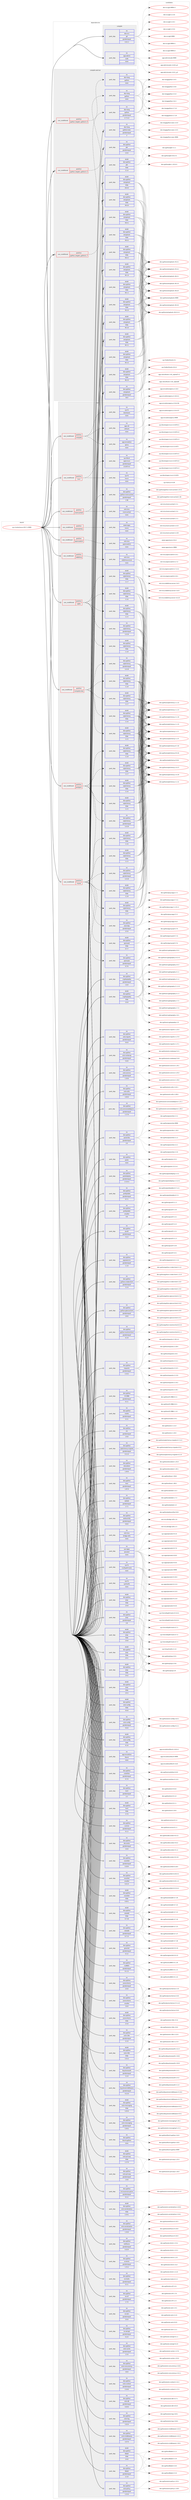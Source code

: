 digraph prolog {

# *************
# Graph options
# *************

newrank=true;
concentrate=true;
compound=true;
graph [rankdir=LR,fontname=Helvetica,fontsize=10,ranksep=1.5];#, ranksep=2.5, nodesep=0.2];
edge  [arrowhead=vee];
node  [fontname=Helvetica,fontsize=10];

# **********
# The ebuild
# **********

subgraph cluster_leftcol {
color=gray;
rank=same;
label=<<i>ebuild</i>>;
id [label="sys-cluster/nova-2017.2.9999", color=red, width=4, href="../sys-cluster/nova-2017.2.9999.svg"];
}

# ****************
# The dependencies
# ****************

subgraph cluster_midcol {
color=gray;
label=<<i>dependencies</i>>;
subgraph cluster_compile {
fillcolor="#eeeeee";
style=filled;
label=<<i>compile</i>>;
subgraph pack357879 {
dependency481818 [label=<<TABLE BORDER="0" CELLBORDER="1" CELLSPACING="0" CELLPADDING="4" WIDTH="220"><TR><TD ROWSPAN="6" CELLPADDING="30">pack_dep</TD></TR><TR><TD WIDTH="110">no</TD></TR><TR><TD>app-admin</TD></TR><TR><TD>sudo</TD></TR><TR><TD>none</TD></TR><TR><TD></TD></TR></TABLE>>, shape=none, color=blue];
}
id:e -> dependency481818:w [weight=20,style="solid",arrowhead="vee"];
subgraph pack357880 {
dependency481819 [label=<<TABLE BORDER="0" CELLBORDER="1" CELLSPACING="0" CELLPADDING="4" WIDTH="220"><TR><TD ROWSPAN="6" CELLPADDING="30">pack_dep</TD></TR><TR><TD WIDTH="110">no</TD></TR><TR><TD>dev-vcs</TD></TR><TR><TD>git</TD></TR><TR><TD>greaterequal</TD></TR><TR><TD>1.8.2.1</TD></TR></TABLE>>, shape=none, color=blue];
}
id:e -> dependency481819:w [weight=20,style="solid",arrowhead="vee"];
}
subgraph cluster_compileandrun {
fillcolor="#eeeeee";
style=filled;
label=<<i>compile and run</i>>;
subgraph cond115529 {
dependency481820 [label=<<TABLE BORDER="0" CELLBORDER="1" CELLSPACING="0" CELLPADDING="4"><TR><TD ROWSPAN="3" CELLPADDING="10">use_conditional</TD></TR><TR><TD>positive</TD></TR><TR><TD>python_targets_python2_7</TD></TR></TABLE>>, shape=none, color=red];
subgraph pack357881 {
dependency481821 [label=<<TABLE BORDER="0" CELLBORDER="1" CELLSPACING="0" CELLPADDING="4" WIDTH="220"><TR><TD ROWSPAN="6" CELLPADDING="30">pack_dep</TD></TR><TR><TD WIDTH="110">no</TD></TR><TR><TD>dev-lang</TD></TR><TR><TD>python</TD></TR><TR><TD>greaterequal</TD></TR><TR><TD>2.7.5-r2</TD></TR></TABLE>>, shape=none, color=blue];
}
dependency481820:e -> dependency481821:w [weight=20,style="dashed",arrowhead="vee"];
}
id:e -> dependency481820:w [weight=20,style="solid",arrowhead="odotvee"];
subgraph cond115530 {
dependency481822 [label=<<TABLE BORDER="0" CELLBORDER="1" CELLSPACING="0" CELLPADDING="4"><TR><TD ROWSPAN="3" CELLPADDING="10">use_conditional</TD></TR><TR><TD>positive</TD></TR><TR><TD>python_targets_python3_4</TD></TR></TABLE>>, shape=none, color=red];
subgraph pack357882 {
dependency481823 [label=<<TABLE BORDER="0" CELLBORDER="1" CELLSPACING="0" CELLPADDING="4" WIDTH="220"><TR><TD ROWSPAN="6" CELLPADDING="30">pack_dep</TD></TR><TR><TD WIDTH="110">no</TD></TR><TR><TD>dev-lang</TD></TR><TR><TD>python</TD></TR><TR><TD>none</TD></TR><TR><TD></TD></TR></TABLE>>, shape=none, color=blue];
}
dependency481822:e -> dependency481823:w [weight=20,style="dashed",arrowhead="vee"];
}
id:e -> dependency481822:w [weight=20,style="solid",arrowhead="odotvee"];
subgraph cond115531 {
dependency481824 [label=<<TABLE BORDER="0" CELLBORDER="1" CELLSPACING="0" CELLPADDING="4"><TR><TD ROWSPAN="3" CELLPADDING="10">use_conditional</TD></TR><TR><TD>positive</TD></TR><TR><TD>python_targets_python3_5</TD></TR></TABLE>>, shape=none, color=red];
subgraph pack357883 {
dependency481825 [label=<<TABLE BORDER="0" CELLBORDER="1" CELLSPACING="0" CELLPADDING="4" WIDTH="220"><TR><TD ROWSPAN="6" CELLPADDING="30">pack_dep</TD></TR><TR><TD WIDTH="110">no</TD></TR><TR><TD>dev-lang</TD></TR><TR><TD>python</TD></TR><TR><TD>none</TD></TR><TR><TD></TD></TR></TABLE>>, shape=none, color=blue];
}
dependency481824:e -> dependency481825:w [weight=20,style="dashed",arrowhead="vee"];
}
id:e -> dependency481824:w [weight=20,style="solid",arrowhead="odotvee"];
subgraph pack357884 {
dependency481826 [label=<<TABLE BORDER="0" CELLBORDER="1" CELLSPACING="0" CELLPADDING="4" WIDTH="220"><TR><TD ROWSPAN="6" CELLPADDING="30">pack_dep</TD></TR><TR><TD WIDTH="110">no</TD></TR><TR><TD>dev-lang</TD></TR><TR><TD>python-exec</TD></TR><TR><TD>greaterequal</TD></TR><TR><TD>2</TD></TR></TABLE>>, shape=none, color=blue];
}
id:e -> dependency481826:w [weight=20,style="solid",arrowhead="odotvee"];
subgraph pack357885 {
dependency481827 [label=<<TABLE BORDER="0" CELLBORDER="1" CELLSPACING="0" CELLPADDING="4" WIDTH="220"><TR><TD ROWSPAN="6" CELLPADDING="30">pack_dep</TD></TR><TR><TD WIDTH="110">no</TD></TR><TR><TD>dev-python</TD></TR><TR><TD>pbr</TD></TR><TR><TD>greaterequal</TD></TR><TR><TD>2.0.0</TD></TR></TABLE>>, shape=none, color=blue];
}
id:e -> dependency481827:w [weight=20,style="solid",arrowhead="odotvee"];
subgraph pack357886 {
dependency481828 [label=<<TABLE BORDER="0" CELLBORDER="1" CELLSPACING="0" CELLPADDING="4" WIDTH="220"><TR><TD ROWSPAN="6" CELLPADDING="30">pack_dep</TD></TR><TR><TD WIDTH="110">no</TD></TR><TR><TD>dev-python</TD></TR><TR><TD>setuptools</TD></TR><TR><TD>greaterequal</TD></TR><TR><TD>16.0</TD></TR></TABLE>>, shape=none, color=blue];
}
id:e -> dependency481828:w [weight=20,style="solid",arrowhead="odotvee"];
subgraph pack357887 {
dependency481829 [label=<<TABLE BORDER="0" CELLBORDER="1" CELLSPACING="0" CELLPADDING="4" WIDTH="220"><TR><TD ROWSPAN="6" CELLPADDING="30">pack_dep</TD></TR><TR><TD WIDTH="110">weak</TD></TR><TR><TD>dev-python</TD></TR><TR><TD>pbr</TD></TR><TR><TD>tilde</TD></TR><TR><TD>2.1.0</TD></TR></TABLE>>, shape=none, color=blue];
}
id:e -> dependency481829:w [weight=20,style="solid",arrowhead="odotvee"];
subgraph pack357888 {
dependency481830 [label=<<TABLE BORDER="0" CELLBORDER="1" CELLSPACING="0" CELLPADDING="4" WIDTH="220"><TR><TD ROWSPAN="6" CELLPADDING="30">pack_dep</TD></TR><TR><TD WIDTH="110">weak</TD></TR><TR><TD>dev-python</TD></TR><TR><TD>setuptools</TD></TR><TR><TD>tilde</TD></TR><TR><TD>24.0.0</TD></TR></TABLE>>, shape=none, color=blue];
}
id:e -> dependency481830:w [weight=20,style="solid",arrowhead="odotvee"];
subgraph pack357889 {
dependency481831 [label=<<TABLE BORDER="0" CELLBORDER="1" CELLSPACING="0" CELLPADDING="4" WIDTH="220"><TR><TD ROWSPAN="6" CELLPADDING="30">pack_dep</TD></TR><TR><TD WIDTH="110">weak</TD></TR><TR><TD>dev-python</TD></TR><TR><TD>setuptools</TD></TR><TR><TD>tilde</TD></TR><TR><TD>34.0.0</TD></TR></TABLE>>, shape=none, color=blue];
}
id:e -> dependency481831:w [weight=20,style="solid",arrowhead="odotvee"];
subgraph pack357890 {
dependency481832 [label=<<TABLE BORDER="0" CELLBORDER="1" CELLSPACING="0" CELLPADDING="4" WIDTH="220"><TR><TD ROWSPAN="6" CELLPADDING="30">pack_dep</TD></TR><TR><TD WIDTH="110">weak</TD></TR><TR><TD>dev-python</TD></TR><TR><TD>setuptools</TD></TR><TR><TD>tilde</TD></TR><TR><TD>34.0.1</TD></TR></TABLE>>, shape=none, color=blue];
}
id:e -> dependency481832:w [weight=20,style="solid",arrowhead="odotvee"];
subgraph pack357891 {
dependency481833 [label=<<TABLE BORDER="0" CELLBORDER="1" CELLSPACING="0" CELLPADDING="4" WIDTH="220"><TR><TD ROWSPAN="6" CELLPADDING="30">pack_dep</TD></TR><TR><TD WIDTH="110">weak</TD></TR><TR><TD>dev-python</TD></TR><TR><TD>setuptools</TD></TR><TR><TD>tilde</TD></TR><TR><TD>34.0.2</TD></TR></TABLE>>, shape=none, color=blue];
}
id:e -> dependency481833:w [weight=20,style="solid",arrowhead="odotvee"];
subgraph pack357892 {
dependency481834 [label=<<TABLE BORDER="0" CELLBORDER="1" CELLSPACING="0" CELLPADDING="4" WIDTH="220"><TR><TD ROWSPAN="6" CELLPADDING="30">pack_dep</TD></TR><TR><TD WIDTH="110">weak</TD></TR><TR><TD>dev-python</TD></TR><TR><TD>setuptools</TD></TR><TR><TD>tilde</TD></TR><TR><TD>34.0.3</TD></TR></TABLE>>, shape=none, color=blue];
}
id:e -> dependency481834:w [weight=20,style="solid",arrowhead="odotvee"];
subgraph pack357893 {
dependency481835 [label=<<TABLE BORDER="0" CELLBORDER="1" CELLSPACING="0" CELLPADDING="4" WIDTH="220"><TR><TD ROWSPAN="6" CELLPADDING="30">pack_dep</TD></TR><TR><TD WIDTH="110">weak</TD></TR><TR><TD>dev-python</TD></TR><TR><TD>setuptools</TD></TR><TR><TD>tilde</TD></TR><TR><TD>34.1.0</TD></TR></TABLE>>, shape=none, color=blue];
}
id:e -> dependency481835:w [weight=20,style="solid",arrowhead="odotvee"];
subgraph pack357894 {
dependency481836 [label=<<TABLE BORDER="0" CELLBORDER="1" CELLSPACING="0" CELLPADDING="4" WIDTH="220"><TR><TD ROWSPAN="6" CELLPADDING="30">pack_dep</TD></TR><TR><TD WIDTH="110">weak</TD></TR><TR><TD>dev-python</TD></TR><TR><TD>setuptools</TD></TR><TR><TD>tilde</TD></TR><TR><TD>34.1.1</TD></TR></TABLE>>, shape=none, color=blue];
}
id:e -> dependency481836:w [weight=20,style="solid",arrowhead="odotvee"];
subgraph pack357895 {
dependency481837 [label=<<TABLE BORDER="0" CELLBORDER="1" CELLSPACING="0" CELLPADDING="4" WIDTH="220"><TR><TD ROWSPAN="6" CELLPADDING="30">pack_dep</TD></TR><TR><TD WIDTH="110">weak</TD></TR><TR><TD>dev-python</TD></TR><TR><TD>setuptools</TD></TR><TR><TD>tilde</TD></TR><TR><TD>34.2.0</TD></TR></TABLE>>, shape=none, color=blue];
}
id:e -> dependency481837:w [weight=20,style="solid",arrowhead="odotvee"];
subgraph pack357896 {
dependency481838 [label=<<TABLE BORDER="0" CELLBORDER="1" CELLSPACING="0" CELLPADDING="4" WIDTH="220"><TR><TD ROWSPAN="6" CELLPADDING="30">pack_dep</TD></TR><TR><TD WIDTH="110">weak</TD></TR><TR><TD>dev-python</TD></TR><TR><TD>setuptools</TD></TR><TR><TD>tilde</TD></TR><TR><TD>34.3.0</TD></TR></TABLE>>, shape=none, color=blue];
}
id:e -> dependency481838:w [weight=20,style="solid",arrowhead="odotvee"];
subgraph pack357897 {
dependency481839 [label=<<TABLE BORDER="0" CELLBORDER="1" CELLSPACING="0" CELLPADDING="4" WIDTH="220"><TR><TD ROWSPAN="6" CELLPADDING="30">pack_dep</TD></TR><TR><TD WIDTH="110">weak</TD></TR><TR><TD>dev-python</TD></TR><TR><TD>setuptools</TD></TR><TR><TD>tilde</TD></TR><TR><TD>34.3.1</TD></TR></TABLE>>, shape=none, color=blue];
}
id:e -> dependency481839:w [weight=20,style="solid",arrowhead="odotvee"];
subgraph pack357898 {
dependency481840 [label=<<TABLE BORDER="0" CELLBORDER="1" CELLSPACING="0" CELLPADDING="4" WIDTH="220"><TR><TD ROWSPAN="6" CELLPADDING="30">pack_dep</TD></TR><TR><TD WIDTH="110">weak</TD></TR><TR><TD>dev-python</TD></TR><TR><TD>setuptools</TD></TR><TR><TD>tilde</TD></TR><TR><TD>34.3.2</TD></TR></TABLE>>, shape=none, color=blue];
}
id:e -> dependency481840:w [weight=20,style="solid",arrowhead="odotvee"];
subgraph pack357899 {
dependency481841 [label=<<TABLE BORDER="0" CELLBORDER="1" CELLSPACING="0" CELLPADDING="4" WIDTH="220"><TR><TD ROWSPAN="6" CELLPADDING="30">pack_dep</TD></TR><TR><TD WIDTH="110">weak</TD></TR><TR><TD>dev-python</TD></TR><TR><TD>setuptools</TD></TR><TR><TD>tilde</TD></TR><TR><TD>36.2.0</TD></TR></TABLE>>, shape=none, color=blue];
}
id:e -> dependency481841:w [weight=20,style="solid",arrowhead="odotvee"];
}
subgraph cluster_run {
fillcolor="#eeeeee";
style=filled;
label=<<i>run</i>>;
subgraph cond115532 {
dependency481842 [label=<<TABLE BORDER="0" CELLBORDER="1" CELLSPACING="0" CELLPADDING="4"><TR><TD ROWSPAN="3" CELLPADDING="10">use_conditional</TD></TR><TR><TD>positive</TD></TR><TR><TD>compute</TD></TR></TABLE>>, shape=none, color=red];
subgraph pack357900 {
dependency481843 [label=<<TABLE BORDER="0" CELLBORDER="1" CELLSPACING="0" CELLPADDING="4" WIDTH="220"><TR><TD ROWSPAN="6" CELLPADDING="30">pack_dep</TD></TR><TR><TD WIDTH="110">no</TD></TR><TR><TD>app-cdr</TD></TR><TR><TD>cdrtools</TD></TR><TR><TD>none</TD></TR><TR><TD></TD></TR></TABLE>>, shape=none, color=blue];
}
dependency481842:e -> dependency481843:w [weight=20,style="dashed",arrowhead="vee"];
subgraph pack357901 {
dependency481844 [label=<<TABLE BORDER="0" CELLBORDER="1" CELLSPACING="0" CELLPADDING="4" WIDTH="220"><TR><TD ROWSPAN="6" CELLPADDING="30">pack_dep</TD></TR><TR><TD WIDTH="110">no</TD></TR><TR><TD>sys-fs</TD></TR><TR><TD>dosfstools</TD></TR><TR><TD>none</TD></TR><TR><TD></TD></TR></TABLE>>, shape=none, color=blue];
}
dependency481842:e -> dependency481844:w [weight=20,style="dashed",arrowhead="vee"];
subgraph pack357902 {
dependency481845 [label=<<TABLE BORDER="0" CELLBORDER="1" CELLSPACING="0" CELLPADDING="4" WIDTH="220"><TR><TD ROWSPAN="6" CELLPADDING="30">pack_dep</TD></TR><TR><TD WIDTH="110">no</TD></TR><TR><TD>app-emulation</TD></TR><TR><TD>qemu</TD></TR><TR><TD>none</TD></TR><TR><TD></TD></TR></TABLE>>, shape=none, color=blue];
}
dependency481842:e -> dependency481845:w [weight=20,style="dashed",arrowhead="vee"];
}
id:e -> dependency481842:w [weight=20,style="solid",arrowhead="odot"];
subgraph cond115533 {
dependency481846 [label=<<TABLE BORDER="0" CELLBORDER="1" CELLSPACING="0" CELLPADDING="4"><TR><TD ROWSPAN="3" CELLPADDING="10">use_conditional</TD></TR><TR><TD>positive</TD></TR><TR><TD>compute-only</TD></TR></TABLE>>, shape=none, color=red];
subgraph pack357903 {
dependency481847 [label=<<TABLE BORDER="0" CELLBORDER="1" CELLSPACING="0" CELLPADDING="4" WIDTH="220"><TR><TD ROWSPAN="6" CELLPADDING="30">pack_dep</TD></TR><TR><TD WIDTH="110">no</TD></TR><TR><TD>dev-python</TD></TR><TR><TD>sqlalchemy</TD></TR><TR><TD>greaterequal</TD></TR><TR><TD>1.0.10</TD></TR></TABLE>>, shape=none, color=blue];
}
dependency481846:e -> dependency481847:w [weight=20,style="dashed",arrowhead="vee"];
subgraph pack357904 {
dependency481848 [label=<<TABLE BORDER="0" CELLBORDER="1" CELLSPACING="0" CELLPADDING="4" WIDTH="220"><TR><TD ROWSPAN="6" CELLPADDING="30">pack_dep</TD></TR><TR><TD WIDTH="110">weak</TD></TR><TR><TD>dev-python</TD></TR><TR><TD>sqlalchemy</TD></TR><TR><TD>tilde</TD></TR><TR><TD>1.1.5</TD></TR></TABLE>>, shape=none, color=blue];
}
dependency481846:e -> dependency481848:w [weight=20,style="dashed",arrowhead="vee"];
subgraph pack357905 {
dependency481849 [label=<<TABLE BORDER="0" CELLBORDER="1" CELLSPACING="0" CELLPADDING="4" WIDTH="220"><TR><TD ROWSPAN="6" CELLPADDING="30">pack_dep</TD></TR><TR><TD WIDTH="110">weak</TD></TR><TR><TD>dev-python</TD></TR><TR><TD>sqlalchemy</TD></TR><TR><TD>tilde</TD></TR><TR><TD>1.1.6</TD></TR></TABLE>>, shape=none, color=blue];
}
dependency481846:e -> dependency481849:w [weight=20,style="dashed",arrowhead="vee"];
subgraph pack357906 {
dependency481850 [label=<<TABLE BORDER="0" CELLBORDER="1" CELLSPACING="0" CELLPADDING="4" WIDTH="220"><TR><TD ROWSPAN="6" CELLPADDING="30">pack_dep</TD></TR><TR><TD WIDTH="110">weak</TD></TR><TR><TD>dev-python</TD></TR><TR><TD>sqlalchemy</TD></TR><TR><TD>tilde</TD></TR><TR><TD>1.1.7</TD></TR></TABLE>>, shape=none, color=blue];
}
dependency481846:e -> dependency481850:w [weight=20,style="dashed",arrowhead="vee"];
subgraph pack357907 {
dependency481851 [label=<<TABLE BORDER="0" CELLBORDER="1" CELLSPACING="0" CELLPADDING="4" WIDTH="220"><TR><TD ROWSPAN="6" CELLPADDING="30">pack_dep</TD></TR><TR><TD WIDTH="110">weak</TD></TR><TR><TD>dev-python</TD></TR><TR><TD>sqlalchemy</TD></TR><TR><TD>tilde</TD></TR><TR><TD>1.1.8</TD></TR></TABLE>>, shape=none, color=blue];
}
dependency481846:e -> dependency481851:w [weight=20,style="dashed",arrowhead="vee"];
}
id:e -> dependency481846:w [weight=20,style="solid",arrowhead="odot"];
subgraph cond115534 {
dependency481852 [label=<<TABLE BORDER="0" CELLBORDER="1" CELLSPACING="0" CELLPADDING="4"><TR><TD ROWSPAN="3" CELLPADDING="10">use_conditional</TD></TR><TR><TD>positive</TD></TR><TR><TD>iscsi</TD></TR></TABLE>>, shape=none, color=red];
subgraph pack357908 {
dependency481853 [label=<<TABLE BORDER="0" CELLBORDER="1" CELLSPACING="0" CELLPADDING="4" WIDTH="220"><TR><TD ROWSPAN="6" CELLPADDING="30">pack_dep</TD></TR><TR><TD WIDTH="110">no</TD></TR><TR><TD>sys-fs</TD></TR><TR><TD>lsscsi</TD></TR><TR><TD>none</TD></TR><TR><TD></TD></TR></TABLE>>, shape=none, color=blue];
}
dependency481852:e -> dependency481853:w [weight=20,style="dashed",arrowhead="vee"];
subgraph pack357909 {
dependency481854 [label=<<TABLE BORDER="0" CELLBORDER="1" CELLSPACING="0" CELLPADDING="4" WIDTH="220"><TR><TD ROWSPAN="6" CELLPADDING="30">pack_dep</TD></TR><TR><TD WIDTH="110">no</TD></TR><TR><TD>sys-block</TD></TR><TR><TD>open-iscsi</TD></TR><TR><TD>greaterequal</TD></TR><TR><TD>2.0.873-r1</TD></TR></TABLE>>, shape=none, color=blue];
}
dependency481852:e -> dependency481854:w [weight=20,style="dashed",arrowhead="vee"];
}
id:e -> dependency481852:w [weight=20,style="solid",arrowhead="odot"];
subgraph cond115535 {
dependency481855 [label=<<TABLE BORDER="0" CELLBORDER="1" CELLSPACING="0" CELLPADDING="4"><TR><TD ROWSPAN="3" CELLPADDING="10">use_conditional</TD></TR><TR><TD>positive</TD></TR><TR><TD>memcached</TD></TR></TABLE>>, shape=none, color=red];
subgraph pack357910 {
dependency481856 [label=<<TABLE BORDER="0" CELLBORDER="1" CELLSPACING="0" CELLPADDING="4" WIDTH="220"><TR><TD ROWSPAN="6" CELLPADDING="30">pack_dep</TD></TR><TR><TD WIDTH="110">no</TD></TR><TR><TD>net-misc</TD></TR><TR><TD>memcached</TD></TR><TR><TD>none</TD></TR><TR><TD></TD></TR></TABLE>>, shape=none, color=blue];
}
dependency481855:e -> dependency481856:w [weight=20,style="dashed",arrowhead="vee"];
subgraph pack357911 {
dependency481857 [label=<<TABLE BORDER="0" CELLBORDER="1" CELLSPACING="0" CELLPADDING="4" WIDTH="220"><TR><TD ROWSPAN="6" CELLPADDING="30">pack_dep</TD></TR><TR><TD WIDTH="110">no</TD></TR><TR><TD>dev-python</TD></TR><TR><TD>python-memcached</TD></TR><TR><TD>greaterequal</TD></TR><TR><TD>1.58</TD></TR></TABLE>>, shape=none, color=blue];
}
dependency481855:e -> dependency481857:w [weight=20,style="dashed",arrowhead="vee"];
}
id:e -> dependency481855:w [weight=20,style="solid",arrowhead="odot"];
subgraph cond115536 {
dependency481858 [label=<<TABLE BORDER="0" CELLBORDER="1" CELLSPACING="0" CELLPADDING="4"><TR><TD ROWSPAN="3" CELLPADDING="10">use_conditional</TD></TR><TR><TD>positive</TD></TR><TR><TD>mysql</TD></TR></TABLE>>, shape=none, color=red];
subgraph pack357912 {
dependency481859 [label=<<TABLE BORDER="0" CELLBORDER="1" CELLSPACING="0" CELLPADDING="4" WIDTH="220"><TR><TD ROWSPAN="6" CELLPADDING="30">pack_dep</TD></TR><TR><TD WIDTH="110">no</TD></TR><TR><TD>dev-python</TD></TR><TR><TD>pymysql</TD></TR><TR><TD>greaterequal</TD></TR><TR><TD>0.7.6</TD></TR></TABLE>>, shape=none, color=blue];
}
dependency481858:e -> dependency481859:w [weight=20,style="dashed",arrowhead="vee"];
subgraph pack357913 {
dependency481860 [label=<<TABLE BORDER="0" CELLBORDER="1" CELLSPACING="0" CELLPADDING="4" WIDTH="220"><TR><TD ROWSPAN="6" CELLPADDING="30">pack_dep</TD></TR><TR><TD WIDTH="110">weak</TD></TR><TR><TD>dev-python</TD></TR><TR><TD>pymysql</TD></TR><TR><TD>tilde</TD></TR><TR><TD>0.7.7</TD></TR></TABLE>>, shape=none, color=blue];
}
dependency481858:e -> dependency481860:w [weight=20,style="dashed",arrowhead="vee"];
subgraph pack357914 {
dependency481861 [label=<<TABLE BORDER="0" CELLBORDER="1" CELLSPACING="0" CELLPADDING="4" WIDTH="220"><TR><TD ROWSPAN="6" CELLPADDING="30">pack_dep</TD></TR><TR><TD WIDTH="110">no</TD></TR><TR><TD>dev-python</TD></TR><TR><TD>sqlalchemy</TD></TR><TR><TD>greaterequal</TD></TR><TR><TD>1.0.10</TD></TR></TABLE>>, shape=none, color=blue];
}
dependency481858:e -> dependency481861:w [weight=20,style="dashed",arrowhead="vee"];
subgraph pack357915 {
dependency481862 [label=<<TABLE BORDER="0" CELLBORDER="1" CELLSPACING="0" CELLPADDING="4" WIDTH="220"><TR><TD ROWSPAN="6" CELLPADDING="30">pack_dep</TD></TR><TR><TD WIDTH="110">weak</TD></TR><TR><TD>dev-python</TD></TR><TR><TD>sqlalchemy</TD></TR><TR><TD>tilde</TD></TR><TR><TD>1.1.5</TD></TR></TABLE>>, shape=none, color=blue];
}
dependency481858:e -> dependency481862:w [weight=20,style="dashed",arrowhead="vee"];
subgraph pack357916 {
dependency481863 [label=<<TABLE BORDER="0" CELLBORDER="1" CELLSPACING="0" CELLPADDING="4" WIDTH="220"><TR><TD ROWSPAN="6" CELLPADDING="30">pack_dep</TD></TR><TR><TD WIDTH="110">weak</TD></TR><TR><TD>dev-python</TD></TR><TR><TD>sqlalchemy</TD></TR><TR><TD>tilde</TD></TR><TR><TD>1.1.6</TD></TR></TABLE>>, shape=none, color=blue];
}
dependency481858:e -> dependency481863:w [weight=20,style="dashed",arrowhead="vee"];
subgraph pack357917 {
dependency481864 [label=<<TABLE BORDER="0" CELLBORDER="1" CELLSPACING="0" CELLPADDING="4" WIDTH="220"><TR><TD ROWSPAN="6" CELLPADDING="30">pack_dep</TD></TR><TR><TD WIDTH="110">weak</TD></TR><TR><TD>dev-python</TD></TR><TR><TD>sqlalchemy</TD></TR><TR><TD>tilde</TD></TR><TR><TD>1.1.7</TD></TR></TABLE>>, shape=none, color=blue];
}
dependency481858:e -> dependency481864:w [weight=20,style="dashed",arrowhead="vee"];
subgraph pack357918 {
dependency481865 [label=<<TABLE BORDER="0" CELLBORDER="1" CELLSPACING="0" CELLPADDING="4" WIDTH="220"><TR><TD ROWSPAN="6" CELLPADDING="30">pack_dep</TD></TR><TR><TD WIDTH="110">weak</TD></TR><TR><TD>dev-python</TD></TR><TR><TD>sqlalchemy</TD></TR><TR><TD>tilde</TD></TR><TR><TD>1.1.8</TD></TR></TABLE>>, shape=none, color=blue];
}
dependency481858:e -> dependency481865:w [weight=20,style="dashed",arrowhead="vee"];
}
id:e -> dependency481858:w [weight=20,style="solid",arrowhead="odot"];
subgraph cond115537 {
dependency481866 [label=<<TABLE BORDER="0" CELLBORDER="1" CELLSPACING="0" CELLPADDING="4"><TR><TD ROWSPAN="3" CELLPADDING="10">use_conditional</TD></TR><TR><TD>positive</TD></TR><TR><TD>novncproxy</TD></TR></TABLE>>, shape=none, color=red];
subgraph pack357919 {
dependency481867 [label=<<TABLE BORDER="0" CELLBORDER="1" CELLSPACING="0" CELLPADDING="4" WIDTH="220"><TR><TD ROWSPAN="6" CELLPADDING="30">pack_dep</TD></TR><TR><TD WIDTH="110">no</TD></TR><TR><TD>www-apps</TD></TR><TR><TD>novnc</TD></TR><TR><TD>none</TD></TR><TR><TD></TD></TR></TABLE>>, shape=none, color=blue];
}
dependency481866:e -> dependency481867:w [weight=20,style="dashed",arrowhead="vee"];
}
id:e -> dependency481866:w [weight=20,style="solid",arrowhead="odot"];
subgraph cond115538 {
dependency481868 [label=<<TABLE BORDER="0" CELLBORDER="1" CELLSPACING="0" CELLPADDING="4"><TR><TD ROWSPAN="3" CELLPADDING="10">use_conditional</TD></TR><TR><TD>positive</TD></TR><TR><TD>openvswitch</TD></TR></TABLE>>, shape=none, color=red];
subgraph pack357920 {
dependency481869 [label=<<TABLE BORDER="0" CELLBORDER="1" CELLSPACING="0" CELLPADDING="4" WIDTH="220"><TR><TD ROWSPAN="6" CELLPADDING="30">pack_dep</TD></TR><TR><TD WIDTH="110">no</TD></TR><TR><TD>net-misc</TD></TR><TR><TD>openvswitch</TD></TR><TR><TD>none</TD></TR><TR><TD></TD></TR></TABLE>>, shape=none, color=blue];
}
dependency481868:e -> dependency481869:w [weight=20,style="dashed",arrowhead="vee"];
}
id:e -> dependency481868:w [weight=20,style="solid",arrowhead="odot"];
subgraph cond115539 {
dependency481870 [label=<<TABLE BORDER="0" CELLBORDER="1" CELLSPACING="0" CELLPADDING="4"><TR><TD ROWSPAN="3" CELLPADDING="10">use_conditional</TD></TR><TR><TD>positive</TD></TR><TR><TD>postgres</TD></TR></TABLE>>, shape=none, color=red];
subgraph pack357921 {
dependency481871 [label=<<TABLE BORDER="0" CELLBORDER="1" CELLSPACING="0" CELLPADDING="4" WIDTH="220"><TR><TD ROWSPAN="6" CELLPADDING="30">pack_dep</TD></TR><TR><TD WIDTH="110">no</TD></TR><TR><TD>dev-python</TD></TR><TR><TD>psycopg</TD></TR><TR><TD>greaterequal</TD></TR><TR><TD>2.5.0</TD></TR></TABLE>>, shape=none, color=blue];
}
dependency481870:e -> dependency481871:w [weight=20,style="dashed",arrowhead="vee"];
subgraph pack357922 {
dependency481872 [label=<<TABLE BORDER="0" CELLBORDER="1" CELLSPACING="0" CELLPADDING="4" WIDTH="220"><TR><TD ROWSPAN="6" CELLPADDING="30">pack_dep</TD></TR><TR><TD WIDTH="110">no</TD></TR><TR><TD>dev-python</TD></TR><TR><TD>sqlalchemy</TD></TR><TR><TD>greaterequal</TD></TR><TR><TD>1.0.10</TD></TR></TABLE>>, shape=none, color=blue];
}
dependency481870:e -> dependency481872:w [weight=20,style="dashed",arrowhead="vee"];
subgraph pack357923 {
dependency481873 [label=<<TABLE BORDER="0" CELLBORDER="1" CELLSPACING="0" CELLPADDING="4" WIDTH="220"><TR><TD ROWSPAN="6" CELLPADDING="30">pack_dep</TD></TR><TR><TD WIDTH="110">weak</TD></TR><TR><TD>dev-python</TD></TR><TR><TD>sqlalchemy</TD></TR><TR><TD>tilde</TD></TR><TR><TD>1.1.5</TD></TR></TABLE>>, shape=none, color=blue];
}
dependency481870:e -> dependency481873:w [weight=20,style="dashed",arrowhead="vee"];
subgraph pack357924 {
dependency481874 [label=<<TABLE BORDER="0" CELLBORDER="1" CELLSPACING="0" CELLPADDING="4" WIDTH="220"><TR><TD ROWSPAN="6" CELLPADDING="30">pack_dep</TD></TR><TR><TD WIDTH="110">weak</TD></TR><TR><TD>dev-python</TD></TR><TR><TD>sqlalchemy</TD></TR><TR><TD>tilde</TD></TR><TR><TD>1.1.6</TD></TR></TABLE>>, shape=none, color=blue];
}
dependency481870:e -> dependency481874:w [weight=20,style="dashed",arrowhead="vee"];
subgraph pack357925 {
dependency481875 [label=<<TABLE BORDER="0" CELLBORDER="1" CELLSPACING="0" CELLPADDING="4" WIDTH="220"><TR><TD ROWSPAN="6" CELLPADDING="30">pack_dep</TD></TR><TR><TD WIDTH="110">weak</TD></TR><TR><TD>dev-python</TD></TR><TR><TD>sqlalchemy</TD></TR><TR><TD>tilde</TD></TR><TR><TD>1.1.7</TD></TR></TABLE>>, shape=none, color=blue];
}
dependency481870:e -> dependency481875:w [weight=20,style="dashed",arrowhead="vee"];
subgraph pack357926 {
dependency481876 [label=<<TABLE BORDER="0" CELLBORDER="1" CELLSPACING="0" CELLPADDING="4" WIDTH="220"><TR><TD ROWSPAN="6" CELLPADDING="30">pack_dep</TD></TR><TR><TD WIDTH="110">weak</TD></TR><TR><TD>dev-python</TD></TR><TR><TD>sqlalchemy</TD></TR><TR><TD>tilde</TD></TR><TR><TD>1.1.8</TD></TR></TABLE>>, shape=none, color=blue];
}
dependency481870:e -> dependency481876:w [weight=20,style="dashed",arrowhead="vee"];
}
id:e -> dependency481870:w [weight=20,style="solid",arrowhead="odot"];
subgraph cond115540 {
dependency481877 [label=<<TABLE BORDER="0" CELLBORDER="1" CELLSPACING="0" CELLPADDING="4"><TR><TD ROWSPAN="3" CELLPADDING="10">use_conditional</TD></TR><TR><TD>positive</TD></TR><TR><TD>rabbitmq</TD></TR></TABLE>>, shape=none, color=red];
subgraph pack357927 {
dependency481878 [label=<<TABLE BORDER="0" CELLBORDER="1" CELLSPACING="0" CELLPADDING="4" WIDTH="220"><TR><TD ROWSPAN="6" CELLPADDING="30">pack_dep</TD></TR><TR><TD WIDTH="110">no</TD></TR><TR><TD>net-misc</TD></TR><TR><TD>rabbitmq-server</TD></TR><TR><TD>none</TD></TR><TR><TD></TD></TR></TABLE>>, shape=none, color=blue];
}
dependency481877:e -> dependency481878:w [weight=20,style="dashed",arrowhead="vee"];
}
id:e -> dependency481877:w [weight=20,style="solid",arrowhead="odot"];
subgraph cond115541 {
dependency481879 [label=<<TABLE BORDER="0" CELLBORDER="1" CELLSPACING="0" CELLPADDING="4"><TR><TD ROWSPAN="3" CELLPADDING="10">use_conditional</TD></TR><TR><TD>positive</TD></TR><TR><TD>sqlite</TD></TR></TABLE>>, shape=none, color=red];
subgraph pack357928 {
dependency481880 [label=<<TABLE BORDER="0" CELLBORDER="1" CELLSPACING="0" CELLPADDING="4" WIDTH="220"><TR><TD ROWSPAN="6" CELLPADDING="30">pack_dep</TD></TR><TR><TD WIDTH="110">no</TD></TR><TR><TD>dev-python</TD></TR><TR><TD>sqlalchemy</TD></TR><TR><TD>greaterequal</TD></TR><TR><TD>1.0.10</TD></TR></TABLE>>, shape=none, color=blue];
}
dependency481879:e -> dependency481880:w [weight=20,style="dashed",arrowhead="vee"];
subgraph pack357929 {
dependency481881 [label=<<TABLE BORDER="0" CELLBORDER="1" CELLSPACING="0" CELLPADDING="4" WIDTH="220"><TR><TD ROWSPAN="6" CELLPADDING="30">pack_dep</TD></TR><TR><TD WIDTH="110">weak</TD></TR><TR><TD>dev-python</TD></TR><TR><TD>sqlalchemy</TD></TR><TR><TD>tilde</TD></TR><TR><TD>1.1.5</TD></TR></TABLE>>, shape=none, color=blue];
}
dependency481879:e -> dependency481881:w [weight=20,style="dashed",arrowhead="vee"];
subgraph pack357930 {
dependency481882 [label=<<TABLE BORDER="0" CELLBORDER="1" CELLSPACING="0" CELLPADDING="4" WIDTH="220"><TR><TD ROWSPAN="6" CELLPADDING="30">pack_dep</TD></TR><TR><TD WIDTH="110">weak</TD></TR><TR><TD>dev-python</TD></TR><TR><TD>sqlalchemy</TD></TR><TR><TD>tilde</TD></TR><TR><TD>1.1.6</TD></TR></TABLE>>, shape=none, color=blue];
}
dependency481879:e -> dependency481882:w [weight=20,style="dashed",arrowhead="vee"];
subgraph pack357931 {
dependency481883 [label=<<TABLE BORDER="0" CELLBORDER="1" CELLSPACING="0" CELLPADDING="4" WIDTH="220"><TR><TD ROWSPAN="6" CELLPADDING="30">pack_dep</TD></TR><TR><TD WIDTH="110">weak</TD></TR><TR><TD>dev-python</TD></TR><TR><TD>sqlalchemy</TD></TR><TR><TD>tilde</TD></TR><TR><TD>1.1.7</TD></TR></TABLE>>, shape=none, color=blue];
}
dependency481879:e -> dependency481883:w [weight=20,style="dashed",arrowhead="vee"];
subgraph pack357932 {
dependency481884 [label=<<TABLE BORDER="0" CELLBORDER="1" CELLSPACING="0" CELLPADDING="4" WIDTH="220"><TR><TD ROWSPAN="6" CELLPADDING="30">pack_dep</TD></TR><TR><TD WIDTH="110">weak</TD></TR><TR><TD>dev-python</TD></TR><TR><TD>sqlalchemy</TD></TR><TR><TD>tilde</TD></TR><TR><TD>1.1.8</TD></TR></TABLE>>, shape=none, color=blue];
}
dependency481879:e -> dependency481884:w [weight=20,style="dashed",arrowhead="vee"];
}
id:e -> dependency481879:w [weight=20,style="solid",arrowhead="odot"];
subgraph pack357933 {
dependency481885 [label=<<TABLE BORDER="0" CELLBORDER="1" CELLSPACING="0" CELLPADDING="4" WIDTH="220"><TR><TD ROWSPAN="6" CELLPADDING="30">pack_dep</TD></TR><TR><TD WIDTH="110">no</TD></TR><TR><TD>app-emulation</TD></TR><TR><TD>libvirt</TD></TR><TR><TD>none</TD></TR><TR><TD></TD></TR></TABLE>>, shape=none, color=blue];
}
id:e -> dependency481885:w [weight=20,style="solid",arrowhead="odot"];
subgraph pack357934 {
dependency481886 [label=<<TABLE BORDER="0" CELLBORDER="1" CELLSPACING="0" CELLPADDING="4" WIDTH="220"><TR><TD ROWSPAN="6" CELLPADDING="30">pack_dep</TD></TR><TR><TD WIDTH="110">no</TD></TR><TR><TD>dev-python</TD></TR><TR><TD>Babel</TD></TR><TR><TD>greaterequal</TD></TR><TR><TD>2.3.4</TD></TR></TABLE>>, shape=none, color=blue];
}
id:e -> dependency481886:w [weight=20,style="solid",arrowhead="odot"];
subgraph pack357935 {
dependency481887 [label=<<TABLE BORDER="0" CELLBORDER="1" CELLSPACING="0" CELLPADDING="4" WIDTH="220"><TR><TD ROWSPAN="6" CELLPADDING="30">pack_dep</TD></TR><TR><TD WIDTH="110">no</TD></TR><TR><TD>dev-python</TD></TR><TR><TD>castellan</TD></TR><TR><TD>greaterequal</TD></TR><TR><TD>0.7.0</TD></TR></TABLE>>, shape=none, color=blue];
}
id:e -> dependency481887:w [weight=20,style="solid",arrowhead="odot"];
subgraph pack357936 {
dependency481888 [label=<<TABLE BORDER="0" CELLBORDER="1" CELLSPACING="0" CELLPADDING="4" WIDTH="220"><TR><TD ROWSPAN="6" CELLPADDING="30">pack_dep</TD></TR><TR><TD WIDTH="110">no</TD></TR><TR><TD>dev-python</TD></TR><TR><TD>cryptography</TD></TR><TR><TD>greaterequal</TD></TR><TR><TD>1.6.0</TD></TR></TABLE>>, shape=none, color=blue];
}
id:e -> dependency481888:w [weight=20,style="solid",arrowhead="odot"];
subgraph pack357937 {
dependency481889 [label=<<TABLE BORDER="0" CELLBORDER="1" CELLSPACING="0" CELLPADDING="4" WIDTH="220"><TR><TD ROWSPAN="6" CELLPADDING="30">pack_dep</TD></TR><TR><TD WIDTH="110">no</TD></TR><TR><TD>dev-python</TD></TR><TR><TD>cursive</TD></TR><TR><TD>greaterequal</TD></TR><TR><TD>0.1.2</TD></TR></TABLE>>, shape=none, color=blue];
}
id:e -> dependency481889:w [weight=20,style="solid",arrowhead="odot"];
subgraph pack357938 {
dependency481890 [label=<<TABLE BORDER="0" CELLBORDER="1" CELLSPACING="0" CELLPADDING="4" WIDTH="220"><TR><TD ROWSPAN="6" CELLPADDING="30">pack_dep</TD></TR><TR><TD WIDTH="110">no</TD></TR><TR><TD>dev-python</TD></TR><TR><TD>decorator</TD></TR><TR><TD>greaterequal</TD></TR><TR><TD>3.4.0</TD></TR></TABLE>>, shape=none, color=blue];
}
id:e -> dependency481890:w [weight=20,style="solid",arrowhead="odot"];
subgraph pack357939 {
dependency481891 [label=<<TABLE BORDER="0" CELLBORDER="1" CELLSPACING="0" CELLPADDING="4" WIDTH="220"><TR><TD ROWSPAN="6" CELLPADDING="30">pack_dep</TD></TR><TR><TD WIDTH="110">no</TD></TR><TR><TD>dev-python</TD></TR><TR><TD>eventlet</TD></TR><TR><TD>greaterequal</TD></TR><TR><TD>0.18.4</TD></TR></TABLE>>, shape=none, color=blue];
}
id:e -> dependency481891:w [weight=20,style="solid",arrowhead="odot"];
subgraph pack357940 {
dependency481892 [label=<<TABLE BORDER="0" CELLBORDER="1" CELLSPACING="0" CELLPADDING="4" WIDTH="220"><TR><TD ROWSPAN="6" CELLPADDING="30">pack_dep</TD></TR><TR><TD WIDTH="110">no</TD></TR><TR><TD>dev-python</TD></TR><TR><TD>eventlet</TD></TR><TR><TD>smaller</TD></TR><TR><TD>0.21.0</TD></TR></TABLE>>, shape=none, color=blue];
}
id:e -> dependency481892:w [weight=20,style="solid",arrowhead="odot"];
subgraph pack357941 {
dependency481893 [label=<<TABLE BORDER="0" CELLBORDER="1" CELLSPACING="0" CELLPADDING="4" WIDTH="220"><TR><TD ROWSPAN="6" CELLPADDING="30">pack_dep</TD></TR><TR><TD WIDTH="110">no</TD></TR><TR><TD>dev-python</TD></TR><TR><TD>greenlet</TD></TR><TR><TD>greaterequal</TD></TR><TR><TD>0.3.2</TD></TR></TABLE>>, shape=none, color=blue];
}
id:e -> dependency481893:w [weight=20,style="solid",arrowhead="odot"];
subgraph pack357942 {
dependency481894 [label=<<TABLE BORDER="0" CELLBORDER="1" CELLSPACING="0" CELLPADDING="4" WIDTH="220"><TR><TD ROWSPAN="6" CELLPADDING="30">pack_dep</TD></TR><TR><TD WIDTH="110">no</TD></TR><TR><TD>dev-python</TD></TR><TR><TD>iso8601</TD></TR><TR><TD>greaterequal</TD></TR><TR><TD>0.1.11</TD></TR></TABLE>>, shape=none, color=blue];
}
id:e -> dependency481894:w [weight=20,style="solid",arrowhead="odot"];
subgraph pack357943 {
dependency481895 [label=<<TABLE BORDER="0" CELLBORDER="1" CELLSPACING="0" CELLPADDING="4" WIDTH="220"><TR><TD ROWSPAN="6" CELLPADDING="30">pack_dep</TD></TR><TR><TD WIDTH="110">no</TD></TR><TR><TD>dev-python</TD></TR><TR><TD>jinja</TD></TR><TR><TD>greaterequal</TD></TR><TR><TD>2.8</TD></TR></TABLE>>, shape=none, color=blue];
}
id:e -> dependency481895:w [weight=20,style="solid",arrowhead="odot"];
subgraph pack357944 {
dependency481896 [label=<<TABLE BORDER="0" CELLBORDER="1" CELLSPACING="0" CELLPADDING="4" WIDTH="220"><TR><TD ROWSPAN="6" CELLPADDING="30">pack_dep</TD></TR><TR><TD WIDTH="110">no</TD></TR><TR><TD>dev-python</TD></TR><TR><TD>jsonschema</TD></TR><TR><TD>greaterequal</TD></TR><TR><TD>2.0.0</TD></TR></TABLE>>, shape=none, color=blue];
}
id:e -> dependency481896:w [weight=20,style="solid",arrowhead="odot"];
subgraph pack357945 {
dependency481897 [label=<<TABLE BORDER="0" CELLBORDER="1" CELLSPACING="0" CELLPADDING="4" WIDTH="220"><TR><TD ROWSPAN="6" CELLPADDING="30">pack_dep</TD></TR><TR><TD WIDTH="110">no</TD></TR><TR><TD>dev-python</TD></TR><TR><TD>jsonschema</TD></TR><TR><TD>smaller</TD></TR><TR><TD>3.0.0</TD></TR></TABLE>>, shape=none, color=blue];
}
id:e -> dependency481897:w [weight=20,style="solid",arrowhead="odot"];
subgraph pack357946 {
dependency481898 [label=<<TABLE BORDER="0" CELLBORDER="1" CELLSPACING="0" CELLPADDING="4" WIDTH="220"><TR><TD ROWSPAN="6" CELLPADDING="30">pack_dep</TD></TR><TR><TD WIDTH="110">no</TD></TR><TR><TD>dev-python</TD></TR><TR><TD>keystoneauth</TD></TR><TR><TD>greaterequal</TD></TR><TR><TD>3.1.0</TD></TR></TABLE>>, shape=none, color=blue];
}
id:e -> dependency481898:w [weight=20,style="solid",arrowhead="odot"];
subgraph pack357947 {
dependency481899 [label=<<TABLE BORDER="0" CELLBORDER="1" CELLSPACING="0" CELLPADDING="4" WIDTH="220"><TR><TD ROWSPAN="6" CELLPADDING="30">pack_dep</TD></TR><TR><TD WIDTH="110">no</TD></TR><TR><TD>dev-python</TD></TR><TR><TD>keystonemiddleware</TD></TR><TR><TD>greaterequal</TD></TR><TR><TD>4.12.0</TD></TR></TABLE>>, shape=none, color=blue];
}
id:e -> dependency481899:w [weight=20,style="solid",arrowhead="odot"];
subgraph pack357948 {
dependency481900 [label=<<TABLE BORDER="0" CELLBORDER="1" CELLSPACING="0" CELLPADDING="4" WIDTH="220"><TR><TD ROWSPAN="6" CELLPADDING="30">pack_dep</TD></TR><TR><TD WIDTH="110">no</TD></TR><TR><TD>dev-python</TD></TR><TR><TD>libvirt-python</TD></TR><TR><TD>none</TD></TR><TR><TD></TD></TR></TABLE>>, shape=none, color=blue];
}
id:e -> dependency481900:w [weight=20,style="solid",arrowhead="odot"];
subgraph pack357949 {
dependency481901 [label=<<TABLE BORDER="0" CELLBORDER="1" CELLSPACING="0" CELLPADDING="4" WIDTH="220"><TR><TD ROWSPAN="6" CELLPADDING="30">pack_dep</TD></TR><TR><TD WIDTH="110">no</TD></TR><TR><TD>dev-python</TD></TR><TR><TD>lxml</TD></TR><TR><TD>greaterequal</TD></TR><TR><TD>2.3</TD></TR></TABLE>>, shape=none, color=blue];
}
id:e -> dependency481901:w [weight=20,style="solid",arrowhead="odot"];
subgraph pack357950 {
dependency481902 [label=<<TABLE BORDER="0" CELLBORDER="1" CELLSPACING="0" CELLPADDING="4" WIDTH="220"><TR><TD ROWSPAN="6" CELLPADDING="30">pack_dep</TD></TR><TR><TD WIDTH="110">no</TD></TR><TR><TD>dev-python</TD></TR><TR><TD>microversion-parse</TD></TR><TR><TD>greaterequal</TD></TR><TR><TD>0.1.2</TD></TR></TABLE>>, shape=none, color=blue];
}
id:e -> dependency481902:w [weight=20,style="solid",arrowhead="odot"];
subgraph pack357951 {
dependency481903 [label=<<TABLE BORDER="0" CELLBORDER="1" CELLSPACING="0" CELLPADDING="4" WIDTH="220"><TR><TD ROWSPAN="6" CELLPADDING="30">pack_dep</TD></TR><TR><TD WIDTH="110">no</TD></TR><TR><TD>dev-python</TD></TR><TR><TD>netaddr</TD></TR><TR><TD>greaterequal</TD></TR><TR><TD>0.7.13</TD></TR></TABLE>>, shape=none, color=blue];
}
id:e -> dependency481903:w [weight=20,style="solid",arrowhead="odot"];
subgraph pack357952 {
dependency481904 [label=<<TABLE BORDER="0" CELLBORDER="1" CELLSPACING="0" CELLPADDING="4" WIDTH="220"><TR><TD ROWSPAN="6" CELLPADDING="30">pack_dep</TD></TR><TR><TD WIDTH="110">no</TD></TR><TR><TD>dev-python</TD></TR><TR><TD>netifaces</TD></TR><TR><TD>greaterequal</TD></TR><TR><TD>0.10.4</TD></TR></TABLE>>, shape=none, color=blue];
}
id:e -> dependency481904:w [weight=20,style="solid",arrowhead="odot"];
subgraph pack357953 {
dependency481905 [label=<<TABLE BORDER="0" CELLBORDER="1" CELLSPACING="0" CELLPADDING="4" WIDTH="220"><TR><TD ROWSPAN="6" CELLPADDING="30">pack_dep</TD></TR><TR><TD WIDTH="110">no</TD></TR><TR><TD>dev-python</TD></TR><TR><TD>os-brick</TD></TR><TR><TD>greaterequal</TD></TR><TR><TD>1.15.2</TD></TR></TABLE>>, shape=none, color=blue];
}
id:e -> dependency481905:w [weight=20,style="solid",arrowhead="odot"];
subgraph pack357954 {
dependency481906 [label=<<TABLE BORDER="0" CELLBORDER="1" CELLSPACING="0" CELLPADDING="4" WIDTH="220"><TR><TD ROWSPAN="6" CELLPADDING="30">pack_dep</TD></TR><TR><TD WIDTH="110">no</TD></TR><TR><TD>dev-python</TD></TR><TR><TD>os-traits</TD></TR><TR><TD>greaterequal</TD></TR><TR><TD>0.3.1</TD></TR></TABLE>>, shape=none, color=blue];
}
id:e -> dependency481906:w [weight=20,style="solid",arrowhead="odot"];
subgraph pack357955 {
dependency481907 [label=<<TABLE BORDER="0" CELLBORDER="1" CELLSPACING="0" CELLPADDING="4" WIDTH="220"><TR><TD ROWSPAN="6" CELLPADDING="30">pack_dep</TD></TR><TR><TD WIDTH="110">no</TD></TR><TR><TD>dev-python</TD></TR><TR><TD>os-vif</TD></TR><TR><TD>greaterequal</TD></TR><TR><TD>1.7.0</TD></TR></TABLE>>, shape=none, color=blue];
}
id:e -> dependency481907:w [weight=20,style="solid",arrowhead="odot"];
subgraph pack357956 {
dependency481908 [label=<<TABLE BORDER="0" CELLBORDER="1" CELLSPACING="0" CELLPADDING="4" WIDTH="220"><TR><TD ROWSPAN="6" CELLPADDING="30">pack_dep</TD></TR><TR><TD WIDTH="110">no</TD></TR><TR><TD>dev-python</TD></TR><TR><TD>os-win</TD></TR><TR><TD>greaterequal</TD></TR><TR><TD>2.0.0</TD></TR></TABLE>>, shape=none, color=blue];
}
id:e -> dependency481908:w [weight=20,style="solid",arrowhead="odot"];
subgraph pack357957 {
dependency481909 [label=<<TABLE BORDER="0" CELLBORDER="1" CELLSPACING="0" CELLPADDING="4" WIDTH="220"><TR><TD ROWSPAN="6" CELLPADDING="30">pack_dep</TD></TR><TR><TD WIDTH="110">no</TD></TR><TR><TD>dev-python</TD></TR><TR><TD>os-xenapi</TD></TR><TR><TD>greaterequal</TD></TR><TR><TD>0.2.0</TD></TR></TABLE>>, shape=none, color=blue];
}
id:e -> dependency481909:w [weight=20,style="solid",arrowhead="odot"];
subgraph pack357958 {
dependency481910 [label=<<TABLE BORDER="0" CELLBORDER="1" CELLSPACING="0" CELLPADDING="4" WIDTH="220"><TR><TD ROWSPAN="6" CELLPADDING="30">pack_dep</TD></TR><TR><TD WIDTH="110">no</TD></TR><TR><TD>dev-python</TD></TR><TR><TD>oslo-cache</TD></TR><TR><TD>greaterequal</TD></TR><TR><TD>1.5.0</TD></TR></TABLE>>, shape=none, color=blue];
}
id:e -> dependency481910:w [weight=20,style="solid",arrowhead="odot"];
subgraph pack357959 {
dependency481911 [label=<<TABLE BORDER="0" CELLBORDER="1" CELLSPACING="0" CELLPADDING="4" WIDTH="220"><TR><TD ROWSPAN="6" CELLPADDING="30">pack_dep</TD></TR><TR><TD WIDTH="110">no</TD></TR><TR><TD>dev-python</TD></TR><TR><TD>oslo-concurrency</TD></TR><TR><TD>greaterequal</TD></TR><TR><TD>3.8.0</TD></TR></TABLE>>, shape=none, color=blue];
}
id:e -> dependency481911:w [weight=20,style="solid",arrowhead="odot"];
subgraph pack357960 {
dependency481912 [label=<<TABLE BORDER="0" CELLBORDER="1" CELLSPACING="0" CELLPADDING="4" WIDTH="220"><TR><TD ROWSPAN="6" CELLPADDING="30">pack_dep</TD></TR><TR><TD WIDTH="110">no</TD></TR><TR><TD>dev-python</TD></TR><TR><TD>oslo-config</TD></TR><TR><TD>greaterequal</TD></TR><TR><TD>4.0.0</TD></TR></TABLE>>, shape=none, color=blue];
}
id:e -> dependency481912:w [weight=20,style="solid",arrowhead="odot"];
subgraph pack357961 {
dependency481913 [label=<<TABLE BORDER="0" CELLBORDER="1" CELLSPACING="0" CELLPADDING="4" WIDTH="220"><TR><TD ROWSPAN="6" CELLPADDING="30">pack_dep</TD></TR><TR><TD WIDTH="110">no</TD></TR><TR><TD>dev-python</TD></TR><TR><TD>oslo-context</TD></TR><TR><TD>greaterequal</TD></TR><TR><TD>2.14.0</TD></TR></TABLE>>, shape=none, color=blue];
}
id:e -> dependency481913:w [weight=20,style="solid",arrowhead="odot"];
subgraph pack357962 {
dependency481914 [label=<<TABLE BORDER="0" CELLBORDER="1" CELLSPACING="0" CELLPADDING="4" WIDTH="220"><TR><TD ROWSPAN="6" CELLPADDING="30">pack_dep</TD></TR><TR><TD WIDTH="110">no</TD></TR><TR><TD>dev-python</TD></TR><TR><TD>oslo-db</TD></TR><TR><TD>greaterequal</TD></TR><TR><TD>4.24.0</TD></TR></TABLE>>, shape=none, color=blue];
}
id:e -> dependency481914:w [weight=20,style="solid",arrowhead="odot"];
subgraph pack357963 {
dependency481915 [label=<<TABLE BORDER="0" CELLBORDER="1" CELLSPACING="0" CELLPADDING="4" WIDTH="220"><TR><TD ROWSPAN="6" CELLPADDING="30">pack_dep</TD></TR><TR><TD WIDTH="110">no</TD></TR><TR><TD>dev-python</TD></TR><TR><TD>oslo-i18n</TD></TR><TR><TD>greaterequal</TD></TR><TR><TD>2.1.0</TD></TR></TABLE>>, shape=none, color=blue];
}
id:e -> dependency481915:w [weight=20,style="solid",arrowhead="odot"];
subgraph pack357964 {
dependency481916 [label=<<TABLE BORDER="0" CELLBORDER="1" CELLSPACING="0" CELLPADDING="4" WIDTH="220"><TR><TD ROWSPAN="6" CELLPADDING="30">pack_dep</TD></TR><TR><TD WIDTH="110">no</TD></TR><TR><TD>dev-python</TD></TR><TR><TD>oslo-log</TD></TR><TR><TD>greaterequal</TD></TR><TR><TD>3.22.0</TD></TR></TABLE>>, shape=none, color=blue];
}
id:e -> dependency481916:w [weight=20,style="solid",arrowhead="odot"];
subgraph pack357965 {
dependency481917 [label=<<TABLE BORDER="0" CELLBORDER="1" CELLSPACING="0" CELLPADDING="4" WIDTH="220"><TR><TD ROWSPAN="6" CELLPADDING="30">pack_dep</TD></TR><TR><TD WIDTH="110">no</TD></TR><TR><TD>dev-python</TD></TR><TR><TD>oslo-messaging</TD></TR><TR><TD>greaterequal</TD></TR><TR><TD>5.24.2</TD></TR></TABLE>>, shape=none, color=blue];
}
id:e -> dependency481917:w [weight=20,style="solid",arrowhead="odot"];
subgraph pack357966 {
dependency481918 [label=<<TABLE BORDER="0" CELLBORDER="1" CELLSPACING="0" CELLPADDING="4" WIDTH="220"><TR><TD ROWSPAN="6" CELLPADDING="30">pack_dep</TD></TR><TR><TD WIDTH="110">no</TD></TR><TR><TD>dev-python</TD></TR><TR><TD>oslo-middleware</TD></TR><TR><TD>greaterequal</TD></TR><TR><TD>3.27.0</TD></TR></TABLE>>, shape=none, color=blue];
}
id:e -> dependency481918:w [weight=20,style="solid",arrowhead="odot"];
subgraph pack357967 {
dependency481919 [label=<<TABLE BORDER="0" CELLBORDER="1" CELLSPACING="0" CELLPADDING="4" WIDTH="220"><TR><TD ROWSPAN="6" CELLPADDING="30">pack_dep</TD></TR><TR><TD WIDTH="110">no</TD></TR><TR><TD>dev-python</TD></TR><TR><TD>oslo-policy</TD></TR><TR><TD>greaterequal</TD></TR><TR><TD>1.23.0</TD></TR></TABLE>>, shape=none, color=blue];
}
id:e -> dependency481919:w [weight=20,style="solid",arrowhead="odot"];
subgraph pack357968 {
dependency481920 [label=<<TABLE BORDER="0" CELLBORDER="1" CELLSPACING="0" CELLPADDING="4" WIDTH="220"><TR><TD ROWSPAN="6" CELLPADDING="30">pack_dep</TD></TR><TR><TD WIDTH="110">no</TD></TR><TR><TD>dev-python</TD></TR><TR><TD>oslo-privsep</TD></TR><TR><TD>greaterequal</TD></TR><TR><TD>1.9.0</TD></TR></TABLE>>, shape=none, color=blue];
}
id:e -> dependency481920:w [weight=20,style="solid",arrowhead="odot"];
subgraph pack357969 {
dependency481921 [label=<<TABLE BORDER="0" CELLBORDER="1" CELLSPACING="0" CELLPADDING="4" WIDTH="220"><TR><TD ROWSPAN="6" CELLPADDING="30">pack_dep</TD></TR><TR><TD WIDTH="110">no</TD></TR><TR><TD>dev-python</TD></TR><TR><TD>oslo-reports</TD></TR><TR><TD>greaterequal</TD></TR><TR><TD>0.6.0</TD></TR></TABLE>>, shape=none, color=blue];
}
id:e -> dependency481921:w [weight=20,style="solid",arrowhead="odot"];
subgraph pack357970 {
dependency481922 [label=<<TABLE BORDER="0" CELLBORDER="1" CELLSPACING="0" CELLPADDING="4" WIDTH="220"><TR><TD ROWSPAN="6" CELLPADDING="30">pack_dep</TD></TR><TR><TD WIDTH="110">no</TD></TR><TR><TD>dev-python</TD></TR><TR><TD>oslo-rootwrap</TD></TR><TR><TD>greaterequal</TD></TR><TR><TD>5.0.0</TD></TR></TABLE>>, shape=none, color=blue];
}
id:e -> dependency481922:w [weight=20,style="solid",arrowhead="odot"];
subgraph pack357971 {
dependency481923 [label=<<TABLE BORDER="0" CELLBORDER="1" CELLSPACING="0" CELLPADDING="4" WIDTH="220"><TR><TD ROWSPAN="6" CELLPADDING="30">pack_dep</TD></TR><TR><TD WIDTH="110">no</TD></TR><TR><TD>dev-python</TD></TR><TR><TD>oslo-serialization</TD></TR><TR><TD>greaterequal</TD></TR><TR><TD>1.10.0</TD></TR></TABLE>>, shape=none, color=blue];
}
id:e -> dependency481923:w [weight=20,style="solid",arrowhead="odot"];
subgraph pack357972 {
dependency481924 [label=<<TABLE BORDER="0" CELLBORDER="1" CELLSPACING="0" CELLPADDING="4" WIDTH="220"><TR><TD ROWSPAN="6" CELLPADDING="30">pack_dep</TD></TR><TR><TD WIDTH="110">no</TD></TR><TR><TD>dev-python</TD></TR><TR><TD>oslo-service</TD></TR><TR><TD>greaterequal</TD></TR><TR><TD>1.10.0</TD></TR></TABLE>>, shape=none, color=blue];
}
id:e -> dependency481924:w [weight=20,style="solid",arrowhead="odot"];
subgraph pack357973 {
dependency481925 [label=<<TABLE BORDER="0" CELLBORDER="1" CELLSPACING="0" CELLPADDING="4" WIDTH="220"><TR><TD ROWSPAN="6" CELLPADDING="30">pack_dep</TD></TR><TR><TD WIDTH="110">no</TD></TR><TR><TD>dev-python</TD></TR><TR><TD>oslo-utils</TD></TR><TR><TD>greaterequal</TD></TR><TR><TD>3.20.0</TD></TR></TABLE>>, shape=none, color=blue];
}
id:e -> dependency481925:w [weight=20,style="solid",arrowhead="odot"];
subgraph pack357974 {
dependency481926 [label=<<TABLE BORDER="0" CELLBORDER="1" CELLSPACING="0" CELLPADDING="4" WIDTH="220"><TR><TD ROWSPAN="6" CELLPADDING="30">pack_dep</TD></TR><TR><TD WIDTH="110">no</TD></TR><TR><TD>dev-python</TD></TR><TR><TD>oslo-versionedobjects</TD></TR><TR><TD>greaterequal</TD></TR><TR><TD>1.17.0</TD></TR></TABLE>>, shape=none, color=blue];
}
id:e -> dependency481926:w [weight=20,style="solid",arrowhead="odot"];
subgraph pack357975 {
dependency481927 [label=<<TABLE BORDER="0" CELLBORDER="1" CELLSPACING="0" CELLPADDING="4" WIDTH="220"><TR><TD ROWSPAN="6" CELLPADDING="30">pack_dep</TD></TR><TR><TD WIDTH="110">no</TD></TR><TR><TD>dev-python</TD></TR><TR><TD>paramiko</TD></TR><TR><TD>greaterequal</TD></TR><TR><TD>2.0</TD></TR></TABLE>>, shape=none, color=blue];
}
id:e -> dependency481927:w [weight=20,style="solid",arrowhead="odot"];
subgraph pack357976 {
dependency481928 [label=<<TABLE BORDER="0" CELLBORDER="1" CELLSPACING="0" CELLPADDING="4" WIDTH="220"><TR><TD ROWSPAN="6" CELLPADDING="30">pack_dep</TD></TR><TR><TD WIDTH="110">no</TD></TR><TR><TD>dev-python</TD></TR><TR><TD>paste</TD></TR><TR><TD>none</TD></TR><TR><TD></TD></TR></TABLE>>, shape=none, color=blue];
}
id:e -> dependency481928:w [weight=20,style="solid",arrowhead="odot"];
subgraph pack357977 {
dependency481929 [label=<<TABLE BORDER="0" CELLBORDER="1" CELLSPACING="0" CELLPADDING="4" WIDTH="220"><TR><TD ROWSPAN="6" CELLPADDING="30">pack_dep</TD></TR><TR><TD WIDTH="110">no</TD></TR><TR><TD>dev-python</TD></TR><TR><TD>pastedeploy</TD></TR><TR><TD>greaterequal</TD></TR><TR><TD>1.5.0-r1</TD></TR></TABLE>>, shape=none, color=blue];
}
id:e -> dependency481929:w [weight=20,style="solid",arrowhead="odot"];
subgraph pack357978 {
dependency481930 [label=<<TABLE BORDER="0" CELLBORDER="1" CELLSPACING="0" CELLPADDING="4" WIDTH="220"><TR><TD ROWSPAN="6" CELLPADDING="30">pack_dep</TD></TR><TR><TD WIDTH="110">no</TD></TR><TR><TD>dev-python</TD></TR><TR><TD>prettytable</TD></TR><TR><TD>greaterequal</TD></TR><TR><TD>0.7.1</TD></TR></TABLE>>, shape=none, color=blue];
}
id:e -> dependency481930:w [weight=20,style="solid",arrowhead="odot"];
subgraph pack357979 {
dependency481931 [label=<<TABLE BORDER="0" CELLBORDER="1" CELLSPACING="0" CELLPADDING="4" WIDTH="220"><TR><TD ROWSPAN="6" CELLPADDING="30">pack_dep</TD></TR><TR><TD WIDTH="110">no</TD></TR><TR><TD>dev-python</TD></TR><TR><TD>prettytable</TD></TR><TR><TD>smaller</TD></TR><TR><TD>0.8</TD></TR></TABLE>>, shape=none, color=blue];
}
id:e -> dependency481931:w [weight=20,style="solid",arrowhead="odot"];
subgraph pack357980 {
dependency481932 [label=<<TABLE BORDER="0" CELLBORDER="1" CELLSPACING="0" CELLPADDING="4" WIDTH="220"><TR><TD ROWSPAN="6" CELLPADDING="30">pack_dep</TD></TR><TR><TD WIDTH="110">no</TD></TR><TR><TD>dev-python</TD></TR><TR><TD>psutil</TD></TR><TR><TD>greaterequal</TD></TR><TR><TD>3.2.2</TD></TR></TABLE>>, shape=none, color=blue];
}
id:e -> dependency481932:w [weight=20,style="solid",arrowhead="odot"];
subgraph pack357981 {
dependency481933 [label=<<TABLE BORDER="0" CELLBORDER="1" CELLSPACING="0" CELLPADDING="4" WIDTH="220"><TR><TD ROWSPAN="6" CELLPADDING="30">pack_dep</TD></TR><TR><TD WIDTH="110">no</TD></TR><TR><TD>dev-python</TD></TR><TR><TD>pypowervm</TD></TR><TR><TD>greaterequal</TD></TR><TR><TD>1.1.6</TD></TR></TABLE>>, shape=none, color=blue];
}
id:e -> dependency481933:w [weight=20,style="solid",arrowhead="odot"];
subgraph pack357982 {
dependency481934 [label=<<TABLE BORDER="0" CELLBORDER="1" CELLSPACING="0" CELLPADDING="4" WIDTH="220"><TR><TD ROWSPAN="6" CELLPADDING="30">pack_dep</TD></TR><TR><TD WIDTH="110">no</TD></TR><TR><TD>dev-python</TD></TR><TR><TD>python-cinderclient</TD></TR><TR><TD>greaterequal</TD></TR><TR><TD>3.1.0</TD></TR></TABLE>>, shape=none, color=blue];
}
id:e -> dependency481934:w [weight=20,style="solid",arrowhead="odot"];
subgraph pack357983 {
dependency481935 [label=<<TABLE BORDER="0" CELLBORDER="1" CELLSPACING="0" CELLPADDING="4" WIDTH="220"><TR><TD ROWSPAN="6" CELLPADDING="30">pack_dep</TD></TR><TR><TD WIDTH="110">no</TD></TR><TR><TD>dev-python</TD></TR><TR><TD>python-glanceclient</TD></TR><TR><TD>greaterequal</TD></TR><TR><TD>2.8.0</TD></TR></TABLE>>, shape=none, color=blue];
}
id:e -> dependency481935:w [weight=20,style="solid",arrowhead="odot"];
subgraph pack357984 {
dependency481936 [label=<<TABLE BORDER="0" CELLBORDER="1" CELLSPACING="0" CELLPADDING="4" WIDTH="220"><TR><TD ROWSPAN="6" CELLPADDING="30">pack_dep</TD></TR><TR><TD WIDTH="110">no</TD></TR><TR><TD>dev-python</TD></TR><TR><TD>python-neutronclient</TD></TR><TR><TD>greaterequal</TD></TR><TR><TD>6.3.0</TD></TR></TABLE>>, shape=none, color=blue];
}
id:e -> dependency481936:w [weight=20,style="solid",arrowhead="odot"];
subgraph pack357985 {
dependency481937 [label=<<TABLE BORDER="0" CELLBORDER="1" CELLSPACING="0" CELLPADDING="4" WIDTH="220"><TR><TD ROWSPAN="6" CELLPADDING="30">pack_dep</TD></TR><TR><TD WIDTH="110">no</TD></TR><TR><TD>dev-python</TD></TR><TR><TD>requests</TD></TR><TR><TD>greaterequal</TD></TR><TR><TD>2.14.2</TD></TR></TABLE>>, shape=none, color=blue];
}
id:e -> dependency481937:w [weight=20,style="solid",arrowhead="odot"];
subgraph pack357986 {
dependency481938 [label=<<TABLE BORDER="0" CELLBORDER="1" CELLSPACING="0" CELLPADDING="4" WIDTH="220"><TR><TD ROWSPAN="6" CELLPADDING="30">pack_dep</TD></TR><TR><TD WIDTH="110">no</TD></TR><TR><TD>dev-python</TD></TR><TR><TD>rfc3986</TD></TR><TR><TD>greaterequal</TD></TR><TR><TD>0.3.1</TD></TR></TABLE>>, shape=none, color=blue];
}
id:e -> dependency481938:w [weight=20,style="solid",arrowhead="odot"];
subgraph pack357987 {
dependency481939 [label=<<TABLE BORDER="0" CELLBORDER="1" CELLSPACING="0" CELLPADDING="4" WIDTH="220"><TR><TD ROWSPAN="6" CELLPADDING="30">pack_dep</TD></TR><TR><TD WIDTH="110">no</TD></TR><TR><TD>dev-python</TD></TR><TR><TD>routes</TD></TR><TR><TD>greaterequal</TD></TR><TR><TD>2.3.1</TD></TR></TABLE>>, shape=none, color=blue];
}
id:e -> dependency481939:w [weight=20,style="solid",arrowhead="odot"];
subgraph pack357988 {
dependency481940 [label=<<TABLE BORDER="0" CELLBORDER="1" CELLSPACING="0" CELLPADDING="4" WIDTH="220"><TR><TD ROWSPAN="6" CELLPADDING="30">pack_dep</TD></TR><TR><TD WIDTH="110">no</TD></TR><TR><TD>dev-python</TD></TR><TR><TD>six</TD></TR><TR><TD>greaterequal</TD></TR><TR><TD>1.9.0</TD></TR></TABLE>>, shape=none, color=blue];
}
id:e -> dependency481940:w [weight=20,style="solid",arrowhead="odot"];
subgraph pack357989 {
dependency481941 [label=<<TABLE BORDER="0" CELLBORDER="1" CELLSPACING="0" CELLPADDING="4" WIDTH="220"><TR><TD ROWSPAN="6" CELLPADDING="30">pack_dep</TD></TR><TR><TD WIDTH="110">no</TD></TR><TR><TD>dev-python</TD></TR><TR><TD>sqlalchemy-migrate</TD></TR><TR><TD>greaterequal</TD></TR><TR><TD>0.11.0</TD></TR></TABLE>>, shape=none, color=blue];
}
id:e -> dependency481941:w [weight=20,style="solid",arrowhead="odot"];
subgraph pack357990 {
dependency481942 [label=<<TABLE BORDER="0" CELLBORDER="1" CELLSPACING="0" CELLPADDING="4" WIDTH="220"><TR><TD ROWSPAN="6" CELLPADDING="30">pack_dep</TD></TR><TR><TD WIDTH="110">no</TD></TR><TR><TD>dev-python</TD></TR><TR><TD>stevedore</TD></TR><TR><TD>greaterequal</TD></TR><TR><TD>1.20.0</TD></TR></TABLE>>, shape=none, color=blue];
}
id:e -> dependency481942:w [weight=20,style="solid",arrowhead="odot"];
subgraph pack357991 {
dependency481943 [label=<<TABLE BORDER="0" CELLBORDER="1" CELLSPACING="0" CELLPADDING="4" WIDTH="220"><TR><TD ROWSPAN="6" CELLPADDING="30">pack_dep</TD></TR><TR><TD WIDTH="110">no</TD></TR><TR><TD>dev-python</TD></TR><TR><TD>tooz</TD></TR><TR><TD>greaterequal</TD></TR><TR><TD>1.47.0</TD></TR></TABLE>>, shape=none, color=blue];
}
id:e -> dependency481943:w [weight=20,style="solid",arrowhead="odot"];
subgraph pack357992 {
dependency481944 [label=<<TABLE BORDER="0" CELLBORDER="1" CELLSPACING="0" CELLPADDING="4" WIDTH="220"><TR><TD ROWSPAN="6" CELLPADDING="30">pack_dep</TD></TR><TR><TD WIDTH="110">no</TD></TR><TR><TD>dev-python</TD></TR><TR><TD>webob</TD></TR><TR><TD>greaterequal</TD></TR><TR><TD>1.7.1</TD></TR></TABLE>>, shape=none, color=blue];
}
id:e -> dependency481944:w [weight=20,style="solid",arrowhead="odot"];
subgraph pack357993 {
dependency481945 [label=<<TABLE BORDER="0" CELLBORDER="1" CELLSPACING="0" CELLPADDING="4" WIDTH="220"><TR><TD ROWSPAN="6" CELLPADDING="30">pack_dep</TD></TR><TR><TD WIDTH="110">no</TD></TR><TR><TD>dev-python</TD></TR><TR><TD>websockify</TD></TR><TR><TD>greaterequal</TD></TR><TR><TD>0.8.0</TD></TR></TABLE>>, shape=none, color=blue];
}
id:e -> dependency481945:w [weight=20,style="solid",arrowhead="odot"];
subgraph pack357994 {
dependency481946 [label=<<TABLE BORDER="0" CELLBORDER="1" CELLSPACING="0" CELLPADDING="4" WIDTH="220"><TR><TD ROWSPAN="6" CELLPADDING="30">pack_dep</TD></TR><TR><TD WIDTH="110">no</TD></TR><TR><TD>net-misc</TD></TR><TR><TD>bridge-utils</TD></TR><TR><TD>none</TD></TR><TR><TD></TD></TR></TABLE>>, shape=none, color=blue];
}
id:e -> dependency481946:w [weight=20,style="solid",arrowhead="odot"];
subgraph pack357995 {
dependency481947 [label=<<TABLE BORDER="0" CELLBORDER="1" CELLSPACING="0" CELLPADDING="4" WIDTH="220"><TR><TD ROWSPAN="6" CELLPADDING="30">pack_dep</TD></TR><TR><TD WIDTH="110">no</TD></TR><TR><TD>sys-apps</TD></TR><TR><TD>iproute2</TD></TR><TR><TD>none</TD></TR><TR><TD></TD></TR></TABLE>>, shape=none, color=blue];
}
id:e -> dependency481947:w [weight=20,style="solid",arrowhead="odot"];
subgraph pack357996 {
dependency481948 [label=<<TABLE BORDER="0" CELLBORDER="1" CELLSPACING="0" CELLPADDING="4" WIDTH="220"><TR><TD ROWSPAN="6" CELLPADDING="30">pack_dep</TD></TR><TR><TD WIDTH="110">no</TD></TR><TR><TD>sys-fs</TD></TR><TR><TD>multipath-tools</TD></TR><TR><TD>none</TD></TR><TR><TD></TD></TR></TABLE>>, shape=none, color=blue];
}
id:e -> dependency481948:w [weight=20,style="solid",arrowhead="odot"];
subgraph pack357997 {
dependency481949 [label=<<TABLE BORDER="0" CELLBORDER="1" CELLSPACING="0" CELLPADDING="4" WIDTH="220"><TR><TD ROWSPAN="6" CELLPADDING="30">pack_dep</TD></TR><TR><TD WIDTH="110">no</TD></TR><TR><TD>sys-fs</TD></TR><TR><TD>sysfsutils</TD></TR><TR><TD>none</TD></TR><TR><TD></TD></TR></TABLE>>, shape=none, color=blue];
}
id:e -> dependency481949:w [weight=20,style="solid",arrowhead="odot"];
subgraph pack357998 {
dependency481950 [label=<<TABLE BORDER="0" CELLBORDER="1" CELLSPACING="0" CELLPADDING="4" WIDTH="220"><TR><TD ROWSPAN="6" CELLPADDING="30">pack_dep</TD></TR><TR><TD WIDTH="110">weak</TD></TR><TR><TD>dev-python</TD></TR><TR><TD>Babel</TD></TR><TR><TD>tilde</TD></TR><TR><TD>2.4.0</TD></TR></TABLE>>, shape=none, color=blue];
}
id:e -> dependency481950:w [weight=20,style="solid",arrowhead="odot"];
subgraph pack357999 {
dependency481951 [label=<<TABLE BORDER="0" CELLBORDER="1" CELLSPACING="0" CELLPADDING="4" WIDTH="220"><TR><TD ROWSPAN="6" CELLPADDING="30">pack_dep</TD></TR><TR><TD WIDTH="110">weak</TD></TR><TR><TD>dev-python</TD></TR><TR><TD>cryptography</TD></TR><TR><TD>tilde</TD></TR><TR><TD>2.0.0</TD></TR></TABLE>>, shape=none, color=blue];
}
id:e -> dependency481951:w [weight=20,style="solid",arrowhead="odot"];
subgraph pack358000 {
dependency481952 [label=<<TABLE BORDER="0" CELLBORDER="1" CELLSPACING="0" CELLPADDING="4" WIDTH="220"><TR><TD ROWSPAN="6" CELLPADDING="30">pack_dep</TD></TR><TR><TD WIDTH="110">weak</TD></TR><TR><TD>dev-python</TD></TR><TR><TD>eventlet</TD></TR><TR><TD>tilde</TD></TR><TR><TD>0.20.1</TD></TR></TABLE>>, shape=none, color=blue];
}
id:e -> dependency481952:w [weight=20,style="solid",arrowhead="odot"];
subgraph pack358001 {
dependency481953 [label=<<TABLE BORDER="0" CELLBORDER="1" CELLSPACING="0" CELLPADDING="4" WIDTH="220"><TR><TD ROWSPAN="6" CELLPADDING="30">pack_dep</TD></TR><TR><TD WIDTH="110">weak</TD></TR><TR><TD>dev-python</TD></TR><TR><TD>jinja</TD></TR><TR><TD>tilde</TD></TR><TR><TD>2.9.0</TD></TR></TABLE>>, shape=none, color=blue];
}
id:e -> dependency481953:w [weight=20,style="solid",arrowhead="odot"];
subgraph pack358002 {
dependency481954 [label=<<TABLE BORDER="0" CELLBORDER="1" CELLSPACING="0" CELLPADDING="4" WIDTH="220"><TR><TD ROWSPAN="6" CELLPADDING="30">pack_dep</TD></TR><TR><TD WIDTH="110">weak</TD></TR><TR><TD>dev-python</TD></TR><TR><TD>jinja</TD></TR><TR><TD>tilde</TD></TR><TR><TD>2.9.1</TD></TR></TABLE>>, shape=none, color=blue];
}
id:e -> dependency481954:w [weight=20,style="solid",arrowhead="odot"];
subgraph pack358003 {
dependency481955 [label=<<TABLE BORDER="0" CELLBORDER="1" CELLSPACING="0" CELLPADDING="4" WIDTH="220"><TR><TD ROWSPAN="6" CELLPADDING="30">pack_dep</TD></TR><TR><TD WIDTH="110">weak</TD></TR><TR><TD>dev-python</TD></TR><TR><TD>jinja</TD></TR><TR><TD>tilde</TD></TR><TR><TD>2.9.2</TD></TR></TABLE>>, shape=none, color=blue];
}
id:e -> dependency481955:w [weight=20,style="solid",arrowhead="odot"];
subgraph pack358004 {
dependency481956 [label=<<TABLE BORDER="0" CELLBORDER="1" CELLSPACING="0" CELLPADDING="4" WIDTH="220"><TR><TD ROWSPAN="6" CELLPADDING="30">pack_dep</TD></TR><TR><TD WIDTH="110">weak</TD></TR><TR><TD>dev-python</TD></TR><TR><TD>jinja</TD></TR><TR><TD>tilde</TD></TR><TR><TD>2.9.3</TD></TR></TABLE>>, shape=none, color=blue];
}
id:e -> dependency481956:w [weight=20,style="solid",arrowhead="odot"];
subgraph pack358005 {
dependency481957 [label=<<TABLE BORDER="0" CELLBORDER="1" CELLSPACING="0" CELLPADDING="4" WIDTH="220"><TR><TD ROWSPAN="6" CELLPADDING="30">pack_dep</TD></TR><TR><TD WIDTH="110">weak</TD></TR><TR><TD>dev-python</TD></TR><TR><TD>jinja</TD></TR><TR><TD>tilde</TD></TR><TR><TD>2.9.4</TD></TR></TABLE>>, shape=none, color=blue];
}
id:e -> dependency481957:w [weight=20,style="solid",arrowhead="odot"];
subgraph pack358006 {
dependency481958 [label=<<TABLE BORDER="0" CELLBORDER="1" CELLSPACING="0" CELLPADDING="4" WIDTH="220"><TR><TD ROWSPAN="6" CELLPADDING="30">pack_dep</TD></TR><TR><TD WIDTH="110">weak</TD></TR><TR><TD>dev-python</TD></TR><TR><TD>jsonschema</TD></TR><TR><TD>tilde</TD></TR><TR><TD>2.5.0</TD></TR></TABLE>>, shape=none, color=blue];
}
id:e -> dependency481958:w [weight=20,style="solid",arrowhead="odot"];
subgraph pack358007 {
dependency481959 [label=<<TABLE BORDER="0" CELLBORDER="1" CELLSPACING="0" CELLPADDING="4" WIDTH="220"><TR><TD ROWSPAN="6" CELLPADDING="30">pack_dep</TD></TR><TR><TD WIDTH="110">weak</TD></TR><TR><TD>dev-python</TD></TR><TR><TD>lxml</TD></TR><TR><TD>tilde</TD></TR><TR><TD>3.7.0</TD></TR></TABLE>>, shape=none, color=blue];
}
id:e -> dependency481959:w [weight=20,style="solid",arrowhead="odot"];
subgraph pack358008 {
dependency481960 [label=<<TABLE BORDER="0" CELLBORDER="1" CELLSPACING="0" CELLPADDING="4" WIDTH="220"><TR><TD ROWSPAN="6" CELLPADDING="30">pack_dep</TD></TR><TR><TD WIDTH="110">weak</TD></TR><TR><TD>dev-python</TD></TR><TR><TD>netaddr</TD></TR><TR><TD>tilde</TD></TR><TR><TD>0.7.16</TD></TR></TABLE>>, shape=none, color=blue];
}
id:e -> dependency481960:w [weight=20,style="solid",arrowhead="odot"];
subgraph pack358009 {
dependency481961 [label=<<TABLE BORDER="0" CELLBORDER="1" CELLSPACING="0" CELLPADDING="4" WIDTH="220"><TR><TD ROWSPAN="6" CELLPADDING="30">pack_dep</TD></TR><TR><TD WIDTH="110">weak</TD></TR><TR><TD>dev-python</TD></TR><TR><TD>oslo-config</TD></TR><TR><TD>tilde</TD></TR><TR><TD>4.3.0</TD></TR></TABLE>>, shape=none, color=blue];
}
id:e -> dependency481961:w [weight=20,style="solid",arrowhead="odot"];
subgraph pack358010 {
dependency481962 [label=<<TABLE BORDER="0" CELLBORDER="1" CELLSPACING="0" CELLPADDING="4" WIDTH="220"><TR><TD ROWSPAN="6" CELLPADDING="30">pack_dep</TD></TR><TR><TD WIDTH="110">weak</TD></TR><TR><TD>dev-python</TD></TR><TR><TD>oslo-config</TD></TR><TR><TD>tilde</TD></TR><TR><TD>4.4.0</TD></TR></TABLE>>, shape=none, color=blue];
}
id:e -> dependency481962:w [weight=20,style="solid",arrowhead="odot"];
subgraph pack358011 {
dependency481963 [label=<<TABLE BORDER="0" CELLBORDER="1" CELLSPACING="0" CELLPADDING="4" WIDTH="220"><TR><TD ROWSPAN="6" CELLPADDING="30">pack_dep</TD></TR><TR><TD WIDTH="110">weak</TD></TR><TR><TD>dev-python</TD></TR><TR><TD>oslo-i18n</TD></TR><TR><TD>tilde</TD></TR><TR><TD>3.15.2</TD></TR></TABLE>>, shape=none, color=blue];
}
id:e -> dependency481963:w [weight=20,style="solid",arrowhead="odot"];
subgraph pack358012 {
dependency481964 [label=<<TABLE BORDER="0" CELLBORDER="1" CELLSPACING="0" CELLPADDING="4" WIDTH="220"><TR><TD ROWSPAN="6" CELLPADDING="30">pack_dep</TD></TR><TR><TD WIDTH="110">weak</TD></TR><TR><TD>dev-python</TD></TR><TR><TD>oslo-messaging</TD></TR><TR><TD>tilde</TD></TR><TR><TD>5.25.0</TD></TR></TABLE>>, shape=none, color=blue];
}
id:e -> dependency481964:w [weight=20,style="solid",arrowhead="odot"];
subgraph pack358013 {
dependency481965 [label=<<TABLE BORDER="0" CELLBORDER="1" CELLSPACING="0" CELLPADDING="4" WIDTH="220"><TR><TD ROWSPAN="6" CELLPADDING="30">pack_dep</TD></TR><TR><TD WIDTH="110">weak</TD></TR><TR><TD>dev-python</TD></TR><TR><TD>oslo-privsep</TD></TR><TR><TD>tilde</TD></TR><TR><TD>1.17.0</TD></TR></TABLE>>, shape=none, color=blue];
}
id:e -> dependency481965:w [weight=20,style="solid",arrowhead="odot"];
subgraph pack358014 {
dependency481966 [label=<<TABLE BORDER="0" CELLBORDER="1" CELLSPACING="0" CELLPADDING="4" WIDTH="220"><TR><TD ROWSPAN="6" CELLPADDING="30">pack_dep</TD></TR><TR><TD WIDTH="110">weak</TD></TR><TR><TD>dev-python</TD></TR><TR><TD>oslo-serialization</TD></TR><TR><TD>tilde</TD></TR><TR><TD>2.19.1</TD></TR></TABLE>>, shape=none, color=blue];
}
id:e -> dependency481966:w [weight=20,style="solid",arrowhead="odot"];
}
}

# **************
# The candidates
# **************

subgraph cluster_choices {
rank=same;
color=gray;
label=<<i>candidates</i>>;

subgraph choice357879 {
color=black;
nodesep=1;
choice97112112459710010910511047115117100111454946564650489511250 [label="app-admin/sudo-1.8.20_p2", color=red, width=4,href="../app-admin/sudo-1.8.20_p2.svg"];
choice97112112459710010910511047115117100111454946564650499511250 [label="app-admin/sudo-1.8.21_p2", color=red, width=4,href="../app-admin/sudo-1.8.21_p2.svg"];
choice971121124597100109105110471151171001114557575757 [label="app-admin/sudo-9999", color=red, width=4,href="../app-admin/sudo-9999.svg"];
dependency481818:e -> choice97112112459710010910511047115117100111454946564650489511250:w [style=dotted,weight="100"];
dependency481818:e -> choice97112112459710010910511047115117100111454946564650499511250:w [style=dotted,weight="100"];
dependency481818:e -> choice971121124597100109105110471151171001114557575757:w [style=dotted,weight="100"];
}
subgraph choice357880 {
color=black;
nodesep=1;
choice10010111845118991154710310511645504649514654 [label="dev-vcs/git-2.13.6", color=red, width=4,href="../dev-vcs/git-2.13.6.svg"];
choice10010111845118991154710310511645504649524651 [label="dev-vcs/git-2.14.3", color=red, width=4,href="../dev-vcs/git-2.14.3.svg"];
choice10010111845118991154710310511645504649534648 [label="dev-vcs/git-2.15.0", color=red, width=4,href="../dev-vcs/git-2.15.0.svg"];
choice1001011184511899115471031051164557575757 [label="dev-vcs/git-9999", color=red, width=4,href="../dev-vcs/git-9999.svg"];
choice10010111845118991154710310511645575757574511449 [label="dev-vcs/git-9999-r1", color=red, width=4,href="../dev-vcs/git-9999-r1.svg"];
choice10010111845118991154710310511645575757574511450 [label="dev-vcs/git-9999-r2", color=red, width=4,href="../dev-vcs/git-9999-r2.svg"];
choice10010111845118991154710310511645575757574511451 [label="dev-vcs/git-9999-r3", color=red, width=4,href="../dev-vcs/git-9999-r3.svg"];
dependency481819:e -> choice10010111845118991154710310511645504649514654:w [style=dotted,weight="100"];
dependency481819:e -> choice10010111845118991154710310511645504649524651:w [style=dotted,weight="100"];
dependency481819:e -> choice10010111845118991154710310511645504649534648:w [style=dotted,weight="100"];
dependency481819:e -> choice1001011184511899115471031051164557575757:w [style=dotted,weight="100"];
dependency481819:e -> choice10010111845118991154710310511645575757574511449:w [style=dotted,weight="100"];
dependency481819:e -> choice10010111845118991154710310511645575757574511450:w [style=dotted,weight="100"];
dependency481819:e -> choice10010111845118991154710310511645575757574511451:w [style=dotted,weight="100"];
}
subgraph choice357881 {
color=black;
nodesep=1;
choice10010111845108971101034711212111610411111045504655464950 [label="dev-lang/python-2.7.12", color=red, width=4,href="../dev-lang/python-2.7.12.svg"];
choice10010111845108971101034711212111610411111045504655464952 [label="dev-lang/python-2.7.14", color=red, width=4,href="../dev-lang/python-2.7.14.svg"];
choice100101118451089711010347112121116104111110455146524653 [label="dev-lang/python-3.4.5", color=red, width=4,href="../dev-lang/python-3.4.5.svg"];
choice100101118451089711010347112121116104111110455146524654 [label="dev-lang/python-3.4.6", color=red, width=4,href="../dev-lang/python-3.4.6.svg"];
choice100101118451089711010347112121116104111110455146534652 [label="dev-lang/python-3.5.4", color=red, width=4,href="../dev-lang/python-3.5.4.svg"];
choice100101118451089711010347112121116104111110455146544651 [label="dev-lang/python-3.6.3", color=red, width=4,href="../dev-lang/python-3.6.3.svg"];
dependency481821:e -> choice10010111845108971101034711212111610411111045504655464950:w [style=dotted,weight="100"];
dependency481821:e -> choice10010111845108971101034711212111610411111045504655464952:w [style=dotted,weight="100"];
dependency481821:e -> choice100101118451089711010347112121116104111110455146524653:w [style=dotted,weight="100"];
dependency481821:e -> choice100101118451089711010347112121116104111110455146524654:w [style=dotted,weight="100"];
dependency481821:e -> choice100101118451089711010347112121116104111110455146534652:w [style=dotted,weight="100"];
dependency481821:e -> choice100101118451089711010347112121116104111110455146544651:w [style=dotted,weight="100"];
}
subgraph choice357882 {
color=black;
nodesep=1;
choice10010111845108971101034711212111610411111045504655464950 [label="dev-lang/python-2.7.12", color=red, width=4,href="../dev-lang/python-2.7.12.svg"];
choice10010111845108971101034711212111610411111045504655464952 [label="dev-lang/python-2.7.14", color=red, width=4,href="../dev-lang/python-2.7.14.svg"];
choice100101118451089711010347112121116104111110455146524653 [label="dev-lang/python-3.4.5", color=red, width=4,href="../dev-lang/python-3.4.5.svg"];
choice100101118451089711010347112121116104111110455146524654 [label="dev-lang/python-3.4.6", color=red, width=4,href="../dev-lang/python-3.4.6.svg"];
choice100101118451089711010347112121116104111110455146534652 [label="dev-lang/python-3.5.4", color=red, width=4,href="../dev-lang/python-3.5.4.svg"];
choice100101118451089711010347112121116104111110455146544651 [label="dev-lang/python-3.6.3", color=red, width=4,href="../dev-lang/python-3.6.3.svg"];
dependency481823:e -> choice10010111845108971101034711212111610411111045504655464950:w [style=dotted,weight="100"];
dependency481823:e -> choice10010111845108971101034711212111610411111045504655464952:w [style=dotted,weight="100"];
dependency481823:e -> choice100101118451089711010347112121116104111110455146524653:w [style=dotted,weight="100"];
dependency481823:e -> choice100101118451089711010347112121116104111110455146524654:w [style=dotted,weight="100"];
dependency481823:e -> choice100101118451089711010347112121116104111110455146534652:w [style=dotted,weight="100"];
dependency481823:e -> choice100101118451089711010347112121116104111110455146544651:w [style=dotted,weight="100"];
}
subgraph choice357883 {
color=black;
nodesep=1;
choice10010111845108971101034711212111610411111045504655464950 [label="dev-lang/python-2.7.12", color=red, width=4,href="../dev-lang/python-2.7.12.svg"];
choice10010111845108971101034711212111610411111045504655464952 [label="dev-lang/python-2.7.14", color=red, width=4,href="../dev-lang/python-2.7.14.svg"];
choice100101118451089711010347112121116104111110455146524653 [label="dev-lang/python-3.4.5", color=red, width=4,href="../dev-lang/python-3.4.5.svg"];
choice100101118451089711010347112121116104111110455146524654 [label="dev-lang/python-3.4.6", color=red, width=4,href="../dev-lang/python-3.4.6.svg"];
choice100101118451089711010347112121116104111110455146534652 [label="dev-lang/python-3.5.4", color=red, width=4,href="../dev-lang/python-3.5.4.svg"];
choice100101118451089711010347112121116104111110455146544651 [label="dev-lang/python-3.6.3", color=red, width=4,href="../dev-lang/python-3.6.3.svg"];
dependency481825:e -> choice10010111845108971101034711212111610411111045504655464950:w [style=dotted,weight="100"];
dependency481825:e -> choice10010111845108971101034711212111610411111045504655464952:w [style=dotted,weight="100"];
dependency481825:e -> choice100101118451089711010347112121116104111110455146524653:w [style=dotted,weight="100"];
dependency481825:e -> choice100101118451089711010347112121116104111110455146524654:w [style=dotted,weight="100"];
dependency481825:e -> choice100101118451089711010347112121116104111110455146534652:w [style=dotted,weight="100"];
dependency481825:e -> choice100101118451089711010347112121116104111110455146544651:w [style=dotted,weight="100"];
}
subgraph choice357884 {
color=black;
nodesep=1;
choice1001011184510897110103471121211161041111104510112010199455046524652 [label="dev-lang/python-exec-2.4.4", color=red, width=4,href="../dev-lang/python-exec-2.4.4.svg"];
choice1001011184510897110103471121211161041111104510112010199455046524653 [label="dev-lang/python-exec-2.4.5", color=red, width=4,href="../dev-lang/python-exec-2.4.5.svg"];
choice10010111845108971101034711212111610411111045101120101994557575757 [label="dev-lang/python-exec-9999", color=red, width=4,href="../dev-lang/python-exec-9999.svg"];
dependency481826:e -> choice1001011184510897110103471121211161041111104510112010199455046524652:w [style=dotted,weight="100"];
dependency481826:e -> choice1001011184510897110103471121211161041111104510112010199455046524653:w [style=dotted,weight="100"];
dependency481826:e -> choice10010111845108971101034711212111610411111045101120101994557575757:w [style=dotted,weight="100"];
}
subgraph choice357885 {
color=black;
nodesep=1;
choice1001011184511212111610411111047112981144548465646504511449 [label="dev-python/pbr-0.8.2-r1", color=red, width=4,href="../dev-python/pbr-0.8.2-r1.svg"];
choice100101118451121211161041111104711298114454946494846484511449 [label="dev-python/pbr-1.10.0-r1", color=red, width=4,href="../dev-python/pbr-1.10.0-r1.svg"];
choice100101118451121211161041111104711298114455146494649 [label="dev-python/pbr-3.1.1", color=red, width=4,href="../dev-python/pbr-3.1.1.svg"];
dependency481827:e -> choice1001011184511212111610411111047112981144548465646504511449:w [style=dotted,weight="100"];
dependency481827:e -> choice100101118451121211161041111104711298114454946494846484511449:w [style=dotted,weight="100"];
dependency481827:e -> choice100101118451121211161041111104711298114455146494649:w [style=dotted,weight="100"];
}
subgraph choice357886 {
color=black;
nodesep=1;
choice100101118451121211161041111104711510111611711211611111110811545514846524648 [label="dev-python/setuptools-30.4.0", color=red, width=4,href="../dev-python/setuptools-30.4.0.svg"];
choice1001011184511212111610411111047115101116117112116111111108115455152464846504511449 [label="dev-python/setuptools-34.0.2-r1", color=red, width=4,href="../dev-python/setuptools-34.0.2-r1.svg"];
choice100101118451121211161041111104711510111611711211611111110811545515346484649 [label="dev-python/setuptools-35.0.1", color=red, width=4,href="../dev-python/setuptools-35.0.1.svg"];
choice100101118451121211161041111104711510111611711211611111110811545515346484650 [label="dev-python/setuptools-35.0.2", color=red, width=4,href="../dev-python/setuptools-35.0.2.svg"];
choice100101118451121211161041111104711510111611711211611111110811545515446484649 [label="dev-python/setuptools-36.0.1", color=red, width=4,href="../dev-python/setuptools-36.0.1.svg"];
choice100101118451121211161041111104711510111611711211611111110811545515446534648 [label="dev-python/setuptools-36.5.0", color=red, width=4,href="../dev-python/setuptools-36.5.0.svg"];
choice100101118451121211161041111104711510111611711211611111110811545515446544648 [label="dev-python/setuptools-36.6.0", color=red, width=4,href="../dev-python/setuptools-36.6.0.svg"];
choice10010111845112121116104111110471151011161171121161111111081154557575757 [label="dev-python/setuptools-9999", color=red, width=4,href="../dev-python/setuptools-9999.svg"];
dependency481828:e -> choice100101118451121211161041111104711510111611711211611111110811545514846524648:w [style=dotted,weight="100"];
dependency481828:e -> choice1001011184511212111610411111047115101116117112116111111108115455152464846504511449:w [style=dotted,weight="100"];
dependency481828:e -> choice100101118451121211161041111104711510111611711211611111110811545515346484649:w [style=dotted,weight="100"];
dependency481828:e -> choice100101118451121211161041111104711510111611711211611111110811545515346484650:w [style=dotted,weight="100"];
dependency481828:e -> choice100101118451121211161041111104711510111611711211611111110811545515446484649:w [style=dotted,weight="100"];
dependency481828:e -> choice100101118451121211161041111104711510111611711211611111110811545515446534648:w [style=dotted,weight="100"];
dependency481828:e -> choice100101118451121211161041111104711510111611711211611111110811545515446544648:w [style=dotted,weight="100"];
dependency481828:e -> choice10010111845112121116104111110471151011161171121161111111081154557575757:w [style=dotted,weight="100"];
}
subgraph choice357887 {
color=black;
nodesep=1;
choice1001011184511212111610411111047112981144548465646504511449 [label="dev-python/pbr-0.8.2-r1", color=red, width=4,href="../dev-python/pbr-0.8.2-r1.svg"];
choice100101118451121211161041111104711298114454946494846484511449 [label="dev-python/pbr-1.10.0-r1", color=red, width=4,href="../dev-python/pbr-1.10.0-r1.svg"];
choice100101118451121211161041111104711298114455146494649 [label="dev-python/pbr-3.1.1", color=red, width=4,href="../dev-python/pbr-3.1.1.svg"];
dependency481829:e -> choice1001011184511212111610411111047112981144548465646504511449:w [style=dotted,weight="100"];
dependency481829:e -> choice100101118451121211161041111104711298114454946494846484511449:w [style=dotted,weight="100"];
dependency481829:e -> choice100101118451121211161041111104711298114455146494649:w [style=dotted,weight="100"];
}
subgraph choice357888 {
color=black;
nodesep=1;
choice100101118451121211161041111104711510111611711211611111110811545514846524648 [label="dev-python/setuptools-30.4.0", color=red, width=4,href="../dev-python/setuptools-30.4.0.svg"];
choice1001011184511212111610411111047115101116117112116111111108115455152464846504511449 [label="dev-python/setuptools-34.0.2-r1", color=red, width=4,href="../dev-python/setuptools-34.0.2-r1.svg"];
choice100101118451121211161041111104711510111611711211611111110811545515346484649 [label="dev-python/setuptools-35.0.1", color=red, width=4,href="../dev-python/setuptools-35.0.1.svg"];
choice100101118451121211161041111104711510111611711211611111110811545515346484650 [label="dev-python/setuptools-35.0.2", color=red, width=4,href="../dev-python/setuptools-35.0.2.svg"];
choice100101118451121211161041111104711510111611711211611111110811545515446484649 [label="dev-python/setuptools-36.0.1", color=red, width=4,href="../dev-python/setuptools-36.0.1.svg"];
choice100101118451121211161041111104711510111611711211611111110811545515446534648 [label="dev-python/setuptools-36.5.0", color=red, width=4,href="../dev-python/setuptools-36.5.0.svg"];
choice100101118451121211161041111104711510111611711211611111110811545515446544648 [label="dev-python/setuptools-36.6.0", color=red, width=4,href="../dev-python/setuptools-36.6.0.svg"];
choice10010111845112121116104111110471151011161171121161111111081154557575757 [label="dev-python/setuptools-9999", color=red, width=4,href="../dev-python/setuptools-9999.svg"];
dependency481830:e -> choice100101118451121211161041111104711510111611711211611111110811545514846524648:w [style=dotted,weight="100"];
dependency481830:e -> choice1001011184511212111610411111047115101116117112116111111108115455152464846504511449:w [style=dotted,weight="100"];
dependency481830:e -> choice100101118451121211161041111104711510111611711211611111110811545515346484649:w [style=dotted,weight="100"];
dependency481830:e -> choice100101118451121211161041111104711510111611711211611111110811545515346484650:w [style=dotted,weight="100"];
dependency481830:e -> choice100101118451121211161041111104711510111611711211611111110811545515446484649:w [style=dotted,weight="100"];
dependency481830:e -> choice100101118451121211161041111104711510111611711211611111110811545515446534648:w [style=dotted,weight="100"];
dependency481830:e -> choice100101118451121211161041111104711510111611711211611111110811545515446544648:w [style=dotted,weight="100"];
dependency481830:e -> choice10010111845112121116104111110471151011161171121161111111081154557575757:w [style=dotted,weight="100"];
}
subgraph choice357889 {
color=black;
nodesep=1;
choice100101118451121211161041111104711510111611711211611111110811545514846524648 [label="dev-python/setuptools-30.4.0", color=red, width=4,href="../dev-python/setuptools-30.4.0.svg"];
choice1001011184511212111610411111047115101116117112116111111108115455152464846504511449 [label="dev-python/setuptools-34.0.2-r1", color=red, width=4,href="../dev-python/setuptools-34.0.2-r1.svg"];
choice100101118451121211161041111104711510111611711211611111110811545515346484649 [label="dev-python/setuptools-35.0.1", color=red, width=4,href="../dev-python/setuptools-35.0.1.svg"];
choice100101118451121211161041111104711510111611711211611111110811545515346484650 [label="dev-python/setuptools-35.0.2", color=red, width=4,href="../dev-python/setuptools-35.0.2.svg"];
choice100101118451121211161041111104711510111611711211611111110811545515446484649 [label="dev-python/setuptools-36.0.1", color=red, width=4,href="../dev-python/setuptools-36.0.1.svg"];
choice100101118451121211161041111104711510111611711211611111110811545515446534648 [label="dev-python/setuptools-36.5.0", color=red, width=4,href="../dev-python/setuptools-36.5.0.svg"];
choice100101118451121211161041111104711510111611711211611111110811545515446544648 [label="dev-python/setuptools-36.6.0", color=red, width=4,href="../dev-python/setuptools-36.6.0.svg"];
choice10010111845112121116104111110471151011161171121161111111081154557575757 [label="dev-python/setuptools-9999", color=red, width=4,href="../dev-python/setuptools-9999.svg"];
dependency481831:e -> choice100101118451121211161041111104711510111611711211611111110811545514846524648:w [style=dotted,weight="100"];
dependency481831:e -> choice1001011184511212111610411111047115101116117112116111111108115455152464846504511449:w [style=dotted,weight="100"];
dependency481831:e -> choice100101118451121211161041111104711510111611711211611111110811545515346484649:w [style=dotted,weight="100"];
dependency481831:e -> choice100101118451121211161041111104711510111611711211611111110811545515346484650:w [style=dotted,weight="100"];
dependency481831:e -> choice100101118451121211161041111104711510111611711211611111110811545515446484649:w [style=dotted,weight="100"];
dependency481831:e -> choice100101118451121211161041111104711510111611711211611111110811545515446534648:w [style=dotted,weight="100"];
dependency481831:e -> choice100101118451121211161041111104711510111611711211611111110811545515446544648:w [style=dotted,weight="100"];
dependency481831:e -> choice10010111845112121116104111110471151011161171121161111111081154557575757:w [style=dotted,weight="100"];
}
subgraph choice357890 {
color=black;
nodesep=1;
choice100101118451121211161041111104711510111611711211611111110811545514846524648 [label="dev-python/setuptools-30.4.0", color=red, width=4,href="../dev-python/setuptools-30.4.0.svg"];
choice1001011184511212111610411111047115101116117112116111111108115455152464846504511449 [label="dev-python/setuptools-34.0.2-r1", color=red, width=4,href="../dev-python/setuptools-34.0.2-r1.svg"];
choice100101118451121211161041111104711510111611711211611111110811545515346484649 [label="dev-python/setuptools-35.0.1", color=red, width=4,href="../dev-python/setuptools-35.0.1.svg"];
choice100101118451121211161041111104711510111611711211611111110811545515346484650 [label="dev-python/setuptools-35.0.2", color=red, width=4,href="../dev-python/setuptools-35.0.2.svg"];
choice100101118451121211161041111104711510111611711211611111110811545515446484649 [label="dev-python/setuptools-36.0.1", color=red, width=4,href="../dev-python/setuptools-36.0.1.svg"];
choice100101118451121211161041111104711510111611711211611111110811545515446534648 [label="dev-python/setuptools-36.5.0", color=red, width=4,href="../dev-python/setuptools-36.5.0.svg"];
choice100101118451121211161041111104711510111611711211611111110811545515446544648 [label="dev-python/setuptools-36.6.0", color=red, width=4,href="../dev-python/setuptools-36.6.0.svg"];
choice10010111845112121116104111110471151011161171121161111111081154557575757 [label="dev-python/setuptools-9999", color=red, width=4,href="../dev-python/setuptools-9999.svg"];
dependency481832:e -> choice100101118451121211161041111104711510111611711211611111110811545514846524648:w [style=dotted,weight="100"];
dependency481832:e -> choice1001011184511212111610411111047115101116117112116111111108115455152464846504511449:w [style=dotted,weight="100"];
dependency481832:e -> choice100101118451121211161041111104711510111611711211611111110811545515346484649:w [style=dotted,weight="100"];
dependency481832:e -> choice100101118451121211161041111104711510111611711211611111110811545515346484650:w [style=dotted,weight="100"];
dependency481832:e -> choice100101118451121211161041111104711510111611711211611111110811545515446484649:w [style=dotted,weight="100"];
dependency481832:e -> choice100101118451121211161041111104711510111611711211611111110811545515446534648:w [style=dotted,weight="100"];
dependency481832:e -> choice100101118451121211161041111104711510111611711211611111110811545515446544648:w [style=dotted,weight="100"];
dependency481832:e -> choice10010111845112121116104111110471151011161171121161111111081154557575757:w [style=dotted,weight="100"];
}
subgraph choice357891 {
color=black;
nodesep=1;
choice100101118451121211161041111104711510111611711211611111110811545514846524648 [label="dev-python/setuptools-30.4.0", color=red, width=4,href="../dev-python/setuptools-30.4.0.svg"];
choice1001011184511212111610411111047115101116117112116111111108115455152464846504511449 [label="dev-python/setuptools-34.0.2-r1", color=red, width=4,href="../dev-python/setuptools-34.0.2-r1.svg"];
choice100101118451121211161041111104711510111611711211611111110811545515346484649 [label="dev-python/setuptools-35.0.1", color=red, width=4,href="../dev-python/setuptools-35.0.1.svg"];
choice100101118451121211161041111104711510111611711211611111110811545515346484650 [label="dev-python/setuptools-35.0.2", color=red, width=4,href="../dev-python/setuptools-35.0.2.svg"];
choice100101118451121211161041111104711510111611711211611111110811545515446484649 [label="dev-python/setuptools-36.0.1", color=red, width=4,href="../dev-python/setuptools-36.0.1.svg"];
choice100101118451121211161041111104711510111611711211611111110811545515446534648 [label="dev-python/setuptools-36.5.0", color=red, width=4,href="../dev-python/setuptools-36.5.0.svg"];
choice100101118451121211161041111104711510111611711211611111110811545515446544648 [label="dev-python/setuptools-36.6.0", color=red, width=4,href="../dev-python/setuptools-36.6.0.svg"];
choice10010111845112121116104111110471151011161171121161111111081154557575757 [label="dev-python/setuptools-9999", color=red, width=4,href="../dev-python/setuptools-9999.svg"];
dependency481833:e -> choice100101118451121211161041111104711510111611711211611111110811545514846524648:w [style=dotted,weight="100"];
dependency481833:e -> choice1001011184511212111610411111047115101116117112116111111108115455152464846504511449:w [style=dotted,weight="100"];
dependency481833:e -> choice100101118451121211161041111104711510111611711211611111110811545515346484649:w [style=dotted,weight="100"];
dependency481833:e -> choice100101118451121211161041111104711510111611711211611111110811545515346484650:w [style=dotted,weight="100"];
dependency481833:e -> choice100101118451121211161041111104711510111611711211611111110811545515446484649:w [style=dotted,weight="100"];
dependency481833:e -> choice100101118451121211161041111104711510111611711211611111110811545515446534648:w [style=dotted,weight="100"];
dependency481833:e -> choice100101118451121211161041111104711510111611711211611111110811545515446544648:w [style=dotted,weight="100"];
dependency481833:e -> choice10010111845112121116104111110471151011161171121161111111081154557575757:w [style=dotted,weight="100"];
}
subgraph choice357892 {
color=black;
nodesep=1;
choice100101118451121211161041111104711510111611711211611111110811545514846524648 [label="dev-python/setuptools-30.4.0", color=red, width=4,href="../dev-python/setuptools-30.4.0.svg"];
choice1001011184511212111610411111047115101116117112116111111108115455152464846504511449 [label="dev-python/setuptools-34.0.2-r1", color=red, width=4,href="../dev-python/setuptools-34.0.2-r1.svg"];
choice100101118451121211161041111104711510111611711211611111110811545515346484649 [label="dev-python/setuptools-35.0.1", color=red, width=4,href="../dev-python/setuptools-35.0.1.svg"];
choice100101118451121211161041111104711510111611711211611111110811545515346484650 [label="dev-python/setuptools-35.0.2", color=red, width=4,href="../dev-python/setuptools-35.0.2.svg"];
choice100101118451121211161041111104711510111611711211611111110811545515446484649 [label="dev-python/setuptools-36.0.1", color=red, width=4,href="../dev-python/setuptools-36.0.1.svg"];
choice100101118451121211161041111104711510111611711211611111110811545515446534648 [label="dev-python/setuptools-36.5.0", color=red, width=4,href="../dev-python/setuptools-36.5.0.svg"];
choice100101118451121211161041111104711510111611711211611111110811545515446544648 [label="dev-python/setuptools-36.6.0", color=red, width=4,href="../dev-python/setuptools-36.6.0.svg"];
choice10010111845112121116104111110471151011161171121161111111081154557575757 [label="dev-python/setuptools-9999", color=red, width=4,href="../dev-python/setuptools-9999.svg"];
dependency481834:e -> choice100101118451121211161041111104711510111611711211611111110811545514846524648:w [style=dotted,weight="100"];
dependency481834:e -> choice1001011184511212111610411111047115101116117112116111111108115455152464846504511449:w [style=dotted,weight="100"];
dependency481834:e -> choice100101118451121211161041111104711510111611711211611111110811545515346484649:w [style=dotted,weight="100"];
dependency481834:e -> choice100101118451121211161041111104711510111611711211611111110811545515346484650:w [style=dotted,weight="100"];
dependency481834:e -> choice100101118451121211161041111104711510111611711211611111110811545515446484649:w [style=dotted,weight="100"];
dependency481834:e -> choice100101118451121211161041111104711510111611711211611111110811545515446534648:w [style=dotted,weight="100"];
dependency481834:e -> choice100101118451121211161041111104711510111611711211611111110811545515446544648:w [style=dotted,weight="100"];
dependency481834:e -> choice10010111845112121116104111110471151011161171121161111111081154557575757:w [style=dotted,weight="100"];
}
subgraph choice357893 {
color=black;
nodesep=1;
choice100101118451121211161041111104711510111611711211611111110811545514846524648 [label="dev-python/setuptools-30.4.0", color=red, width=4,href="../dev-python/setuptools-30.4.0.svg"];
choice1001011184511212111610411111047115101116117112116111111108115455152464846504511449 [label="dev-python/setuptools-34.0.2-r1", color=red, width=4,href="../dev-python/setuptools-34.0.2-r1.svg"];
choice100101118451121211161041111104711510111611711211611111110811545515346484649 [label="dev-python/setuptools-35.0.1", color=red, width=4,href="../dev-python/setuptools-35.0.1.svg"];
choice100101118451121211161041111104711510111611711211611111110811545515346484650 [label="dev-python/setuptools-35.0.2", color=red, width=4,href="../dev-python/setuptools-35.0.2.svg"];
choice100101118451121211161041111104711510111611711211611111110811545515446484649 [label="dev-python/setuptools-36.0.1", color=red, width=4,href="../dev-python/setuptools-36.0.1.svg"];
choice100101118451121211161041111104711510111611711211611111110811545515446534648 [label="dev-python/setuptools-36.5.0", color=red, width=4,href="../dev-python/setuptools-36.5.0.svg"];
choice100101118451121211161041111104711510111611711211611111110811545515446544648 [label="dev-python/setuptools-36.6.0", color=red, width=4,href="../dev-python/setuptools-36.6.0.svg"];
choice10010111845112121116104111110471151011161171121161111111081154557575757 [label="dev-python/setuptools-9999", color=red, width=4,href="../dev-python/setuptools-9999.svg"];
dependency481835:e -> choice100101118451121211161041111104711510111611711211611111110811545514846524648:w [style=dotted,weight="100"];
dependency481835:e -> choice1001011184511212111610411111047115101116117112116111111108115455152464846504511449:w [style=dotted,weight="100"];
dependency481835:e -> choice100101118451121211161041111104711510111611711211611111110811545515346484649:w [style=dotted,weight="100"];
dependency481835:e -> choice100101118451121211161041111104711510111611711211611111110811545515346484650:w [style=dotted,weight="100"];
dependency481835:e -> choice100101118451121211161041111104711510111611711211611111110811545515446484649:w [style=dotted,weight="100"];
dependency481835:e -> choice100101118451121211161041111104711510111611711211611111110811545515446534648:w [style=dotted,weight="100"];
dependency481835:e -> choice100101118451121211161041111104711510111611711211611111110811545515446544648:w [style=dotted,weight="100"];
dependency481835:e -> choice10010111845112121116104111110471151011161171121161111111081154557575757:w [style=dotted,weight="100"];
}
subgraph choice357894 {
color=black;
nodesep=1;
choice100101118451121211161041111104711510111611711211611111110811545514846524648 [label="dev-python/setuptools-30.4.0", color=red, width=4,href="../dev-python/setuptools-30.4.0.svg"];
choice1001011184511212111610411111047115101116117112116111111108115455152464846504511449 [label="dev-python/setuptools-34.0.2-r1", color=red, width=4,href="../dev-python/setuptools-34.0.2-r1.svg"];
choice100101118451121211161041111104711510111611711211611111110811545515346484649 [label="dev-python/setuptools-35.0.1", color=red, width=4,href="../dev-python/setuptools-35.0.1.svg"];
choice100101118451121211161041111104711510111611711211611111110811545515346484650 [label="dev-python/setuptools-35.0.2", color=red, width=4,href="../dev-python/setuptools-35.0.2.svg"];
choice100101118451121211161041111104711510111611711211611111110811545515446484649 [label="dev-python/setuptools-36.0.1", color=red, width=4,href="../dev-python/setuptools-36.0.1.svg"];
choice100101118451121211161041111104711510111611711211611111110811545515446534648 [label="dev-python/setuptools-36.5.0", color=red, width=4,href="../dev-python/setuptools-36.5.0.svg"];
choice100101118451121211161041111104711510111611711211611111110811545515446544648 [label="dev-python/setuptools-36.6.0", color=red, width=4,href="../dev-python/setuptools-36.6.0.svg"];
choice10010111845112121116104111110471151011161171121161111111081154557575757 [label="dev-python/setuptools-9999", color=red, width=4,href="../dev-python/setuptools-9999.svg"];
dependency481836:e -> choice100101118451121211161041111104711510111611711211611111110811545514846524648:w [style=dotted,weight="100"];
dependency481836:e -> choice1001011184511212111610411111047115101116117112116111111108115455152464846504511449:w [style=dotted,weight="100"];
dependency481836:e -> choice100101118451121211161041111104711510111611711211611111110811545515346484649:w [style=dotted,weight="100"];
dependency481836:e -> choice100101118451121211161041111104711510111611711211611111110811545515346484650:w [style=dotted,weight="100"];
dependency481836:e -> choice100101118451121211161041111104711510111611711211611111110811545515446484649:w [style=dotted,weight="100"];
dependency481836:e -> choice100101118451121211161041111104711510111611711211611111110811545515446534648:w [style=dotted,weight="100"];
dependency481836:e -> choice100101118451121211161041111104711510111611711211611111110811545515446544648:w [style=dotted,weight="100"];
dependency481836:e -> choice10010111845112121116104111110471151011161171121161111111081154557575757:w [style=dotted,weight="100"];
}
subgraph choice357895 {
color=black;
nodesep=1;
choice100101118451121211161041111104711510111611711211611111110811545514846524648 [label="dev-python/setuptools-30.4.0", color=red, width=4,href="../dev-python/setuptools-30.4.0.svg"];
choice1001011184511212111610411111047115101116117112116111111108115455152464846504511449 [label="dev-python/setuptools-34.0.2-r1", color=red, width=4,href="../dev-python/setuptools-34.0.2-r1.svg"];
choice100101118451121211161041111104711510111611711211611111110811545515346484649 [label="dev-python/setuptools-35.0.1", color=red, width=4,href="../dev-python/setuptools-35.0.1.svg"];
choice100101118451121211161041111104711510111611711211611111110811545515346484650 [label="dev-python/setuptools-35.0.2", color=red, width=4,href="../dev-python/setuptools-35.0.2.svg"];
choice100101118451121211161041111104711510111611711211611111110811545515446484649 [label="dev-python/setuptools-36.0.1", color=red, width=4,href="../dev-python/setuptools-36.0.1.svg"];
choice100101118451121211161041111104711510111611711211611111110811545515446534648 [label="dev-python/setuptools-36.5.0", color=red, width=4,href="../dev-python/setuptools-36.5.0.svg"];
choice100101118451121211161041111104711510111611711211611111110811545515446544648 [label="dev-python/setuptools-36.6.0", color=red, width=4,href="../dev-python/setuptools-36.6.0.svg"];
choice10010111845112121116104111110471151011161171121161111111081154557575757 [label="dev-python/setuptools-9999", color=red, width=4,href="../dev-python/setuptools-9999.svg"];
dependency481837:e -> choice100101118451121211161041111104711510111611711211611111110811545514846524648:w [style=dotted,weight="100"];
dependency481837:e -> choice1001011184511212111610411111047115101116117112116111111108115455152464846504511449:w [style=dotted,weight="100"];
dependency481837:e -> choice100101118451121211161041111104711510111611711211611111110811545515346484649:w [style=dotted,weight="100"];
dependency481837:e -> choice100101118451121211161041111104711510111611711211611111110811545515346484650:w [style=dotted,weight="100"];
dependency481837:e -> choice100101118451121211161041111104711510111611711211611111110811545515446484649:w [style=dotted,weight="100"];
dependency481837:e -> choice100101118451121211161041111104711510111611711211611111110811545515446534648:w [style=dotted,weight="100"];
dependency481837:e -> choice100101118451121211161041111104711510111611711211611111110811545515446544648:w [style=dotted,weight="100"];
dependency481837:e -> choice10010111845112121116104111110471151011161171121161111111081154557575757:w [style=dotted,weight="100"];
}
subgraph choice357896 {
color=black;
nodesep=1;
choice100101118451121211161041111104711510111611711211611111110811545514846524648 [label="dev-python/setuptools-30.4.0", color=red, width=4,href="../dev-python/setuptools-30.4.0.svg"];
choice1001011184511212111610411111047115101116117112116111111108115455152464846504511449 [label="dev-python/setuptools-34.0.2-r1", color=red, width=4,href="../dev-python/setuptools-34.0.2-r1.svg"];
choice100101118451121211161041111104711510111611711211611111110811545515346484649 [label="dev-python/setuptools-35.0.1", color=red, width=4,href="../dev-python/setuptools-35.0.1.svg"];
choice100101118451121211161041111104711510111611711211611111110811545515346484650 [label="dev-python/setuptools-35.0.2", color=red, width=4,href="../dev-python/setuptools-35.0.2.svg"];
choice100101118451121211161041111104711510111611711211611111110811545515446484649 [label="dev-python/setuptools-36.0.1", color=red, width=4,href="../dev-python/setuptools-36.0.1.svg"];
choice100101118451121211161041111104711510111611711211611111110811545515446534648 [label="dev-python/setuptools-36.5.0", color=red, width=4,href="../dev-python/setuptools-36.5.0.svg"];
choice100101118451121211161041111104711510111611711211611111110811545515446544648 [label="dev-python/setuptools-36.6.0", color=red, width=4,href="../dev-python/setuptools-36.6.0.svg"];
choice10010111845112121116104111110471151011161171121161111111081154557575757 [label="dev-python/setuptools-9999", color=red, width=4,href="../dev-python/setuptools-9999.svg"];
dependency481838:e -> choice100101118451121211161041111104711510111611711211611111110811545514846524648:w [style=dotted,weight="100"];
dependency481838:e -> choice1001011184511212111610411111047115101116117112116111111108115455152464846504511449:w [style=dotted,weight="100"];
dependency481838:e -> choice100101118451121211161041111104711510111611711211611111110811545515346484649:w [style=dotted,weight="100"];
dependency481838:e -> choice100101118451121211161041111104711510111611711211611111110811545515346484650:w [style=dotted,weight="100"];
dependency481838:e -> choice100101118451121211161041111104711510111611711211611111110811545515446484649:w [style=dotted,weight="100"];
dependency481838:e -> choice100101118451121211161041111104711510111611711211611111110811545515446534648:w [style=dotted,weight="100"];
dependency481838:e -> choice100101118451121211161041111104711510111611711211611111110811545515446544648:w [style=dotted,weight="100"];
dependency481838:e -> choice10010111845112121116104111110471151011161171121161111111081154557575757:w [style=dotted,weight="100"];
}
subgraph choice357897 {
color=black;
nodesep=1;
choice100101118451121211161041111104711510111611711211611111110811545514846524648 [label="dev-python/setuptools-30.4.0", color=red, width=4,href="../dev-python/setuptools-30.4.0.svg"];
choice1001011184511212111610411111047115101116117112116111111108115455152464846504511449 [label="dev-python/setuptools-34.0.2-r1", color=red, width=4,href="../dev-python/setuptools-34.0.2-r1.svg"];
choice100101118451121211161041111104711510111611711211611111110811545515346484649 [label="dev-python/setuptools-35.0.1", color=red, width=4,href="../dev-python/setuptools-35.0.1.svg"];
choice100101118451121211161041111104711510111611711211611111110811545515346484650 [label="dev-python/setuptools-35.0.2", color=red, width=4,href="../dev-python/setuptools-35.0.2.svg"];
choice100101118451121211161041111104711510111611711211611111110811545515446484649 [label="dev-python/setuptools-36.0.1", color=red, width=4,href="../dev-python/setuptools-36.0.1.svg"];
choice100101118451121211161041111104711510111611711211611111110811545515446534648 [label="dev-python/setuptools-36.5.0", color=red, width=4,href="../dev-python/setuptools-36.5.0.svg"];
choice100101118451121211161041111104711510111611711211611111110811545515446544648 [label="dev-python/setuptools-36.6.0", color=red, width=4,href="../dev-python/setuptools-36.6.0.svg"];
choice10010111845112121116104111110471151011161171121161111111081154557575757 [label="dev-python/setuptools-9999", color=red, width=4,href="../dev-python/setuptools-9999.svg"];
dependency481839:e -> choice100101118451121211161041111104711510111611711211611111110811545514846524648:w [style=dotted,weight="100"];
dependency481839:e -> choice1001011184511212111610411111047115101116117112116111111108115455152464846504511449:w [style=dotted,weight="100"];
dependency481839:e -> choice100101118451121211161041111104711510111611711211611111110811545515346484649:w [style=dotted,weight="100"];
dependency481839:e -> choice100101118451121211161041111104711510111611711211611111110811545515346484650:w [style=dotted,weight="100"];
dependency481839:e -> choice100101118451121211161041111104711510111611711211611111110811545515446484649:w [style=dotted,weight="100"];
dependency481839:e -> choice100101118451121211161041111104711510111611711211611111110811545515446534648:w [style=dotted,weight="100"];
dependency481839:e -> choice100101118451121211161041111104711510111611711211611111110811545515446544648:w [style=dotted,weight="100"];
dependency481839:e -> choice10010111845112121116104111110471151011161171121161111111081154557575757:w [style=dotted,weight="100"];
}
subgraph choice357898 {
color=black;
nodesep=1;
choice100101118451121211161041111104711510111611711211611111110811545514846524648 [label="dev-python/setuptools-30.4.0", color=red, width=4,href="../dev-python/setuptools-30.4.0.svg"];
choice1001011184511212111610411111047115101116117112116111111108115455152464846504511449 [label="dev-python/setuptools-34.0.2-r1", color=red, width=4,href="../dev-python/setuptools-34.0.2-r1.svg"];
choice100101118451121211161041111104711510111611711211611111110811545515346484649 [label="dev-python/setuptools-35.0.1", color=red, width=4,href="../dev-python/setuptools-35.0.1.svg"];
choice100101118451121211161041111104711510111611711211611111110811545515346484650 [label="dev-python/setuptools-35.0.2", color=red, width=4,href="../dev-python/setuptools-35.0.2.svg"];
choice100101118451121211161041111104711510111611711211611111110811545515446484649 [label="dev-python/setuptools-36.0.1", color=red, width=4,href="../dev-python/setuptools-36.0.1.svg"];
choice100101118451121211161041111104711510111611711211611111110811545515446534648 [label="dev-python/setuptools-36.5.0", color=red, width=4,href="../dev-python/setuptools-36.5.0.svg"];
choice100101118451121211161041111104711510111611711211611111110811545515446544648 [label="dev-python/setuptools-36.6.0", color=red, width=4,href="../dev-python/setuptools-36.6.0.svg"];
choice10010111845112121116104111110471151011161171121161111111081154557575757 [label="dev-python/setuptools-9999", color=red, width=4,href="../dev-python/setuptools-9999.svg"];
dependency481840:e -> choice100101118451121211161041111104711510111611711211611111110811545514846524648:w [style=dotted,weight="100"];
dependency481840:e -> choice1001011184511212111610411111047115101116117112116111111108115455152464846504511449:w [style=dotted,weight="100"];
dependency481840:e -> choice100101118451121211161041111104711510111611711211611111110811545515346484649:w [style=dotted,weight="100"];
dependency481840:e -> choice100101118451121211161041111104711510111611711211611111110811545515346484650:w [style=dotted,weight="100"];
dependency481840:e -> choice100101118451121211161041111104711510111611711211611111110811545515446484649:w [style=dotted,weight="100"];
dependency481840:e -> choice100101118451121211161041111104711510111611711211611111110811545515446534648:w [style=dotted,weight="100"];
dependency481840:e -> choice100101118451121211161041111104711510111611711211611111110811545515446544648:w [style=dotted,weight="100"];
dependency481840:e -> choice10010111845112121116104111110471151011161171121161111111081154557575757:w [style=dotted,weight="100"];
}
subgraph choice357899 {
color=black;
nodesep=1;
choice100101118451121211161041111104711510111611711211611111110811545514846524648 [label="dev-python/setuptools-30.4.0", color=red, width=4,href="../dev-python/setuptools-30.4.0.svg"];
choice1001011184511212111610411111047115101116117112116111111108115455152464846504511449 [label="dev-python/setuptools-34.0.2-r1", color=red, width=4,href="../dev-python/setuptools-34.0.2-r1.svg"];
choice100101118451121211161041111104711510111611711211611111110811545515346484649 [label="dev-python/setuptools-35.0.1", color=red, width=4,href="../dev-python/setuptools-35.0.1.svg"];
choice100101118451121211161041111104711510111611711211611111110811545515346484650 [label="dev-python/setuptools-35.0.2", color=red, width=4,href="../dev-python/setuptools-35.0.2.svg"];
choice100101118451121211161041111104711510111611711211611111110811545515446484649 [label="dev-python/setuptools-36.0.1", color=red, width=4,href="../dev-python/setuptools-36.0.1.svg"];
choice100101118451121211161041111104711510111611711211611111110811545515446534648 [label="dev-python/setuptools-36.5.0", color=red, width=4,href="../dev-python/setuptools-36.5.0.svg"];
choice100101118451121211161041111104711510111611711211611111110811545515446544648 [label="dev-python/setuptools-36.6.0", color=red, width=4,href="../dev-python/setuptools-36.6.0.svg"];
choice10010111845112121116104111110471151011161171121161111111081154557575757 [label="dev-python/setuptools-9999", color=red, width=4,href="../dev-python/setuptools-9999.svg"];
dependency481841:e -> choice100101118451121211161041111104711510111611711211611111110811545514846524648:w [style=dotted,weight="100"];
dependency481841:e -> choice1001011184511212111610411111047115101116117112116111111108115455152464846504511449:w [style=dotted,weight="100"];
dependency481841:e -> choice100101118451121211161041111104711510111611711211611111110811545515346484649:w [style=dotted,weight="100"];
dependency481841:e -> choice100101118451121211161041111104711510111611711211611111110811545515346484650:w [style=dotted,weight="100"];
dependency481841:e -> choice100101118451121211161041111104711510111611711211611111110811545515446484649:w [style=dotted,weight="100"];
dependency481841:e -> choice100101118451121211161041111104711510111611711211611111110811545515446534648:w [style=dotted,weight="100"];
dependency481841:e -> choice100101118451121211161041111104711510111611711211611111110811545515446544648:w [style=dotted,weight="100"];
dependency481841:e -> choice10010111845112121116104111110471151011161171121161111111081154557575757:w [style=dotted,weight="100"];
}
subgraph choice357900 {
color=black;
nodesep=1;
choice971121124599100114479910011411611111110811545514648509597108112104974854 [label="app-cdr/cdrtools-3.02_alpha06", color=red, width=4,href="../app-cdr/cdrtools-3.02_alpha06.svg"];
choice9711211245991001144799100114116111111108115455146485095971081121049748554511449 [label="app-cdr/cdrtools-3.02_alpha07-r1", color=red, width=4,href="../app-cdr/cdrtools-3.02_alpha07-r1.svg"];
dependency481843:e -> choice971121124599100114479910011411611111110811545514648509597108112104974854:w [style=dotted,weight="100"];
dependency481843:e -> choice9711211245991001144799100114116111111108115455146485095971081121049748554511449:w [style=dotted,weight="100"];
}
subgraph choice357901 {
color=black;
nodesep=1;
choice1151211154510211547100111115102115116111111108115455246484511449 [label="sys-fs/dosfstools-4.0-r1", color=red, width=4,href="../sys-fs/dosfstools-4.0-r1.svg"];
choice115121115451021154710011111510211511611111110811545524649 [label="sys-fs/dosfstools-4.1", color=red, width=4,href="../sys-fs/dosfstools-4.1.svg"];
dependency481844:e -> choice1151211154510211547100111115102115116111111108115455246484511449:w [style=dotted,weight="100"];
dependency481844:e -> choice115121115451021154710011111510211511611111110811545524649:w [style=dotted,weight="100"];
}
subgraph choice357902 {
color=black;
nodesep=1;
choice9711211245101109117108971161051111104711310110911745504649484648 [label="app-emulation/qemu-2.10.0", color=red, width=4,href="../app-emulation/qemu-2.10.0.svg"];
choice97112112451011091171089711610511111047113101109117455046494846484511449 [label="app-emulation/qemu-2.10.0-r1", color=red, width=4,href="../app-emulation/qemu-2.10.0-r1.svg"];
choice97112112451011091171089711610511111047113101109117455046574648451145354 [label="app-emulation/qemu-2.9.0-r56", color=red, width=4,href="../app-emulation/qemu-2.9.0-r56.svg"];
choice97112112451011091171089711610511111047113101109117455046574648451145355 [label="app-emulation/qemu-2.9.0-r57", color=red, width=4,href="../app-emulation/qemu-2.9.0-r57.svg"];
choice971121124510110911710897116105111110471131011091174557575757 [label="app-emulation/qemu-9999", color=red, width=4,href="../app-emulation/qemu-9999.svg"];
dependency481845:e -> choice9711211245101109117108971161051111104711310110911745504649484648:w [style=dotted,weight="100"];
dependency481845:e -> choice97112112451011091171089711610511111047113101109117455046494846484511449:w [style=dotted,weight="100"];
dependency481845:e -> choice97112112451011091171089711610511111047113101109117455046574648451145354:w [style=dotted,weight="100"];
dependency481845:e -> choice97112112451011091171089711610511111047113101109117455046574648451145355:w [style=dotted,weight="100"];
dependency481845:e -> choice971121124510110911710897116105111110471131011091174557575757:w [style=dotted,weight="100"];
}
subgraph choice357903 {
color=black;
nodesep=1;
choice1001011184511212111610411111047115113108971089910410110912145484655464948 [label="dev-python/sqlalchemy-0.7.10", color=red, width=4,href="../dev-python/sqlalchemy-0.7.10.svg"];
choice1001011184511212111610411111047115113108971089910410110912145484657464948 [label="dev-python/sqlalchemy-0.9.10", color=red, width=4,href="../dev-python/sqlalchemy-0.9.10.svg"];
choice10010111845112121116104111110471151131089710899104101109121454846574656 [label="dev-python/sqlalchemy-0.9.8", color=red, width=4,href="../dev-python/sqlalchemy-0.9.8.svg"];
choice1001011184511212111610411111047115113108971089910410110912145494648464955 [label="dev-python/sqlalchemy-1.0.17", color=red, width=4,href="../dev-python/sqlalchemy-1.0.17.svg"];
choice1001011184511212111610411111047115113108971089910410110912145494648464957 [label="dev-python/sqlalchemy-1.0.19", color=red, width=4,href="../dev-python/sqlalchemy-1.0.19.svg"];
choice1001011184511212111610411111047115113108971089910410110912145494649464949 [label="dev-python/sqlalchemy-1.1.11", color=red, width=4,href="../dev-python/sqlalchemy-1.1.11.svg"];
choice1001011184511212111610411111047115113108971089910410110912145494649464950 [label="dev-python/sqlalchemy-1.1.12", color=red, width=4,href="../dev-python/sqlalchemy-1.1.12.svg"];
choice1001011184511212111610411111047115113108971089910410110912145494649464951 [label="dev-python/sqlalchemy-1.1.13", color=red, width=4,href="../dev-python/sqlalchemy-1.1.13.svg"];
choice1001011184511212111610411111047115113108971089910410110912145494649464952 [label="dev-python/sqlalchemy-1.1.14", color=red, width=4,href="../dev-python/sqlalchemy-1.1.14.svg"];
choice1001011184511212111610411111047115113108971089910410110912145494649464953 [label="dev-python/sqlalchemy-1.1.15", color=red, width=4,href="../dev-python/sqlalchemy-1.1.15.svg"];
choice10010111845112121116104111110471151131089710899104101109121454946494653 [label="dev-python/sqlalchemy-1.1.5", color=red, width=4,href="../dev-python/sqlalchemy-1.1.5.svg"];
choice10010111845112121116104111110471151131089710899104101109121454946494657 [label="dev-python/sqlalchemy-1.1.9", color=red, width=4,href="../dev-python/sqlalchemy-1.1.9.svg"];
dependency481847:e -> choice1001011184511212111610411111047115113108971089910410110912145484655464948:w [style=dotted,weight="100"];
dependency481847:e -> choice1001011184511212111610411111047115113108971089910410110912145484657464948:w [style=dotted,weight="100"];
dependency481847:e -> choice10010111845112121116104111110471151131089710899104101109121454846574656:w [style=dotted,weight="100"];
dependency481847:e -> choice1001011184511212111610411111047115113108971089910410110912145494648464955:w [style=dotted,weight="100"];
dependency481847:e -> choice1001011184511212111610411111047115113108971089910410110912145494648464957:w [style=dotted,weight="100"];
dependency481847:e -> choice1001011184511212111610411111047115113108971089910410110912145494649464949:w [style=dotted,weight="100"];
dependency481847:e -> choice1001011184511212111610411111047115113108971089910410110912145494649464950:w [style=dotted,weight="100"];
dependency481847:e -> choice1001011184511212111610411111047115113108971089910410110912145494649464951:w [style=dotted,weight="100"];
dependency481847:e -> choice1001011184511212111610411111047115113108971089910410110912145494649464952:w [style=dotted,weight="100"];
dependency481847:e -> choice1001011184511212111610411111047115113108971089910410110912145494649464953:w [style=dotted,weight="100"];
dependency481847:e -> choice10010111845112121116104111110471151131089710899104101109121454946494653:w [style=dotted,weight="100"];
dependency481847:e -> choice10010111845112121116104111110471151131089710899104101109121454946494657:w [style=dotted,weight="100"];
}
subgraph choice357904 {
color=black;
nodesep=1;
choice1001011184511212111610411111047115113108971089910410110912145484655464948 [label="dev-python/sqlalchemy-0.7.10", color=red, width=4,href="../dev-python/sqlalchemy-0.7.10.svg"];
choice1001011184511212111610411111047115113108971089910410110912145484657464948 [label="dev-python/sqlalchemy-0.9.10", color=red, width=4,href="../dev-python/sqlalchemy-0.9.10.svg"];
choice10010111845112121116104111110471151131089710899104101109121454846574656 [label="dev-python/sqlalchemy-0.9.8", color=red, width=4,href="../dev-python/sqlalchemy-0.9.8.svg"];
choice1001011184511212111610411111047115113108971089910410110912145494648464955 [label="dev-python/sqlalchemy-1.0.17", color=red, width=4,href="../dev-python/sqlalchemy-1.0.17.svg"];
choice1001011184511212111610411111047115113108971089910410110912145494648464957 [label="dev-python/sqlalchemy-1.0.19", color=red, width=4,href="../dev-python/sqlalchemy-1.0.19.svg"];
choice1001011184511212111610411111047115113108971089910410110912145494649464949 [label="dev-python/sqlalchemy-1.1.11", color=red, width=4,href="../dev-python/sqlalchemy-1.1.11.svg"];
choice1001011184511212111610411111047115113108971089910410110912145494649464950 [label="dev-python/sqlalchemy-1.1.12", color=red, width=4,href="../dev-python/sqlalchemy-1.1.12.svg"];
choice1001011184511212111610411111047115113108971089910410110912145494649464951 [label="dev-python/sqlalchemy-1.1.13", color=red, width=4,href="../dev-python/sqlalchemy-1.1.13.svg"];
choice1001011184511212111610411111047115113108971089910410110912145494649464952 [label="dev-python/sqlalchemy-1.1.14", color=red, width=4,href="../dev-python/sqlalchemy-1.1.14.svg"];
choice1001011184511212111610411111047115113108971089910410110912145494649464953 [label="dev-python/sqlalchemy-1.1.15", color=red, width=4,href="../dev-python/sqlalchemy-1.1.15.svg"];
choice10010111845112121116104111110471151131089710899104101109121454946494653 [label="dev-python/sqlalchemy-1.1.5", color=red, width=4,href="../dev-python/sqlalchemy-1.1.5.svg"];
choice10010111845112121116104111110471151131089710899104101109121454946494657 [label="dev-python/sqlalchemy-1.1.9", color=red, width=4,href="../dev-python/sqlalchemy-1.1.9.svg"];
dependency481848:e -> choice1001011184511212111610411111047115113108971089910410110912145484655464948:w [style=dotted,weight="100"];
dependency481848:e -> choice1001011184511212111610411111047115113108971089910410110912145484657464948:w [style=dotted,weight="100"];
dependency481848:e -> choice10010111845112121116104111110471151131089710899104101109121454846574656:w [style=dotted,weight="100"];
dependency481848:e -> choice1001011184511212111610411111047115113108971089910410110912145494648464955:w [style=dotted,weight="100"];
dependency481848:e -> choice1001011184511212111610411111047115113108971089910410110912145494648464957:w [style=dotted,weight="100"];
dependency481848:e -> choice1001011184511212111610411111047115113108971089910410110912145494649464949:w [style=dotted,weight="100"];
dependency481848:e -> choice1001011184511212111610411111047115113108971089910410110912145494649464950:w [style=dotted,weight="100"];
dependency481848:e -> choice1001011184511212111610411111047115113108971089910410110912145494649464951:w [style=dotted,weight="100"];
dependency481848:e -> choice1001011184511212111610411111047115113108971089910410110912145494649464952:w [style=dotted,weight="100"];
dependency481848:e -> choice1001011184511212111610411111047115113108971089910410110912145494649464953:w [style=dotted,weight="100"];
dependency481848:e -> choice10010111845112121116104111110471151131089710899104101109121454946494653:w [style=dotted,weight="100"];
dependency481848:e -> choice10010111845112121116104111110471151131089710899104101109121454946494657:w [style=dotted,weight="100"];
}
subgraph choice357905 {
color=black;
nodesep=1;
choice1001011184511212111610411111047115113108971089910410110912145484655464948 [label="dev-python/sqlalchemy-0.7.10", color=red, width=4,href="../dev-python/sqlalchemy-0.7.10.svg"];
choice1001011184511212111610411111047115113108971089910410110912145484657464948 [label="dev-python/sqlalchemy-0.9.10", color=red, width=4,href="../dev-python/sqlalchemy-0.9.10.svg"];
choice10010111845112121116104111110471151131089710899104101109121454846574656 [label="dev-python/sqlalchemy-0.9.8", color=red, width=4,href="../dev-python/sqlalchemy-0.9.8.svg"];
choice1001011184511212111610411111047115113108971089910410110912145494648464955 [label="dev-python/sqlalchemy-1.0.17", color=red, width=4,href="../dev-python/sqlalchemy-1.0.17.svg"];
choice1001011184511212111610411111047115113108971089910410110912145494648464957 [label="dev-python/sqlalchemy-1.0.19", color=red, width=4,href="../dev-python/sqlalchemy-1.0.19.svg"];
choice1001011184511212111610411111047115113108971089910410110912145494649464949 [label="dev-python/sqlalchemy-1.1.11", color=red, width=4,href="../dev-python/sqlalchemy-1.1.11.svg"];
choice1001011184511212111610411111047115113108971089910410110912145494649464950 [label="dev-python/sqlalchemy-1.1.12", color=red, width=4,href="../dev-python/sqlalchemy-1.1.12.svg"];
choice1001011184511212111610411111047115113108971089910410110912145494649464951 [label="dev-python/sqlalchemy-1.1.13", color=red, width=4,href="../dev-python/sqlalchemy-1.1.13.svg"];
choice1001011184511212111610411111047115113108971089910410110912145494649464952 [label="dev-python/sqlalchemy-1.1.14", color=red, width=4,href="../dev-python/sqlalchemy-1.1.14.svg"];
choice1001011184511212111610411111047115113108971089910410110912145494649464953 [label="dev-python/sqlalchemy-1.1.15", color=red, width=4,href="../dev-python/sqlalchemy-1.1.15.svg"];
choice10010111845112121116104111110471151131089710899104101109121454946494653 [label="dev-python/sqlalchemy-1.1.5", color=red, width=4,href="../dev-python/sqlalchemy-1.1.5.svg"];
choice10010111845112121116104111110471151131089710899104101109121454946494657 [label="dev-python/sqlalchemy-1.1.9", color=red, width=4,href="../dev-python/sqlalchemy-1.1.9.svg"];
dependency481849:e -> choice1001011184511212111610411111047115113108971089910410110912145484655464948:w [style=dotted,weight="100"];
dependency481849:e -> choice1001011184511212111610411111047115113108971089910410110912145484657464948:w [style=dotted,weight="100"];
dependency481849:e -> choice10010111845112121116104111110471151131089710899104101109121454846574656:w [style=dotted,weight="100"];
dependency481849:e -> choice1001011184511212111610411111047115113108971089910410110912145494648464955:w [style=dotted,weight="100"];
dependency481849:e -> choice1001011184511212111610411111047115113108971089910410110912145494648464957:w [style=dotted,weight="100"];
dependency481849:e -> choice1001011184511212111610411111047115113108971089910410110912145494649464949:w [style=dotted,weight="100"];
dependency481849:e -> choice1001011184511212111610411111047115113108971089910410110912145494649464950:w [style=dotted,weight="100"];
dependency481849:e -> choice1001011184511212111610411111047115113108971089910410110912145494649464951:w [style=dotted,weight="100"];
dependency481849:e -> choice1001011184511212111610411111047115113108971089910410110912145494649464952:w [style=dotted,weight="100"];
dependency481849:e -> choice1001011184511212111610411111047115113108971089910410110912145494649464953:w [style=dotted,weight="100"];
dependency481849:e -> choice10010111845112121116104111110471151131089710899104101109121454946494653:w [style=dotted,weight="100"];
dependency481849:e -> choice10010111845112121116104111110471151131089710899104101109121454946494657:w [style=dotted,weight="100"];
}
subgraph choice357906 {
color=black;
nodesep=1;
choice1001011184511212111610411111047115113108971089910410110912145484655464948 [label="dev-python/sqlalchemy-0.7.10", color=red, width=4,href="../dev-python/sqlalchemy-0.7.10.svg"];
choice1001011184511212111610411111047115113108971089910410110912145484657464948 [label="dev-python/sqlalchemy-0.9.10", color=red, width=4,href="../dev-python/sqlalchemy-0.9.10.svg"];
choice10010111845112121116104111110471151131089710899104101109121454846574656 [label="dev-python/sqlalchemy-0.9.8", color=red, width=4,href="../dev-python/sqlalchemy-0.9.8.svg"];
choice1001011184511212111610411111047115113108971089910410110912145494648464955 [label="dev-python/sqlalchemy-1.0.17", color=red, width=4,href="../dev-python/sqlalchemy-1.0.17.svg"];
choice1001011184511212111610411111047115113108971089910410110912145494648464957 [label="dev-python/sqlalchemy-1.0.19", color=red, width=4,href="../dev-python/sqlalchemy-1.0.19.svg"];
choice1001011184511212111610411111047115113108971089910410110912145494649464949 [label="dev-python/sqlalchemy-1.1.11", color=red, width=4,href="../dev-python/sqlalchemy-1.1.11.svg"];
choice1001011184511212111610411111047115113108971089910410110912145494649464950 [label="dev-python/sqlalchemy-1.1.12", color=red, width=4,href="../dev-python/sqlalchemy-1.1.12.svg"];
choice1001011184511212111610411111047115113108971089910410110912145494649464951 [label="dev-python/sqlalchemy-1.1.13", color=red, width=4,href="../dev-python/sqlalchemy-1.1.13.svg"];
choice1001011184511212111610411111047115113108971089910410110912145494649464952 [label="dev-python/sqlalchemy-1.1.14", color=red, width=4,href="../dev-python/sqlalchemy-1.1.14.svg"];
choice1001011184511212111610411111047115113108971089910410110912145494649464953 [label="dev-python/sqlalchemy-1.1.15", color=red, width=4,href="../dev-python/sqlalchemy-1.1.15.svg"];
choice10010111845112121116104111110471151131089710899104101109121454946494653 [label="dev-python/sqlalchemy-1.1.5", color=red, width=4,href="../dev-python/sqlalchemy-1.1.5.svg"];
choice10010111845112121116104111110471151131089710899104101109121454946494657 [label="dev-python/sqlalchemy-1.1.9", color=red, width=4,href="../dev-python/sqlalchemy-1.1.9.svg"];
dependency481850:e -> choice1001011184511212111610411111047115113108971089910410110912145484655464948:w [style=dotted,weight="100"];
dependency481850:e -> choice1001011184511212111610411111047115113108971089910410110912145484657464948:w [style=dotted,weight="100"];
dependency481850:e -> choice10010111845112121116104111110471151131089710899104101109121454846574656:w [style=dotted,weight="100"];
dependency481850:e -> choice1001011184511212111610411111047115113108971089910410110912145494648464955:w [style=dotted,weight="100"];
dependency481850:e -> choice1001011184511212111610411111047115113108971089910410110912145494648464957:w [style=dotted,weight="100"];
dependency481850:e -> choice1001011184511212111610411111047115113108971089910410110912145494649464949:w [style=dotted,weight="100"];
dependency481850:e -> choice1001011184511212111610411111047115113108971089910410110912145494649464950:w [style=dotted,weight="100"];
dependency481850:e -> choice1001011184511212111610411111047115113108971089910410110912145494649464951:w [style=dotted,weight="100"];
dependency481850:e -> choice1001011184511212111610411111047115113108971089910410110912145494649464952:w [style=dotted,weight="100"];
dependency481850:e -> choice1001011184511212111610411111047115113108971089910410110912145494649464953:w [style=dotted,weight="100"];
dependency481850:e -> choice10010111845112121116104111110471151131089710899104101109121454946494653:w [style=dotted,weight="100"];
dependency481850:e -> choice10010111845112121116104111110471151131089710899104101109121454946494657:w [style=dotted,weight="100"];
}
subgraph choice357907 {
color=black;
nodesep=1;
choice1001011184511212111610411111047115113108971089910410110912145484655464948 [label="dev-python/sqlalchemy-0.7.10", color=red, width=4,href="../dev-python/sqlalchemy-0.7.10.svg"];
choice1001011184511212111610411111047115113108971089910410110912145484657464948 [label="dev-python/sqlalchemy-0.9.10", color=red, width=4,href="../dev-python/sqlalchemy-0.9.10.svg"];
choice10010111845112121116104111110471151131089710899104101109121454846574656 [label="dev-python/sqlalchemy-0.9.8", color=red, width=4,href="../dev-python/sqlalchemy-0.9.8.svg"];
choice1001011184511212111610411111047115113108971089910410110912145494648464955 [label="dev-python/sqlalchemy-1.0.17", color=red, width=4,href="../dev-python/sqlalchemy-1.0.17.svg"];
choice1001011184511212111610411111047115113108971089910410110912145494648464957 [label="dev-python/sqlalchemy-1.0.19", color=red, width=4,href="../dev-python/sqlalchemy-1.0.19.svg"];
choice1001011184511212111610411111047115113108971089910410110912145494649464949 [label="dev-python/sqlalchemy-1.1.11", color=red, width=4,href="../dev-python/sqlalchemy-1.1.11.svg"];
choice1001011184511212111610411111047115113108971089910410110912145494649464950 [label="dev-python/sqlalchemy-1.1.12", color=red, width=4,href="../dev-python/sqlalchemy-1.1.12.svg"];
choice1001011184511212111610411111047115113108971089910410110912145494649464951 [label="dev-python/sqlalchemy-1.1.13", color=red, width=4,href="../dev-python/sqlalchemy-1.1.13.svg"];
choice1001011184511212111610411111047115113108971089910410110912145494649464952 [label="dev-python/sqlalchemy-1.1.14", color=red, width=4,href="../dev-python/sqlalchemy-1.1.14.svg"];
choice1001011184511212111610411111047115113108971089910410110912145494649464953 [label="dev-python/sqlalchemy-1.1.15", color=red, width=4,href="../dev-python/sqlalchemy-1.1.15.svg"];
choice10010111845112121116104111110471151131089710899104101109121454946494653 [label="dev-python/sqlalchemy-1.1.5", color=red, width=4,href="../dev-python/sqlalchemy-1.1.5.svg"];
choice10010111845112121116104111110471151131089710899104101109121454946494657 [label="dev-python/sqlalchemy-1.1.9", color=red, width=4,href="../dev-python/sqlalchemy-1.1.9.svg"];
dependency481851:e -> choice1001011184511212111610411111047115113108971089910410110912145484655464948:w [style=dotted,weight="100"];
dependency481851:e -> choice1001011184511212111610411111047115113108971089910410110912145484657464948:w [style=dotted,weight="100"];
dependency481851:e -> choice10010111845112121116104111110471151131089710899104101109121454846574656:w [style=dotted,weight="100"];
dependency481851:e -> choice1001011184511212111610411111047115113108971089910410110912145494648464955:w [style=dotted,weight="100"];
dependency481851:e -> choice1001011184511212111610411111047115113108971089910410110912145494648464957:w [style=dotted,weight="100"];
dependency481851:e -> choice1001011184511212111610411111047115113108971089910410110912145494649464949:w [style=dotted,weight="100"];
dependency481851:e -> choice1001011184511212111610411111047115113108971089910410110912145494649464950:w [style=dotted,weight="100"];
dependency481851:e -> choice1001011184511212111610411111047115113108971089910410110912145494649464951:w [style=dotted,weight="100"];
dependency481851:e -> choice1001011184511212111610411111047115113108971089910410110912145494649464952:w [style=dotted,weight="100"];
dependency481851:e -> choice1001011184511212111610411111047115113108971089910410110912145494649464953:w [style=dotted,weight="100"];
dependency481851:e -> choice10010111845112121116104111110471151131089710899104101109121454946494653:w [style=dotted,weight="100"];
dependency481851:e -> choice10010111845112121116104111110471151131089710899104101109121454946494657:w [style=dotted,weight="100"];
}
subgraph choice357908 {
color=black;
nodesep=1;
choice1151211154510211547108115115991151054548465056 [label="sys-fs/lsscsi-0.28", color=red, width=4,href="../sys-fs/lsscsi-0.28.svg"];
dependency481853:e -> choice1151211154510211547108115115991151054548465056:w [style=dotted,weight="100"];
}
subgraph choice357909 {
color=black;
nodesep=1;
choice11512111545981081119910747111112101110451051159911510545504648465655504511450 [label="sys-block/open-iscsi-2.0.872-r2", color=red, width=4,href="../sys-block/open-iscsi-2.0.872-r2.svg"];
choice11512111545981081119910747111112101110451051159911510545504648465655504511451 [label="sys-block/open-iscsi-2.0.872-r3", color=red, width=4,href="../sys-block/open-iscsi-2.0.872-r3.svg"];
choice1151211154598108111991074711111210111045105115991151054550464846565551 [label="sys-block/open-iscsi-2.0.873", color=red, width=4,href="../sys-block/open-iscsi-2.0.873.svg"];
choice11512111545981081119910747111112101110451051159911510545504648465655514511449 [label="sys-block/open-iscsi-2.0.873-r1", color=red, width=4,href="../sys-block/open-iscsi-2.0.873-r1.svg"];
choice11512111545981081119910747111112101110451051159911510545504648465655514511450 [label="sys-block/open-iscsi-2.0.873-r2", color=red, width=4,href="../sys-block/open-iscsi-2.0.873-r2.svg"];
choice11512111545981081119910747111112101110451051159911510545504648465655514511451 [label="sys-block/open-iscsi-2.0.873-r3", color=red, width=4,href="../sys-block/open-iscsi-2.0.873-r3.svg"];
choice1151211154598108111991074711111210111045105115991151054550464846565552 [label="sys-block/open-iscsi-2.0.874", color=red, width=4,href="../sys-block/open-iscsi-2.0.874.svg"];
choice11512111545981081119910747111112101110451051159911510545504648465655524511449 [label="sys-block/open-iscsi-2.0.874-r1", color=red, width=4,href="../sys-block/open-iscsi-2.0.874-r1.svg"];
dependency481854:e -> choice11512111545981081119910747111112101110451051159911510545504648465655504511450:w [style=dotted,weight="100"];
dependency481854:e -> choice11512111545981081119910747111112101110451051159911510545504648465655504511451:w [style=dotted,weight="100"];
dependency481854:e -> choice1151211154598108111991074711111210111045105115991151054550464846565551:w [style=dotted,weight="100"];
dependency481854:e -> choice11512111545981081119910747111112101110451051159911510545504648465655514511449:w [style=dotted,weight="100"];
dependency481854:e -> choice11512111545981081119910747111112101110451051159911510545504648465655514511450:w [style=dotted,weight="100"];
dependency481854:e -> choice11512111545981081119910747111112101110451051159911510545504648465655514511451:w [style=dotted,weight="100"];
dependency481854:e -> choice1151211154598108111991074711111210111045105115991151054550464846565552:w [style=dotted,weight="100"];
dependency481854:e -> choice11512111545981081119910747111112101110451051159911510545504648465655524511449:w [style=dotted,weight="100"];
}
subgraph choice357910 {
color=black;
nodesep=1;
choice11010111645109105115994710910110999979910410110045494652465151 [label="net-misc/memcached-1.4.33", color=red, width=4,href="../net-misc/memcached-1.4.33.svg"];
choice11010111645109105115994710910110999979910410110045494652465157 [label="net-misc/memcached-1.4.39", color=red, width=4,href="../net-misc/memcached-1.4.39.svg"];
choice110101116451091051159947109101109999799104101100454946534649 [label="net-misc/memcached-1.5.1", color=red, width=4,href="../net-misc/memcached-1.5.1.svg"];
choice110101116451091051159947109101109999799104101100454946534650 [label="net-misc/memcached-1.5.2", color=red, width=4,href="../net-misc/memcached-1.5.2.svg"];
choice110101116451091051159947109101109999799104101100454946534651 [label="net-misc/memcached-1.5.3", color=red, width=4,href="../net-misc/memcached-1.5.3.svg"];
dependency481856:e -> choice11010111645109105115994710910110999979910410110045494652465151:w [style=dotted,weight="100"];
dependency481856:e -> choice11010111645109105115994710910110999979910410110045494652465157:w [style=dotted,weight="100"];
dependency481856:e -> choice110101116451091051159947109101109999799104101100454946534649:w [style=dotted,weight="100"];
dependency481856:e -> choice110101116451091051159947109101109999799104101100454946534650:w [style=dotted,weight="100"];
dependency481856:e -> choice110101116451091051159947109101109999799104101100454946534651:w [style=dotted,weight="100"];
}
subgraph choice357911 {
color=black;
nodesep=1;
choice10010111845112121116104111110471121211161041111104510910110999979910410110045494653514511449 [label="dev-python/python-memcached-1.53-r1", color=red, width=4,href="../dev-python/python-memcached-1.53-r1.svg"];
choice1001011184511212111610411111047112121116104111110451091011099997991041011004549465356 [label="dev-python/python-memcached-1.58", color=red, width=4,href="../dev-python/python-memcached-1.58.svg"];
dependency481857:e -> choice10010111845112121116104111110471121211161041111104510910110999979910410110045494653514511449:w [style=dotted,weight="100"];
dependency481857:e -> choice1001011184511212111610411111047112121116104111110451091011099997991041011004549465356:w [style=dotted,weight="100"];
}
subgraph choice357912 {
color=black;
nodesep=1;
choice100101118451121211161041111104711212110912111511310845484655464949 [label="dev-python/pymysql-0.7.11", color=red, width=4,href="../dev-python/pymysql-0.7.11.svg"];
choice1001011184511212111610411111047112121109121115113108454846554654 [label="dev-python/pymysql-0.7.6", color=red, width=4,href="../dev-python/pymysql-0.7.6.svg"];
choice1001011184511212111610411111047112121109121115113108454846554657 [label="dev-python/pymysql-0.7.9", color=red, width=4,href="../dev-python/pymysql-0.7.9.svg"];
dependency481859:e -> choice100101118451121211161041111104711212110912111511310845484655464949:w [style=dotted,weight="100"];
dependency481859:e -> choice1001011184511212111610411111047112121109121115113108454846554654:w [style=dotted,weight="100"];
dependency481859:e -> choice1001011184511212111610411111047112121109121115113108454846554657:w [style=dotted,weight="100"];
}
subgraph choice357913 {
color=black;
nodesep=1;
choice100101118451121211161041111104711212110912111511310845484655464949 [label="dev-python/pymysql-0.7.11", color=red, width=4,href="../dev-python/pymysql-0.7.11.svg"];
choice1001011184511212111610411111047112121109121115113108454846554654 [label="dev-python/pymysql-0.7.6", color=red, width=4,href="../dev-python/pymysql-0.7.6.svg"];
choice1001011184511212111610411111047112121109121115113108454846554657 [label="dev-python/pymysql-0.7.9", color=red, width=4,href="../dev-python/pymysql-0.7.9.svg"];
dependency481860:e -> choice100101118451121211161041111104711212110912111511310845484655464949:w [style=dotted,weight="100"];
dependency481860:e -> choice1001011184511212111610411111047112121109121115113108454846554654:w [style=dotted,weight="100"];
dependency481860:e -> choice1001011184511212111610411111047112121109121115113108454846554657:w [style=dotted,weight="100"];
}
subgraph choice357914 {
color=black;
nodesep=1;
choice1001011184511212111610411111047115113108971089910410110912145484655464948 [label="dev-python/sqlalchemy-0.7.10", color=red, width=4,href="../dev-python/sqlalchemy-0.7.10.svg"];
choice1001011184511212111610411111047115113108971089910410110912145484657464948 [label="dev-python/sqlalchemy-0.9.10", color=red, width=4,href="../dev-python/sqlalchemy-0.9.10.svg"];
choice10010111845112121116104111110471151131089710899104101109121454846574656 [label="dev-python/sqlalchemy-0.9.8", color=red, width=4,href="../dev-python/sqlalchemy-0.9.8.svg"];
choice1001011184511212111610411111047115113108971089910410110912145494648464955 [label="dev-python/sqlalchemy-1.0.17", color=red, width=4,href="../dev-python/sqlalchemy-1.0.17.svg"];
choice1001011184511212111610411111047115113108971089910410110912145494648464957 [label="dev-python/sqlalchemy-1.0.19", color=red, width=4,href="../dev-python/sqlalchemy-1.0.19.svg"];
choice1001011184511212111610411111047115113108971089910410110912145494649464949 [label="dev-python/sqlalchemy-1.1.11", color=red, width=4,href="../dev-python/sqlalchemy-1.1.11.svg"];
choice1001011184511212111610411111047115113108971089910410110912145494649464950 [label="dev-python/sqlalchemy-1.1.12", color=red, width=4,href="../dev-python/sqlalchemy-1.1.12.svg"];
choice1001011184511212111610411111047115113108971089910410110912145494649464951 [label="dev-python/sqlalchemy-1.1.13", color=red, width=4,href="../dev-python/sqlalchemy-1.1.13.svg"];
choice1001011184511212111610411111047115113108971089910410110912145494649464952 [label="dev-python/sqlalchemy-1.1.14", color=red, width=4,href="../dev-python/sqlalchemy-1.1.14.svg"];
choice1001011184511212111610411111047115113108971089910410110912145494649464953 [label="dev-python/sqlalchemy-1.1.15", color=red, width=4,href="../dev-python/sqlalchemy-1.1.15.svg"];
choice10010111845112121116104111110471151131089710899104101109121454946494653 [label="dev-python/sqlalchemy-1.1.5", color=red, width=4,href="../dev-python/sqlalchemy-1.1.5.svg"];
choice10010111845112121116104111110471151131089710899104101109121454946494657 [label="dev-python/sqlalchemy-1.1.9", color=red, width=4,href="../dev-python/sqlalchemy-1.1.9.svg"];
dependency481861:e -> choice1001011184511212111610411111047115113108971089910410110912145484655464948:w [style=dotted,weight="100"];
dependency481861:e -> choice1001011184511212111610411111047115113108971089910410110912145484657464948:w [style=dotted,weight="100"];
dependency481861:e -> choice10010111845112121116104111110471151131089710899104101109121454846574656:w [style=dotted,weight="100"];
dependency481861:e -> choice1001011184511212111610411111047115113108971089910410110912145494648464955:w [style=dotted,weight="100"];
dependency481861:e -> choice1001011184511212111610411111047115113108971089910410110912145494648464957:w [style=dotted,weight="100"];
dependency481861:e -> choice1001011184511212111610411111047115113108971089910410110912145494649464949:w [style=dotted,weight="100"];
dependency481861:e -> choice1001011184511212111610411111047115113108971089910410110912145494649464950:w [style=dotted,weight="100"];
dependency481861:e -> choice1001011184511212111610411111047115113108971089910410110912145494649464951:w [style=dotted,weight="100"];
dependency481861:e -> choice1001011184511212111610411111047115113108971089910410110912145494649464952:w [style=dotted,weight="100"];
dependency481861:e -> choice1001011184511212111610411111047115113108971089910410110912145494649464953:w [style=dotted,weight="100"];
dependency481861:e -> choice10010111845112121116104111110471151131089710899104101109121454946494653:w [style=dotted,weight="100"];
dependency481861:e -> choice10010111845112121116104111110471151131089710899104101109121454946494657:w [style=dotted,weight="100"];
}
subgraph choice357915 {
color=black;
nodesep=1;
choice1001011184511212111610411111047115113108971089910410110912145484655464948 [label="dev-python/sqlalchemy-0.7.10", color=red, width=4,href="../dev-python/sqlalchemy-0.7.10.svg"];
choice1001011184511212111610411111047115113108971089910410110912145484657464948 [label="dev-python/sqlalchemy-0.9.10", color=red, width=4,href="../dev-python/sqlalchemy-0.9.10.svg"];
choice10010111845112121116104111110471151131089710899104101109121454846574656 [label="dev-python/sqlalchemy-0.9.8", color=red, width=4,href="../dev-python/sqlalchemy-0.9.8.svg"];
choice1001011184511212111610411111047115113108971089910410110912145494648464955 [label="dev-python/sqlalchemy-1.0.17", color=red, width=4,href="../dev-python/sqlalchemy-1.0.17.svg"];
choice1001011184511212111610411111047115113108971089910410110912145494648464957 [label="dev-python/sqlalchemy-1.0.19", color=red, width=4,href="../dev-python/sqlalchemy-1.0.19.svg"];
choice1001011184511212111610411111047115113108971089910410110912145494649464949 [label="dev-python/sqlalchemy-1.1.11", color=red, width=4,href="../dev-python/sqlalchemy-1.1.11.svg"];
choice1001011184511212111610411111047115113108971089910410110912145494649464950 [label="dev-python/sqlalchemy-1.1.12", color=red, width=4,href="../dev-python/sqlalchemy-1.1.12.svg"];
choice1001011184511212111610411111047115113108971089910410110912145494649464951 [label="dev-python/sqlalchemy-1.1.13", color=red, width=4,href="../dev-python/sqlalchemy-1.1.13.svg"];
choice1001011184511212111610411111047115113108971089910410110912145494649464952 [label="dev-python/sqlalchemy-1.1.14", color=red, width=4,href="../dev-python/sqlalchemy-1.1.14.svg"];
choice1001011184511212111610411111047115113108971089910410110912145494649464953 [label="dev-python/sqlalchemy-1.1.15", color=red, width=4,href="../dev-python/sqlalchemy-1.1.15.svg"];
choice10010111845112121116104111110471151131089710899104101109121454946494653 [label="dev-python/sqlalchemy-1.1.5", color=red, width=4,href="../dev-python/sqlalchemy-1.1.5.svg"];
choice10010111845112121116104111110471151131089710899104101109121454946494657 [label="dev-python/sqlalchemy-1.1.9", color=red, width=4,href="../dev-python/sqlalchemy-1.1.9.svg"];
dependency481862:e -> choice1001011184511212111610411111047115113108971089910410110912145484655464948:w [style=dotted,weight="100"];
dependency481862:e -> choice1001011184511212111610411111047115113108971089910410110912145484657464948:w [style=dotted,weight="100"];
dependency481862:e -> choice10010111845112121116104111110471151131089710899104101109121454846574656:w [style=dotted,weight="100"];
dependency481862:e -> choice1001011184511212111610411111047115113108971089910410110912145494648464955:w [style=dotted,weight="100"];
dependency481862:e -> choice1001011184511212111610411111047115113108971089910410110912145494648464957:w [style=dotted,weight="100"];
dependency481862:e -> choice1001011184511212111610411111047115113108971089910410110912145494649464949:w [style=dotted,weight="100"];
dependency481862:e -> choice1001011184511212111610411111047115113108971089910410110912145494649464950:w [style=dotted,weight="100"];
dependency481862:e -> choice1001011184511212111610411111047115113108971089910410110912145494649464951:w [style=dotted,weight="100"];
dependency481862:e -> choice1001011184511212111610411111047115113108971089910410110912145494649464952:w [style=dotted,weight="100"];
dependency481862:e -> choice1001011184511212111610411111047115113108971089910410110912145494649464953:w [style=dotted,weight="100"];
dependency481862:e -> choice10010111845112121116104111110471151131089710899104101109121454946494653:w [style=dotted,weight="100"];
dependency481862:e -> choice10010111845112121116104111110471151131089710899104101109121454946494657:w [style=dotted,weight="100"];
}
subgraph choice357916 {
color=black;
nodesep=1;
choice1001011184511212111610411111047115113108971089910410110912145484655464948 [label="dev-python/sqlalchemy-0.7.10", color=red, width=4,href="../dev-python/sqlalchemy-0.7.10.svg"];
choice1001011184511212111610411111047115113108971089910410110912145484657464948 [label="dev-python/sqlalchemy-0.9.10", color=red, width=4,href="../dev-python/sqlalchemy-0.9.10.svg"];
choice10010111845112121116104111110471151131089710899104101109121454846574656 [label="dev-python/sqlalchemy-0.9.8", color=red, width=4,href="../dev-python/sqlalchemy-0.9.8.svg"];
choice1001011184511212111610411111047115113108971089910410110912145494648464955 [label="dev-python/sqlalchemy-1.0.17", color=red, width=4,href="../dev-python/sqlalchemy-1.0.17.svg"];
choice1001011184511212111610411111047115113108971089910410110912145494648464957 [label="dev-python/sqlalchemy-1.0.19", color=red, width=4,href="../dev-python/sqlalchemy-1.0.19.svg"];
choice1001011184511212111610411111047115113108971089910410110912145494649464949 [label="dev-python/sqlalchemy-1.1.11", color=red, width=4,href="../dev-python/sqlalchemy-1.1.11.svg"];
choice1001011184511212111610411111047115113108971089910410110912145494649464950 [label="dev-python/sqlalchemy-1.1.12", color=red, width=4,href="../dev-python/sqlalchemy-1.1.12.svg"];
choice1001011184511212111610411111047115113108971089910410110912145494649464951 [label="dev-python/sqlalchemy-1.1.13", color=red, width=4,href="../dev-python/sqlalchemy-1.1.13.svg"];
choice1001011184511212111610411111047115113108971089910410110912145494649464952 [label="dev-python/sqlalchemy-1.1.14", color=red, width=4,href="../dev-python/sqlalchemy-1.1.14.svg"];
choice1001011184511212111610411111047115113108971089910410110912145494649464953 [label="dev-python/sqlalchemy-1.1.15", color=red, width=4,href="../dev-python/sqlalchemy-1.1.15.svg"];
choice10010111845112121116104111110471151131089710899104101109121454946494653 [label="dev-python/sqlalchemy-1.1.5", color=red, width=4,href="../dev-python/sqlalchemy-1.1.5.svg"];
choice10010111845112121116104111110471151131089710899104101109121454946494657 [label="dev-python/sqlalchemy-1.1.9", color=red, width=4,href="../dev-python/sqlalchemy-1.1.9.svg"];
dependency481863:e -> choice1001011184511212111610411111047115113108971089910410110912145484655464948:w [style=dotted,weight="100"];
dependency481863:e -> choice1001011184511212111610411111047115113108971089910410110912145484657464948:w [style=dotted,weight="100"];
dependency481863:e -> choice10010111845112121116104111110471151131089710899104101109121454846574656:w [style=dotted,weight="100"];
dependency481863:e -> choice1001011184511212111610411111047115113108971089910410110912145494648464955:w [style=dotted,weight="100"];
dependency481863:e -> choice1001011184511212111610411111047115113108971089910410110912145494648464957:w [style=dotted,weight="100"];
dependency481863:e -> choice1001011184511212111610411111047115113108971089910410110912145494649464949:w [style=dotted,weight="100"];
dependency481863:e -> choice1001011184511212111610411111047115113108971089910410110912145494649464950:w [style=dotted,weight="100"];
dependency481863:e -> choice1001011184511212111610411111047115113108971089910410110912145494649464951:w [style=dotted,weight="100"];
dependency481863:e -> choice1001011184511212111610411111047115113108971089910410110912145494649464952:w [style=dotted,weight="100"];
dependency481863:e -> choice1001011184511212111610411111047115113108971089910410110912145494649464953:w [style=dotted,weight="100"];
dependency481863:e -> choice10010111845112121116104111110471151131089710899104101109121454946494653:w [style=dotted,weight="100"];
dependency481863:e -> choice10010111845112121116104111110471151131089710899104101109121454946494657:w [style=dotted,weight="100"];
}
subgraph choice357917 {
color=black;
nodesep=1;
choice1001011184511212111610411111047115113108971089910410110912145484655464948 [label="dev-python/sqlalchemy-0.7.10", color=red, width=4,href="../dev-python/sqlalchemy-0.7.10.svg"];
choice1001011184511212111610411111047115113108971089910410110912145484657464948 [label="dev-python/sqlalchemy-0.9.10", color=red, width=4,href="../dev-python/sqlalchemy-0.9.10.svg"];
choice10010111845112121116104111110471151131089710899104101109121454846574656 [label="dev-python/sqlalchemy-0.9.8", color=red, width=4,href="../dev-python/sqlalchemy-0.9.8.svg"];
choice1001011184511212111610411111047115113108971089910410110912145494648464955 [label="dev-python/sqlalchemy-1.0.17", color=red, width=4,href="../dev-python/sqlalchemy-1.0.17.svg"];
choice1001011184511212111610411111047115113108971089910410110912145494648464957 [label="dev-python/sqlalchemy-1.0.19", color=red, width=4,href="../dev-python/sqlalchemy-1.0.19.svg"];
choice1001011184511212111610411111047115113108971089910410110912145494649464949 [label="dev-python/sqlalchemy-1.1.11", color=red, width=4,href="../dev-python/sqlalchemy-1.1.11.svg"];
choice1001011184511212111610411111047115113108971089910410110912145494649464950 [label="dev-python/sqlalchemy-1.1.12", color=red, width=4,href="../dev-python/sqlalchemy-1.1.12.svg"];
choice1001011184511212111610411111047115113108971089910410110912145494649464951 [label="dev-python/sqlalchemy-1.1.13", color=red, width=4,href="../dev-python/sqlalchemy-1.1.13.svg"];
choice1001011184511212111610411111047115113108971089910410110912145494649464952 [label="dev-python/sqlalchemy-1.1.14", color=red, width=4,href="../dev-python/sqlalchemy-1.1.14.svg"];
choice1001011184511212111610411111047115113108971089910410110912145494649464953 [label="dev-python/sqlalchemy-1.1.15", color=red, width=4,href="../dev-python/sqlalchemy-1.1.15.svg"];
choice10010111845112121116104111110471151131089710899104101109121454946494653 [label="dev-python/sqlalchemy-1.1.5", color=red, width=4,href="../dev-python/sqlalchemy-1.1.5.svg"];
choice10010111845112121116104111110471151131089710899104101109121454946494657 [label="dev-python/sqlalchemy-1.1.9", color=red, width=4,href="../dev-python/sqlalchemy-1.1.9.svg"];
dependency481864:e -> choice1001011184511212111610411111047115113108971089910410110912145484655464948:w [style=dotted,weight="100"];
dependency481864:e -> choice1001011184511212111610411111047115113108971089910410110912145484657464948:w [style=dotted,weight="100"];
dependency481864:e -> choice10010111845112121116104111110471151131089710899104101109121454846574656:w [style=dotted,weight="100"];
dependency481864:e -> choice1001011184511212111610411111047115113108971089910410110912145494648464955:w [style=dotted,weight="100"];
dependency481864:e -> choice1001011184511212111610411111047115113108971089910410110912145494648464957:w [style=dotted,weight="100"];
dependency481864:e -> choice1001011184511212111610411111047115113108971089910410110912145494649464949:w [style=dotted,weight="100"];
dependency481864:e -> choice1001011184511212111610411111047115113108971089910410110912145494649464950:w [style=dotted,weight="100"];
dependency481864:e -> choice1001011184511212111610411111047115113108971089910410110912145494649464951:w [style=dotted,weight="100"];
dependency481864:e -> choice1001011184511212111610411111047115113108971089910410110912145494649464952:w [style=dotted,weight="100"];
dependency481864:e -> choice1001011184511212111610411111047115113108971089910410110912145494649464953:w [style=dotted,weight="100"];
dependency481864:e -> choice10010111845112121116104111110471151131089710899104101109121454946494653:w [style=dotted,weight="100"];
dependency481864:e -> choice10010111845112121116104111110471151131089710899104101109121454946494657:w [style=dotted,weight="100"];
}
subgraph choice357918 {
color=black;
nodesep=1;
choice1001011184511212111610411111047115113108971089910410110912145484655464948 [label="dev-python/sqlalchemy-0.7.10", color=red, width=4,href="../dev-python/sqlalchemy-0.7.10.svg"];
choice1001011184511212111610411111047115113108971089910410110912145484657464948 [label="dev-python/sqlalchemy-0.9.10", color=red, width=4,href="../dev-python/sqlalchemy-0.9.10.svg"];
choice10010111845112121116104111110471151131089710899104101109121454846574656 [label="dev-python/sqlalchemy-0.9.8", color=red, width=4,href="../dev-python/sqlalchemy-0.9.8.svg"];
choice1001011184511212111610411111047115113108971089910410110912145494648464955 [label="dev-python/sqlalchemy-1.0.17", color=red, width=4,href="../dev-python/sqlalchemy-1.0.17.svg"];
choice1001011184511212111610411111047115113108971089910410110912145494648464957 [label="dev-python/sqlalchemy-1.0.19", color=red, width=4,href="../dev-python/sqlalchemy-1.0.19.svg"];
choice1001011184511212111610411111047115113108971089910410110912145494649464949 [label="dev-python/sqlalchemy-1.1.11", color=red, width=4,href="../dev-python/sqlalchemy-1.1.11.svg"];
choice1001011184511212111610411111047115113108971089910410110912145494649464950 [label="dev-python/sqlalchemy-1.1.12", color=red, width=4,href="../dev-python/sqlalchemy-1.1.12.svg"];
choice1001011184511212111610411111047115113108971089910410110912145494649464951 [label="dev-python/sqlalchemy-1.1.13", color=red, width=4,href="../dev-python/sqlalchemy-1.1.13.svg"];
choice1001011184511212111610411111047115113108971089910410110912145494649464952 [label="dev-python/sqlalchemy-1.1.14", color=red, width=4,href="../dev-python/sqlalchemy-1.1.14.svg"];
choice1001011184511212111610411111047115113108971089910410110912145494649464953 [label="dev-python/sqlalchemy-1.1.15", color=red, width=4,href="../dev-python/sqlalchemy-1.1.15.svg"];
choice10010111845112121116104111110471151131089710899104101109121454946494653 [label="dev-python/sqlalchemy-1.1.5", color=red, width=4,href="../dev-python/sqlalchemy-1.1.5.svg"];
choice10010111845112121116104111110471151131089710899104101109121454946494657 [label="dev-python/sqlalchemy-1.1.9", color=red, width=4,href="../dev-python/sqlalchemy-1.1.9.svg"];
dependency481865:e -> choice1001011184511212111610411111047115113108971089910410110912145484655464948:w [style=dotted,weight="100"];
dependency481865:e -> choice1001011184511212111610411111047115113108971089910410110912145484657464948:w [style=dotted,weight="100"];
dependency481865:e -> choice10010111845112121116104111110471151131089710899104101109121454846574656:w [style=dotted,weight="100"];
dependency481865:e -> choice1001011184511212111610411111047115113108971089910410110912145494648464955:w [style=dotted,weight="100"];
dependency481865:e -> choice1001011184511212111610411111047115113108971089910410110912145494648464957:w [style=dotted,weight="100"];
dependency481865:e -> choice1001011184511212111610411111047115113108971089910410110912145494649464949:w [style=dotted,weight="100"];
dependency481865:e -> choice1001011184511212111610411111047115113108971089910410110912145494649464950:w [style=dotted,weight="100"];
dependency481865:e -> choice1001011184511212111610411111047115113108971089910410110912145494649464951:w [style=dotted,weight="100"];
dependency481865:e -> choice1001011184511212111610411111047115113108971089910410110912145494649464952:w [style=dotted,weight="100"];
dependency481865:e -> choice1001011184511212111610411111047115113108971089910410110912145494649464953:w [style=dotted,weight="100"];
dependency481865:e -> choice10010111845112121116104111110471151131089710899104101109121454946494653:w [style=dotted,weight="100"];
dependency481865:e -> choice10010111845112121116104111110471151131089710899104101109121454946494657:w [style=dotted,weight="100"];
}
subgraph choice357919 {
color=black;
nodesep=1;
choice11911911945971121121154711011111811099454846544650 [label="www-apps/novnc-0.6.2", color=red, width=4,href="../www-apps/novnc-0.6.2.svg"];
choice119119119459711211211547110111118110994557575757 [label="www-apps/novnc-9999", color=red, width=4,href="../www-apps/novnc-9999.svg"];
dependency481867:e -> choice11911911945971121121154711011111811099454846544650:w [style=dotted,weight="100"];
dependency481867:e -> choice119119119459711211211547110111118110994557575757:w [style=dotted,weight="100"];
}
subgraph choice357920 {
color=black;
nodesep=1;
choice11010111645109105115994711111210111011811511910511699104455046544649 [label="net-misc/openvswitch-2.6.1", color=red, width=4,href="../net-misc/openvswitch-2.6.1.svg"];
choice11010111645109105115994711111210111011811511910511699104455046554650 [label="net-misc/openvswitch-2.7.2", color=red, width=4,href="../net-misc/openvswitch-2.7.2.svg"];
choice110101116451091051159947111112101110118115119105116991044550465546504511449 [label="net-misc/openvswitch-2.7.2-r1", color=red, width=4,href="../net-misc/openvswitch-2.7.2-r1.svg"];
choice11010111645109105115994711111210111011811511910511699104455046564649 [label="net-misc/openvswitch-2.8.1", color=red, width=4,href="../net-misc/openvswitch-2.8.1.svg"];
dependency481869:e -> choice11010111645109105115994711111210111011811511910511699104455046544649:w [style=dotted,weight="100"];
dependency481869:e -> choice11010111645109105115994711111210111011811511910511699104455046554650:w [style=dotted,weight="100"];
dependency481869:e -> choice110101116451091051159947111112101110118115119105116991044550465546504511449:w [style=dotted,weight="100"];
dependency481869:e -> choice11010111645109105115994711111210111011811511910511699104455046564649:w [style=dotted,weight="100"];
}
subgraph choice357921 {
color=black;
nodesep=1;
choice100101118451121211161041111104711211512199111112103454946494650494511449 [label="dev-python/psycopg-1.1.21-r1", color=red, width=4,href="../dev-python/psycopg-1.1.21-r1.svg"];
choice100101118451121211161041111104711211512199111112103455046534651 [label="dev-python/psycopg-2.5.3", color=red, width=4,href="../dev-python/psycopg-2.5.3.svg"];
choice100101118451121211161041111104711211512199111112103455046544650 [label="dev-python/psycopg-2.6.2", color=red, width=4,href="../dev-python/psycopg-2.6.2.svg"];
choice100101118451121211161041111104711211512199111112103455046554651 [label="dev-python/psycopg-2.7.3", color=red, width=4,href="../dev-python/psycopg-2.7.3.svg"];
choice1001011184511212111610411111047112115121991111121034550465546514649 [label="dev-python/psycopg-2.7.3.1", color=red, width=4,href="../dev-python/psycopg-2.7.3.1.svg"];
dependency481871:e -> choice100101118451121211161041111104711211512199111112103454946494650494511449:w [style=dotted,weight="100"];
dependency481871:e -> choice100101118451121211161041111104711211512199111112103455046534651:w [style=dotted,weight="100"];
dependency481871:e -> choice100101118451121211161041111104711211512199111112103455046544650:w [style=dotted,weight="100"];
dependency481871:e -> choice100101118451121211161041111104711211512199111112103455046554651:w [style=dotted,weight="100"];
dependency481871:e -> choice1001011184511212111610411111047112115121991111121034550465546514649:w [style=dotted,weight="100"];
}
subgraph choice357922 {
color=black;
nodesep=1;
choice1001011184511212111610411111047115113108971089910410110912145484655464948 [label="dev-python/sqlalchemy-0.7.10", color=red, width=4,href="../dev-python/sqlalchemy-0.7.10.svg"];
choice1001011184511212111610411111047115113108971089910410110912145484657464948 [label="dev-python/sqlalchemy-0.9.10", color=red, width=4,href="../dev-python/sqlalchemy-0.9.10.svg"];
choice10010111845112121116104111110471151131089710899104101109121454846574656 [label="dev-python/sqlalchemy-0.9.8", color=red, width=4,href="../dev-python/sqlalchemy-0.9.8.svg"];
choice1001011184511212111610411111047115113108971089910410110912145494648464955 [label="dev-python/sqlalchemy-1.0.17", color=red, width=4,href="../dev-python/sqlalchemy-1.0.17.svg"];
choice1001011184511212111610411111047115113108971089910410110912145494648464957 [label="dev-python/sqlalchemy-1.0.19", color=red, width=4,href="../dev-python/sqlalchemy-1.0.19.svg"];
choice1001011184511212111610411111047115113108971089910410110912145494649464949 [label="dev-python/sqlalchemy-1.1.11", color=red, width=4,href="../dev-python/sqlalchemy-1.1.11.svg"];
choice1001011184511212111610411111047115113108971089910410110912145494649464950 [label="dev-python/sqlalchemy-1.1.12", color=red, width=4,href="../dev-python/sqlalchemy-1.1.12.svg"];
choice1001011184511212111610411111047115113108971089910410110912145494649464951 [label="dev-python/sqlalchemy-1.1.13", color=red, width=4,href="../dev-python/sqlalchemy-1.1.13.svg"];
choice1001011184511212111610411111047115113108971089910410110912145494649464952 [label="dev-python/sqlalchemy-1.1.14", color=red, width=4,href="../dev-python/sqlalchemy-1.1.14.svg"];
choice1001011184511212111610411111047115113108971089910410110912145494649464953 [label="dev-python/sqlalchemy-1.1.15", color=red, width=4,href="../dev-python/sqlalchemy-1.1.15.svg"];
choice10010111845112121116104111110471151131089710899104101109121454946494653 [label="dev-python/sqlalchemy-1.1.5", color=red, width=4,href="../dev-python/sqlalchemy-1.1.5.svg"];
choice10010111845112121116104111110471151131089710899104101109121454946494657 [label="dev-python/sqlalchemy-1.1.9", color=red, width=4,href="../dev-python/sqlalchemy-1.1.9.svg"];
dependency481872:e -> choice1001011184511212111610411111047115113108971089910410110912145484655464948:w [style=dotted,weight="100"];
dependency481872:e -> choice1001011184511212111610411111047115113108971089910410110912145484657464948:w [style=dotted,weight="100"];
dependency481872:e -> choice10010111845112121116104111110471151131089710899104101109121454846574656:w [style=dotted,weight="100"];
dependency481872:e -> choice1001011184511212111610411111047115113108971089910410110912145494648464955:w [style=dotted,weight="100"];
dependency481872:e -> choice1001011184511212111610411111047115113108971089910410110912145494648464957:w [style=dotted,weight="100"];
dependency481872:e -> choice1001011184511212111610411111047115113108971089910410110912145494649464949:w [style=dotted,weight="100"];
dependency481872:e -> choice1001011184511212111610411111047115113108971089910410110912145494649464950:w [style=dotted,weight="100"];
dependency481872:e -> choice1001011184511212111610411111047115113108971089910410110912145494649464951:w [style=dotted,weight="100"];
dependency481872:e -> choice1001011184511212111610411111047115113108971089910410110912145494649464952:w [style=dotted,weight="100"];
dependency481872:e -> choice1001011184511212111610411111047115113108971089910410110912145494649464953:w [style=dotted,weight="100"];
dependency481872:e -> choice10010111845112121116104111110471151131089710899104101109121454946494653:w [style=dotted,weight="100"];
dependency481872:e -> choice10010111845112121116104111110471151131089710899104101109121454946494657:w [style=dotted,weight="100"];
}
subgraph choice357923 {
color=black;
nodesep=1;
choice1001011184511212111610411111047115113108971089910410110912145484655464948 [label="dev-python/sqlalchemy-0.7.10", color=red, width=4,href="../dev-python/sqlalchemy-0.7.10.svg"];
choice1001011184511212111610411111047115113108971089910410110912145484657464948 [label="dev-python/sqlalchemy-0.9.10", color=red, width=4,href="../dev-python/sqlalchemy-0.9.10.svg"];
choice10010111845112121116104111110471151131089710899104101109121454846574656 [label="dev-python/sqlalchemy-0.9.8", color=red, width=4,href="../dev-python/sqlalchemy-0.9.8.svg"];
choice1001011184511212111610411111047115113108971089910410110912145494648464955 [label="dev-python/sqlalchemy-1.0.17", color=red, width=4,href="../dev-python/sqlalchemy-1.0.17.svg"];
choice1001011184511212111610411111047115113108971089910410110912145494648464957 [label="dev-python/sqlalchemy-1.0.19", color=red, width=4,href="../dev-python/sqlalchemy-1.0.19.svg"];
choice1001011184511212111610411111047115113108971089910410110912145494649464949 [label="dev-python/sqlalchemy-1.1.11", color=red, width=4,href="../dev-python/sqlalchemy-1.1.11.svg"];
choice1001011184511212111610411111047115113108971089910410110912145494649464950 [label="dev-python/sqlalchemy-1.1.12", color=red, width=4,href="../dev-python/sqlalchemy-1.1.12.svg"];
choice1001011184511212111610411111047115113108971089910410110912145494649464951 [label="dev-python/sqlalchemy-1.1.13", color=red, width=4,href="../dev-python/sqlalchemy-1.1.13.svg"];
choice1001011184511212111610411111047115113108971089910410110912145494649464952 [label="dev-python/sqlalchemy-1.1.14", color=red, width=4,href="../dev-python/sqlalchemy-1.1.14.svg"];
choice1001011184511212111610411111047115113108971089910410110912145494649464953 [label="dev-python/sqlalchemy-1.1.15", color=red, width=4,href="../dev-python/sqlalchemy-1.1.15.svg"];
choice10010111845112121116104111110471151131089710899104101109121454946494653 [label="dev-python/sqlalchemy-1.1.5", color=red, width=4,href="../dev-python/sqlalchemy-1.1.5.svg"];
choice10010111845112121116104111110471151131089710899104101109121454946494657 [label="dev-python/sqlalchemy-1.1.9", color=red, width=4,href="../dev-python/sqlalchemy-1.1.9.svg"];
dependency481873:e -> choice1001011184511212111610411111047115113108971089910410110912145484655464948:w [style=dotted,weight="100"];
dependency481873:e -> choice1001011184511212111610411111047115113108971089910410110912145484657464948:w [style=dotted,weight="100"];
dependency481873:e -> choice10010111845112121116104111110471151131089710899104101109121454846574656:w [style=dotted,weight="100"];
dependency481873:e -> choice1001011184511212111610411111047115113108971089910410110912145494648464955:w [style=dotted,weight="100"];
dependency481873:e -> choice1001011184511212111610411111047115113108971089910410110912145494648464957:w [style=dotted,weight="100"];
dependency481873:e -> choice1001011184511212111610411111047115113108971089910410110912145494649464949:w [style=dotted,weight="100"];
dependency481873:e -> choice1001011184511212111610411111047115113108971089910410110912145494649464950:w [style=dotted,weight="100"];
dependency481873:e -> choice1001011184511212111610411111047115113108971089910410110912145494649464951:w [style=dotted,weight="100"];
dependency481873:e -> choice1001011184511212111610411111047115113108971089910410110912145494649464952:w [style=dotted,weight="100"];
dependency481873:e -> choice1001011184511212111610411111047115113108971089910410110912145494649464953:w [style=dotted,weight="100"];
dependency481873:e -> choice10010111845112121116104111110471151131089710899104101109121454946494653:w [style=dotted,weight="100"];
dependency481873:e -> choice10010111845112121116104111110471151131089710899104101109121454946494657:w [style=dotted,weight="100"];
}
subgraph choice357924 {
color=black;
nodesep=1;
choice1001011184511212111610411111047115113108971089910410110912145484655464948 [label="dev-python/sqlalchemy-0.7.10", color=red, width=4,href="../dev-python/sqlalchemy-0.7.10.svg"];
choice1001011184511212111610411111047115113108971089910410110912145484657464948 [label="dev-python/sqlalchemy-0.9.10", color=red, width=4,href="../dev-python/sqlalchemy-0.9.10.svg"];
choice10010111845112121116104111110471151131089710899104101109121454846574656 [label="dev-python/sqlalchemy-0.9.8", color=red, width=4,href="../dev-python/sqlalchemy-0.9.8.svg"];
choice1001011184511212111610411111047115113108971089910410110912145494648464955 [label="dev-python/sqlalchemy-1.0.17", color=red, width=4,href="../dev-python/sqlalchemy-1.0.17.svg"];
choice1001011184511212111610411111047115113108971089910410110912145494648464957 [label="dev-python/sqlalchemy-1.0.19", color=red, width=4,href="../dev-python/sqlalchemy-1.0.19.svg"];
choice1001011184511212111610411111047115113108971089910410110912145494649464949 [label="dev-python/sqlalchemy-1.1.11", color=red, width=4,href="../dev-python/sqlalchemy-1.1.11.svg"];
choice1001011184511212111610411111047115113108971089910410110912145494649464950 [label="dev-python/sqlalchemy-1.1.12", color=red, width=4,href="../dev-python/sqlalchemy-1.1.12.svg"];
choice1001011184511212111610411111047115113108971089910410110912145494649464951 [label="dev-python/sqlalchemy-1.1.13", color=red, width=4,href="../dev-python/sqlalchemy-1.1.13.svg"];
choice1001011184511212111610411111047115113108971089910410110912145494649464952 [label="dev-python/sqlalchemy-1.1.14", color=red, width=4,href="../dev-python/sqlalchemy-1.1.14.svg"];
choice1001011184511212111610411111047115113108971089910410110912145494649464953 [label="dev-python/sqlalchemy-1.1.15", color=red, width=4,href="../dev-python/sqlalchemy-1.1.15.svg"];
choice10010111845112121116104111110471151131089710899104101109121454946494653 [label="dev-python/sqlalchemy-1.1.5", color=red, width=4,href="../dev-python/sqlalchemy-1.1.5.svg"];
choice10010111845112121116104111110471151131089710899104101109121454946494657 [label="dev-python/sqlalchemy-1.1.9", color=red, width=4,href="../dev-python/sqlalchemy-1.1.9.svg"];
dependency481874:e -> choice1001011184511212111610411111047115113108971089910410110912145484655464948:w [style=dotted,weight="100"];
dependency481874:e -> choice1001011184511212111610411111047115113108971089910410110912145484657464948:w [style=dotted,weight="100"];
dependency481874:e -> choice10010111845112121116104111110471151131089710899104101109121454846574656:w [style=dotted,weight="100"];
dependency481874:e -> choice1001011184511212111610411111047115113108971089910410110912145494648464955:w [style=dotted,weight="100"];
dependency481874:e -> choice1001011184511212111610411111047115113108971089910410110912145494648464957:w [style=dotted,weight="100"];
dependency481874:e -> choice1001011184511212111610411111047115113108971089910410110912145494649464949:w [style=dotted,weight="100"];
dependency481874:e -> choice1001011184511212111610411111047115113108971089910410110912145494649464950:w [style=dotted,weight="100"];
dependency481874:e -> choice1001011184511212111610411111047115113108971089910410110912145494649464951:w [style=dotted,weight="100"];
dependency481874:e -> choice1001011184511212111610411111047115113108971089910410110912145494649464952:w [style=dotted,weight="100"];
dependency481874:e -> choice1001011184511212111610411111047115113108971089910410110912145494649464953:w [style=dotted,weight="100"];
dependency481874:e -> choice10010111845112121116104111110471151131089710899104101109121454946494653:w [style=dotted,weight="100"];
dependency481874:e -> choice10010111845112121116104111110471151131089710899104101109121454946494657:w [style=dotted,weight="100"];
}
subgraph choice357925 {
color=black;
nodesep=1;
choice1001011184511212111610411111047115113108971089910410110912145484655464948 [label="dev-python/sqlalchemy-0.7.10", color=red, width=4,href="../dev-python/sqlalchemy-0.7.10.svg"];
choice1001011184511212111610411111047115113108971089910410110912145484657464948 [label="dev-python/sqlalchemy-0.9.10", color=red, width=4,href="../dev-python/sqlalchemy-0.9.10.svg"];
choice10010111845112121116104111110471151131089710899104101109121454846574656 [label="dev-python/sqlalchemy-0.9.8", color=red, width=4,href="../dev-python/sqlalchemy-0.9.8.svg"];
choice1001011184511212111610411111047115113108971089910410110912145494648464955 [label="dev-python/sqlalchemy-1.0.17", color=red, width=4,href="../dev-python/sqlalchemy-1.0.17.svg"];
choice1001011184511212111610411111047115113108971089910410110912145494648464957 [label="dev-python/sqlalchemy-1.0.19", color=red, width=4,href="../dev-python/sqlalchemy-1.0.19.svg"];
choice1001011184511212111610411111047115113108971089910410110912145494649464949 [label="dev-python/sqlalchemy-1.1.11", color=red, width=4,href="../dev-python/sqlalchemy-1.1.11.svg"];
choice1001011184511212111610411111047115113108971089910410110912145494649464950 [label="dev-python/sqlalchemy-1.1.12", color=red, width=4,href="../dev-python/sqlalchemy-1.1.12.svg"];
choice1001011184511212111610411111047115113108971089910410110912145494649464951 [label="dev-python/sqlalchemy-1.1.13", color=red, width=4,href="../dev-python/sqlalchemy-1.1.13.svg"];
choice1001011184511212111610411111047115113108971089910410110912145494649464952 [label="dev-python/sqlalchemy-1.1.14", color=red, width=4,href="../dev-python/sqlalchemy-1.1.14.svg"];
choice1001011184511212111610411111047115113108971089910410110912145494649464953 [label="dev-python/sqlalchemy-1.1.15", color=red, width=4,href="../dev-python/sqlalchemy-1.1.15.svg"];
choice10010111845112121116104111110471151131089710899104101109121454946494653 [label="dev-python/sqlalchemy-1.1.5", color=red, width=4,href="../dev-python/sqlalchemy-1.1.5.svg"];
choice10010111845112121116104111110471151131089710899104101109121454946494657 [label="dev-python/sqlalchemy-1.1.9", color=red, width=4,href="../dev-python/sqlalchemy-1.1.9.svg"];
dependency481875:e -> choice1001011184511212111610411111047115113108971089910410110912145484655464948:w [style=dotted,weight="100"];
dependency481875:e -> choice1001011184511212111610411111047115113108971089910410110912145484657464948:w [style=dotted,weight="100"];
dependency481875:e -> choice10010111845112121116104111110471151131089710899104101109121454846574656:w [style=dotted,weight="100"];
dependency481875:e -> choice1001011184511212111610411111047115113108971089910410110912145494648464955:w [style=dotted,weight="100"];
dependency481875:e -> choice1001011184511212111610411111047115113108971089910410110912145494648464957:w [style=dotted,weight="100"];
dependency481875:e -> choice1001011184511212111610411111047115113108971089910410110912145494649464949:w [style=dotted,weight="100"];
dependency481875:e -> choice1001011184511212111610411111047115113108971089910410110912145494649464950:w [style=dotted,weight="100"];
dependency481875:e -> choice1001011184511212111610411111047115113108971089910410110912145494649464951:w [style=dotted,weight="100"];
dependency481875:e -> choice1001011184511212111610411111047115113108971089910410110912145494649464952:w [style=dotted,weight="100"];
dependency481875:e -> choice1001011184511212111610411111047115113108971089910410110912145494649464953:w [style=dotted,weight="100"];
dependency481875:e -> choice10010111845112121116104111110471151131089710899104101109121454946494653:w [style=dotted,weight="100"];
dependency481875:e -> choice10010111845112121116104111110471151131089710899104101109121454946494657:w [style=dotted,weight="100"];
}
subgraph choice357926 {
color=black;
nodesep=1;
choice1001011184511212111610411111047115113108971089910410110912145484655464948 [label="dev-python/sqlalchemy-0.7.10", color=red, width=4,href="../dev-python/sqlalchemy-0.7.10.svg"];
choice1001011184511212111610411111047115113108971089910410110912145484657464948 [label="dev-python/sqlalchemy-0.9.10", color=red, width=4,href="../dev-python/sqlalchemy-0.9.10.svg"];
choice10010111845112121116104111110471151131089710899104101109121454846574656 [label="dev-python/sqlalchemy-0.9.8", color=red, width=4,href="../dev-python/sqlalchemy-0.9.8.svg"];
choice1001011184511212111610411111047115113108971089910410110912145494648464955 [label="dev-python/sqlalchemy-1.0.17", color=red, width=4,href="../dev-python/sqlalchemy-1.0.17.svg"];
choice1001011184511212111610411111047115113108971089910410110912145494648464957 [label="dev-python/sqlalchemy-1.0.19", color=red, width=4,href="../dev-python/sqlalchemy-1.0.19.svg"];
choice1001011184511212111610411111047115113108971089910410110912145494649464949 [label="dev-python/sqlalchemy-1.1.11", color=red, width=4,href="../dev-python/sqlalchemy-1.1.11.svg"];
choice1001011184511212111610411111047115113108971089910410110912145494649464950 [label="dev-python/sqlalchemy-1.1.12", color=red, width=4,href="../dev-python/sqlalchemy-1.1.12.svg"];
choice1001011184511212111610411111047115113108971089910410110912145494649464951 [label="dev-python/sqlalchemy-1.1.13", color=red, width=4,href="../dev-python/sqlalchemy-1.1.13.svg"];
choice1001011184511212111610411111047115113108971089910410110912145494649464952 [label="dev-python/sqlalchemy-1.1.14", color=red, width=4,href="../dev-python/sqlalchemy-1.1.14.svg"];
choice1001011184511212111610411111047115113108971089910410110912145494649464953 [label="dev-python/sqlalchemy-1.1.15", color=red, width=4,href="../dev-python/sqlalchemy-1.1.15.svg"];
choice10010111845112121116104111110471151131089710899104101109121454946494653 [label="dev-python/sqlalchemy-1.1.5", color=red, width=4,href="../dev-python/sqlalchemy-1.1.5.svg"];
choice10010111845112121116104111110471151131089710899104101109121454946494657 [label="dev-python/sqlalchemy-1.1.9", color=red, width=4,href="../dev-python/sqlalchemy-1.1.9.svg"];
dependency481876:e -> choice1001011184511212111610411111047115113108971089910410110912145484655464948:w [style=dotted,weight="100"];
dependency481876:e -> choice1001011184511212111610411111047115113108971089910410110912145484657464948:w [style=dotted,weight="100"];
dependency481876:e -> choice10010111845112121116104111110471151131089710899104101109121454846574656:w [style=dotted,weight="100"];
dependency481876:e -> choice1001011184511212111610411111047115113108971089910410110912145494648464955:w [style=dotted,weight="100"];
dependency481876:e -> choice1001011184511212111610411111047115113108971089910410110912145494648464957:w [style=dotted,weight="100"];
dependency481876:e -> choice1001011184511212111610411111047115113108971089910410110912145494649464949:w [style=dotted,weight="100"];
dependency481876:e -> choice1001011184511212111610411111047115113108971089910410110912145494649464950:w [style=dotted,weight="100"];
dependency481876:e -> choice1001011184511212111610411111047115113108971089910410110912145494649464951:w [style=dotted,weight="100"];
dependency481876:e -> choice1001011184511212111610411111047115113108971089910410110912145494649464952:w [style=dotted,weight="100"];
dependency481876:e -> choice1001011184511212111610411111047115113108971089910410110912145494649464953:w [style=dotted,weight="100"];
dependency481876:e -> choice10010111845112121116104111110471151131089710899104101109121454946494653:w [style=dotted,weight="100"];
dependency481876:e -> choice10010111845112121116104111110471151131089710899104101109121454946494657:w [style=dotted,weight="100"];
}
subgraph choice357927 {
color=black;
nodesep=1;
choice1101011164510910511599471149798981051161091134511510111411810111445514654464948 [label="net-misc/rabbitmq-server-3.6.10", color=red, width=4,href="../net-misc/rabbitmq-server-3.6.10.svg"];
choice11010111645109105115994711497989810511610911345115101114118101114455146544653 [label="net-misc/rabbitmq-server-3.6.5", color=red, width=4,href="../net-misc/rabbitmq-server-3.6.5.svg"];
choice11010111645109105115994711497989810511610911345115101114118101114455146544657 [label="net-misc/rabbitmq-server-3.6.9", color=red, width=4,href="../net-misc/rabbitmq-server-3.6.9.svg"];
dependency481878:e -> choice1101011164510910511599471149798981051161091134511510111411810111445514654464948:w [style=dotted,weight="100"];
dependency481878:e -> choice11010111645109105115994711497989810511610911345115101114118101114455146544653:w [style=dotted,weight="100"];
dependency481878:e -> choice11010111645109105115994711497989810511610911345115101114118101114455146544657:w [style=dotted,weight="100"];
}
subgraph choice357928 {
color=black;
nodesep=1;
choice1001011184511212111610411111047115113108971089910410110912145484655464948 [label="dev-python/sqlalchemy-0.7.10", color=red, width=4,href="../dev-python/sqlalchemy-0.7.10.svg"];
choice1001011184511212111610411111047115113108971089910410110912145484657464948 [label="dev-python/sqlalchemy-0.9.10", color=red, width=4,href="../dev-python/sqlalchemy-0.9.10.svg"];
choice10010111845112121116104111110471151131089710899104101109121454846574656 [label="dev-python/sqlalchemy-0.9.8", color=red, width=4,href="../dev-python/sqlalchemy-0.9.8.svg"];
choice1001011184511212111610411111047115113108971089910410110912145494648464955 [label="dev-python/sqlalchemy-1.0.17", color=red, width=4,href="../dev-python/sqlalchemy-1.0.17.svg"];
choice1001011184511212111610411111047115113108971089910410110912145494648464957 [label="dev-python/sqlalchemy-1.0.19", color=red, width=4,href="../dev-python/sqlalchemy-1.0.19.svg"];
choice1001011184511212111610411111047115113108971089910410110912145494649464949 [label="dev-python/sqlalchemy-1.1.11", color=red, width=4,href="../dev-python/sqlalchemy-1.1.11.svg"];
choice1001011184511212111610411111047115113108971089910410110912145494649464950 [label="dev-python/sqlalchemy-1.1.12", color=red, width=4,href="../dev-python/sqlalchemy-1.1.12.svg"];
choice1001011184511212111610411111047115113108971089910410110912145494649464951 [label="dev-python/sqlalchemy-1.1.13", color=red, width=4,href="../dev-python/sqlalchemy-1.1.13.svg"];
choice1001011184511212111610411111047115113108971089910410110912145494649464952 [label="dev-python/sqlalchemy-1.1.14", color=red, width=4,href="../dev-python/sqlalchemy-1.1.14.svg"];
choice1001011184511212111610411111047115113108971089910410110912145494649464953 [label="dev-python/sqlalchemy-1.1.15", color=red, width=4,href="../dev-python/sqlalchemy-1.1.15.svg"];
choice10010111845112121116104111110471151131089710899104101109121454946494653 [label="dev-python/sqlalchemy-1.1.5", color=red, width=4,href="../dev-python/sqlalchemy-1.1.5.svg"];
choice10010111845112121116104111110471151131089710899104101109121454946494657 [label="dev-python/sqlalchemy-1.1.9", color=red, width=4,href="../dev-python/sqlalchemy-1.1.9.svg"];
dependency481880:e -> choice1001011184511212111610411111047115113108971089910410110912145484655464948:w [style=dotted,weight="100"];
dependency481880:e -> choice1001011184511212111610411111047115113108971089910410110912145484657464948:w [style=dotted,weight="100"];
dependency481880:e -> choice10010111845112121116104111110471151131089710899104101109121454846574656:w [style=dotted,weight="100"];
dependency481880:e -> choice1001011184511212111610411111047115113108971089910410110912145494648464955:w [style=dotted,weight="100"];
dependency481880:e -> choice1001011184511212111610411111047115113108971089910410110912145494648464957:w [style=dotted,weight="100"];
dependency481880:e -> choice1001011184511212111610411111047115113108971089910410110912145494649464949:w [style=dotted,weight="100"];
dependency481880:e -> choice1001011184511212111610411111047115113108971089910410110912145494649464950:w [style=dotted,weight="100"];
dependency481880:e -> choice1001011184511212111610411111047115113108971089910410110912145494649464951:w [style=dotted,weight="100"];
dependency481880:e -> choice1001011184511212111610411111047115113108971089910410110912145494649464952:w [style=dotted,weight="100"];
dependency481880:e -> choice1001011184511212111610411111047115113108971089910410110912145494649464953:w [style=dotted,weight="100"];
dependency481880:e -> choice10010111845112121116104111110471151131089710899104101109121454946494653:w [style=dotted,weight="100"];
dependency481880:e -> choice10010111845112121116104111110471151131089710899104101109121454946494657:w [style=dotted,weight="100"];
}
subgraph choice357929 {
color=black;
nodesep=1;
choice1001011184511212111610411111047115113108971089910410110912145484655464948 [label="dev-python/sqlalchemy-0.7.10", color=red, width=4,href="../dev-python/sqlalchemy-0.7.10.svg"];
choice1001011184511212111610411111047115113108971089910410110912145484657464948 [label="dev-python/sqlalchemy-0.9.10", color=red, width=4,href="../dev-python/sqlalchemy-0.9.10.svg"];
choice10010111845112121116104111110471151131089710899104101109121454846574656 [label="dev-python/sqlalchemy-0.9.8", color=red, width=4,href="../dev-python/sqlalchemy-0.9.8.svg"];
choice1001011184511212111610411111047115113108971089910410110912145494648464955 [label="dev-python/sqlalchemy-1.0.17", color=red, width=4,href="../dev-python/sqlalchemy-1.0.17.svg"];
choice1001011184511212111610411111047115113108971089910410110912145494648464957 [label="dev-python/sqlalchemy-1.0.19", color=red, width=4,href="../dev-python/sqlalchemy-1.0.19.svg"];
choice1001011184511212111610411111047115113108971089910410110912145494649464949 [label="dev-python/sqlalchemy-1.1.11", color=red, width=4,href="../dev-python/sqlalchemy-1.1.11.svg"];
choice1001011184511212111610411111047115113108971089910410110912145494649464950 [label="dev-python/sqlalchemy-1.1.12", color=red, width=4,href="../dev-python/sqlalchemy-1.1.12.svg"];
choice1001011184511212111610411111047115113108971089910410110912145494649464951 [label="dev-python/sqlalchemy-1.1.13", color=red, width=4,href="../dev-python/sqlalchemy-1.1.13.svg"];
choice1001011184511212111610411111047115113108971089910410110912145494649464952 [label="dev-python/sqlalchemy-1.1.14", color=red, width=4,href="../dev-python/sqlalchemy-1.1.14.svg"];
choice1001011184511212111610411111047115113108971089910410110912145494649464953 [label="dev-python/sqlalchemy-1.1.15", color=red, width=4,href="../dev-python/sqlalchemy-1.1.15.svg"];
choice10010111845112121116104111110471151131089710899104101109121454946494653 [label="dev-python/sqlalchemy-1.1.5", color=red, width=4,href="../dev-python/sqlalchemy-1.1.5.svg"];
choice10010111845112121116104111110471151131089710899104101109121454946494657 [label="dev-python/sqlalchemy-1.1.9", color=red, width=4,href="../dev-python/sqlalchemy-1.1.9.svg"];
dependency481881:e -> choice1001011184511212111610411111047115113108971089910410110912145484655464948:w [style=dotted,weight="100"];
dependency481881:e -> choice1001011184511212111610411111047115113108971089910410110912145484657464948:w [style=dotted,weight="100"];
dependency481881:e -> choice10010111845112121116104111110471151131089710899104101109121454846574656:w [style=dotted,weight="100"];
dependency481881:e -> choice1001011184511212111610411111047115113108971089910410110912145494648464955:w [style=dotted,weight="100"];
dependency481881:e -> choice1001011184511212111610411111047115113108971089910410110912145494648464957:w [style=dotted,weight="100"];
dependency481881:e -> choice1001011184511212111610411111047115113108971089910410110912145494649464949:w [style=dotted,weight="100"];
dependency481881:e -> choice1001011184511212111610411111047115113108971089910410110912145494649464950:w [style=dotted,weight="100"];
dependency481881:e -> choice1001011184511212111610411111047115113108971089910410110912145494649464951:w [style=dotted,weight="100"];
dependency481881:e -> choice1001011184511212111610411111047115113108971089910410110912145494649464952:w [style=dotted,weight="100"];
dependency481881:e -> choice1001011184511212111610411111047115113108971089910410110912145494649464953:w [style=dotted,weight="100"];
dependency481881:e -> choice10010111845112121116104111110471151131089710899104101109121454946494653:w [style=dotted,weight="100"];
dependency481881:e -> choice10010111845112121116104111110471151131089710899104101109121454946494657:w [style=dotted,weight="100"];
}
subgraph choice357930 {
color=black;
nodesep=1;
choice1001011184511212111610411111047115113108971089910410110912145484655464948 [label="dev-python/sqlalchemy-0.7.10", color=red, width=4,href="../dev-python/sqlalchemy-0.7.10.svg"];
choice1001011184511212111610411111047115113108971089910410110912145484657464948 [label="dev-python/sqlalchemy-0.9.10", color=red, width=4,href="../dev-python/sqlalchemy-0.9.10.svg"];
choice10010111845112121116104111110471151131089710899104101109121454846574656 [label="dev-python/sqlalchemy-0.9.8", color=red, width=4,href="../dev-python/sqlalchemy-0.9.8.svg"];
choice1001011184511212111610411111047115113108971089910410110912145494648464955 [label="dev-python/sqlalchemy-1.0.17", color=red, width=4,href="../dev-python/sqlalchemy-1.0.17.svg"];
choice1001011184511212111610411111047115113108971089910410110912145494648464957 [label="dev-python/sqlalchemy-1.0.19", color=red, width=4,href="../dev-python/sqlalchemy-1.0.19.svg"];
choice1001011184511212111610411111047115113108971089910410110912145494649464949 [label="dev-python/sqlalchemy-1.1.11", color=red, width=4,href="../dev-python/sqlalchemy-1.1.11.svg"];
choice1001011184511212111610411111047115113108971089910410110912145494649464950 [label="dev-python/sqlalchemy-1.1.12", color=red, width=4,href="../dev-python/sqlalchemy-1.1.12.svg"];
choice1001011184511212111610411111047115113108971089910410110912145494649464951 [label="dev-python/sqlalchemy-1.1.13", color=red, width=4,href="../dev-python/sqlalchemy-1.1.13.svg"];
choice1001011184511212111610411111047115113108971089910410110912145494649464952 [label="dev-python/sqlalchemy-1.1.14", color=red, width=4,href="../dev-python/sqlalchemy-1.1.14.svg"];
choice1001011184511212111610411111047115113108971089910410110912145494649464953 [label="dev-python/sqlalchemy-1.1.15", color=red, width=4,href="../dev-python/sqlalchemy-1.1.15.svg"];
choice10010111845112121116104111110471151131089710899104101109121454946494653 [label="dev-python/sqlalchemy-1.1.5", color=red, width=4,href="../dev-python/sqlalchemy-1.1.5.svg"];
choice10010111845112121116104111110471151131089710899104101109121454946494657 [label="dev-python/sqlalchemy-1.1.9", color=red, width=4,href="../dev-python/sqlalchemy-1.1.9.svg"];
dependency481882:e -> choice1001011184511212111610411111047115113108971089910410110912145484655464948:w [style=dotted,weight="100"];
dependency481882:e -> choice1001011184511212111610411111047115113108971089910410110912145484657464948:w [style=dotted,weight="100"];
dependency481882:e -> choice10010111845112121116104111110471151131089710899104101109121454846574656:w [style=dotted,weight="100"];
dependency481882:e -> choice1001011184511212111610411111047115113108971089910410110912145494648464955:w [style=dotted,weight="100"];
dependency481882:e -> choice1001011184511212111610411111047115113108971089910410110912145494648464957:w [style=dotted,weight="100"];
dependency481882:e -> choice1001011184511212111610411111047115113108971089910410110912145494649464949:w [style=dotted,weight="100"];
dependency481882:e -> choice1001011184511212111610411111047115113108971089910410110912145494649464950:w [style=dotted,weight="100"];
dependency481882:e -> choice1001011184511212111610411111047115113108971089910410110912145494649464951:w [style=dotted,weight="100"];
dependency481882:e -> choice1001011184511212111610411111047115113108971089910410110912145494649464952:w [style=dotted,weight="100"];
dependency481882:e -> choice1001011184511212111610411111047115113108971089910410110912145494649464953:w [style=dotted,weight="100"];
dependency481882:e -> choice10010111845112121116104111110471151131089710899104101109121454946494653:w [style=dotted,weight="100"];
dependency481882:e -> choice10010111845112121116104111110471151131089710899104101109121454946494657:w [style=dotted,weight="100"];
}
subgraph choice357931 {
color=black;
nodesep=1;
choice1001011184511212111610411111047115113108971089910410110912145484655464948 [label="dev-python/sqlalchemy-0.7.10", color=red, width=4,href="../dev-python/sqlalchemy-0.7.10.svg"];
choice1001011184511212111610411111047115113108971089910410110912145484657464948 [label="dev-python/sqlalchemy-0.9.10", color=red, width=4,href="../dev-python/sqlalchemy-0.9.10.svg"];
choice10010111845112121116104111110471151131089710899104101109121454846574656 [label="dev-python/sqlalchemy-0.9.8", color=red, width=4,href="../dev-python/sqlalchemy-0.9.8.svg"];
choice1001011184511212111610411111047115113108971089910410110912145494648464955 [label="dev-python/sqlalchemy-1.0.17", color=red, width=4,href="../dev-python/sqlalchemy-1.0.17.svg"];
choice1001011184511212111610411111047115113108971089910410110912145494648464957 [label="dev-python/sqlalchemy-1.0.19", color=red, width=4,href="../dev-python/sqlalchemy-1.0.19.svg"];
choice1001011184511212111610411111047115113108971089910410110912145494649464949 [label="dev-python/sqlalchemy-1.1.11", color=red, width=4,href="../dev-python/sqlalchemy-1.1.11.svg"];
choice1001011184511212111610411111047115113108971089910410110912145494649464950 [label="dev-python/sqlalchemy-1.1.12", color=red, width=4,href="../dev-python/sqlalchemy-1.1.12.svg"];
choice1001011184511212111610411111047115113108971089910410110912145494649464951 [label="dev-python/sqlalchemy-1.1.13", color=red, width=4,href="../dev-python/sqlalchemy-1.1.13.svg"];
choice1001011184511212111610411111047115113108971089910410110912145494649464952 [label="dev-python/sqlalchemy-1.1.14", color=red, width=4,href="../dev-python/sqlalchemy-1.1.14.svg"];
choice1001011184511212111610411111047115113108971089910410110912145494649464953 [label="dev-python/sqlalchemy-1.1.15", color=red, width=4,href="../dev-python/sqlalchemy-1.1.15.svg"];
choice10010111845112121116104111110471151131089710899104101109121454946494653 [label="dev-python/sqlalchemy-1.1.5", color=red, width=4,href="../dev-python/sqlalchemy-1.1.5.svg"];
choice10010111845112121116104111110471151131089710899104101109121454946494657 [label="dev-python/sqlalchemy-1.1.9", color=red, width=4,href="../dev-python/sqlalchemy-1.1.9.svg"];
dependency481883:e -> choice1001011184511212111610411111047115113108971089910410110912145484655464948:w [style=dotted,weight="100"];
dependency481883:e -> choice1001011184511212111610411111047115113108971089910410110912145484657464948:w [style=dotted,weight="100"];
dependency481883:e -> choice10010111845112121116104111110471151131089710899104101109121454846574656:w [style=dotted,weight="100"];
dependency481883:e -> choice1001011184511212111610411111047115113108971089910410110912145494648464955:w [style=dotted,weight="100"];
dependency481883:e -> choice1001011184511212111610411111047115113108971089910410110912145494648464957:w [style=dotted,weight="100"];
dependency481883:e -> choice1001011184511212111610411111047115113108971089910410110912145494649464949:w [style=dotted,weight="100"];
dependency481883:e -> choice1001011184511212111610411111047115113108971089910410110912145494649464950:w [style=dotted,weight="100"];
dependency481883:e -> choice1001011184511212111610411111047115113108971089910410110912145494649464951:w [style=dotted,weight="100"];
dependency481883:e -> choice1001011184511212111610411111047115113108971089910410110912145494649464952:w [style=dotted,weight="100"];
dependency481883:e -> choice1001011184511212111610411111047115113108971089910410110912145494649464953:w [style=dotted,weight="100"];
dependency481883:e -> choice10010111845112121116104111110471151131089710899104101109121454946494653:w [style=dotted,weight="100"];
dependency481883:e -> choice10010111845112121116104111110471151131089710899104101109121454946494657:w [style=dotted,weight="100"];
}
subgraph choice357932 {
color=black;
nodesep=1;
choice1001011184511212111610411111047115113108971089910410110912145484655464948 [label="dev-python/sqlalchemy-0.7.10", color=red, width=4,href="../dev-python/sqlalchemy-0.7.10.svg"];
choice1001011184511212111610411111047115113108971089910410110912145484657464948 [label="dev-python/sqlalchemy-0.9.10", color=red, width=4,href="../dev-python/sqlalchemy-0.9.10.svg"];
choice10010111845112121116104111110471151131089710899104101109121454846574656 [label="dev-python/sqlalchemy-0.9.8", color=red, width=4,href="../dev-python/sqlalchemy-0.9.8.svg"];
choice1001011184511212111610411111047115113108971089910410110912145494648464955 [label="dev-python/sqlalchemy-1.0.17", color=red, width=4,href="../dev-python/sqlalchemy-1.0.17.svg"];
choice1001011184511212111610411111047115113108971089910410110912145494648464957 [label="dev-python/sqlalchemy-1.0.19", color=red, width=4,href="../dev-python/sqlalchemy-1.0.19.svg"];
choice1001011184511212111610411111047115113108971089910410110912145494649464949 [label="dev-python/sqlalchemy-1.1.11", color=red, width=4,href="../dev-python/sqlalchemy-1.1.11.svg"];
choice1001011184511212111610411111047115113108971089910410110912145494649464950 [label="dev-python/sqlalchemy-1.1.12", color=red, width=4,href="../dev-python/sqlalchemy-1.1.12.svg"];
choice1001011184511212111610411111047115113108971089910410110912145494649464951 [label="dev-python/sqlalchemy-1.1.13", color=red, width=4,href="../dev-python/sqlalchemy-1.1.13.svg"];
choice1001011184511212111610411111047115113108971089910410110912145494649464952 [label="dev-python/sqlalchemy-1.1.14", color=red, width=4,href="../dev-python/sqlalchemy-1.1.14.svg"];
choice1001011184511212111610411111047115113108971089910410110912145494649464953 [label="dev-python/sqlalchemy-1.1.15", color=red, width=4,href="../dev-python/sqlalchemy-1.1.15.svg"];
choice10010111845112121116104111110471151131089710899104101109121454946494653 [label="dev-python/sqlalchemy-1.1.5", color=red, width=4,href="../dev-python/sqlalchemy-1.1.5.svg"];
choice10010111845112121116104111110471151131089710899104101109121454946494657 [label="dev-python/sqlalchemy-1.1.9", color=red, width=4,href="../dev-python/sqlalchemy-1.1.9.svg"];
dependency481884:e -> choice1001011184511212111610411111047115113108971089910410110912145484655464948:w [style=dotted,weight="100"];
dependency481884:e -> choice1001011184511212111610411111047115113108971089910410110912145484657464948:w [style=dotted,weight="100"];
dependency481884:e -> choice10010111845112121116104111110471151131089710899104101109121454846574656:w [style=dotted,weight="100"];
dependency481884:e -> choice1001011184511212111610411111047115113108971089910410110912145494648464955:w [style=dotted,weight="100"];
dependency481884:e -> choice1001011184511212111610411111047115113108971089910410110912145494648464957:w [style=dotted,weight="100"];
dependency481884:e -> choice1001011184511212111610411111047115113108971089910410110912145494649464949:w [style=dotted,weight="100"];
dependency481884:e -> choice1001011184511212111610411111047115113108971089910410110912145494649464950:w [style=dotted,weight="100"];
dependency481884:e -> choice1001011184511212111610411111047115113108971089910410110912145494649464951:w [style=dotted,weight="100"];
dependency481884:e -> choice1001011184511212111610411111047115113108971089910410110912145494649464952:w [style=dotted,weight="100"];
dependency481884:e -> choice1001011184511212111610411111047115113108971089910410110912145494649464953:w [style=dotted,weight="100"];
dependency481884:e -> choice10010111845112121116104111110471151131089710899104101109121454946494653:w [style=dotted,weight="100"];
dependency481884:e -> choice10010111845112121116104111110471151131089710899104101109121454946494657:w [style=dotted,weight="100"];
}
subgraph choice357933 {
color=black;
nodesep=1;
choice9711211245101109117108971161051111104710810598118105114116455146544648 [label="app-emulation/libvirt-3.6.0", color=red, width=4,href="../app-emulation/libvirt-3.6.0.svg"];
choice97112112451011091171089711610511111047108105981181051141164551465646484511449 [label="app-emulation/libvirt-3.8.0-r1", color=red, width=4,href="../app-emulation/libvirt-3.8.0-r1.svg"];
choice97112112451011091171089711610511111047108105981181051141164557575757 [label="app-emulation/libvirt-9999", color=red, width=4,href="../app-emulation/libvirt-9999.svg"];
dependency481885:e -> choice9711211245101109117108971161051111104710810598118105114116455146544648:w [style=dotted,weight="100"];
dependency481885:e -> choice97112112451011091171089711610511111047108105981181051141164551465646484511449:w [style=dotted,weight="100"];
dependency481885:e -> choice97112112451011091171089711610511111047108105981181051141164557575757:w [style=dotted,weight="100"];
}
subgraph choice357934 {
color=black;
nodesep=1;
choice1001011184511212111610411111047669798101108455046494649 [label="dev-python/Babel-2.1.1", color=red, width=4,href="../dev-python/Babel-2.1.1.svg"];
choice1001011184511212111610411111047669798101108455046514652 [label="dev-python/Babel-2.3.4", color=red, width=4,href="../dev-python/Babel-2.3.4.svg"];
choice1001011184511212111610411111047669798101108455046524648 [label="dev-python/Babel-2.4.0", color=red, width=4,href="../dev-python/Babel-2.4.0.svg"];
choice1001011184511212111610411111047669798101108455046534648 [label="dev-python/Babel-2.5.0", color=red, width=4,href="../dev-python/Babel-2.5.0.svg"];
dependency481886:e -> choice1001011184511212111610411111047669798101108455046494649:w [style=dotted,weight="100"];
dependency481886:e -> choice1001011184511212111610411111047669798101108455046514652:w [style=dotted,weight="100"];
dependency481886:e -> choice1001011184511212111610411111047669798101108455046524648:w [style=dotted,weight="100"];
dependency481886:e -> choice1001011184511212111610411111047669798101108455046534648:w [style=dotted,weight="100"];
}
subgraph choice357935 {
color=black;
nodesep=1;
choice100101118451121211161041111104799971151161011081089711045484649504648 [label="dev-python/castellan-0.12.0", color=red, width=4,href="../dev-python/castellan-0.12.0.svg"];
choice1001011184511212111610411111047999711511610110810897110454846524648 [label="dev-python/castellan-0.4.0", color=red, width=4,href="../dev-python/castellan-0.4.0.svg"];
dependency481887:e -> choice100101118451121211161041111104799971151161011081089711045484649504648:w [style=dotted,weight="100"];
dependency481887:e -> choice1001011184511212111610411111047999711511610110810897110454846524648:w [style=dotted,weight="100"];
}
subgraph choice357936 {
color=black;
nodesep=1;
choice10010111845112121116104111110479911412111211611110311497112104121454946554649 [label="dev-python/cryptography-1.7.1", color=red, width=4,href="../dev-python/cryptography-1.7.1.svg"];
choice10010111845112121116104111110479911412111211611110311497112104121454946554650 [label="dev-python/cryptography-1.7.2", color=red, width=4,href="../dev-python/cryptography-1.7.2.svg"];
choice10010111845112121116104111110479911412111211611110311497112104121454946564649 [label="dev-python/cryptography-1.8.1", color=red, width=4,href="../dev-python/cryptography-1.8.1.svg"];
choice1001011184511212111610411111047991141211121161111031149711210412145494657 [label="dev-python/cryptography-1.9", color=red, width=4,href="../dev-python/cryptography-1.9.svg"];
choice10010111845112121116104111110479911412111211611110311497112104121455046484650 [label="dev-python/cryptography-2.0.2", color=red, width=4,href="../dev-python/cryptography-2.0.2.svg"];
choice100101118451121211161041111104799114121112116111103114971121041214550464846504511449 [label="dev-python/cryptography-2.0.2-r1", color=red, width=4,href="../dev-python/cryptography-2.0.2-r1.svg"];
choice10010111845112121116104111110479911412111211611110311497112104121455046484651 [label="dev-python/cryptography-2.0.3", color=red, width=4,href="../dev-python/cryptography-2.0.3.svg"];
choice10010111845112121116104111110479911412111211611110311497112104121455046494649 [label="dev-python/cryptography-2.1.1", color=red, width=4,href="../dev-python/cryptography-2.1.1.svg"];
choice10010111845112121116104111110479911412111211611110311497112104121455046494650 [label="dev-python/cryptography-2.1.2", color=red, width=4,href="../dev-python/cryptography-2.1.2.svg"];
choice100101118451121211161041111104799114121112116111103114971121041214550464946504511449 [label="dev-python/cryptography-2.1.2-r1", color=red, width=4,href="../dev-python/cryptography-2.1.2-r1.svg"];
choice10010111845112121116104111110479911412111211611110311497112104121455046494651 [label="dev-python/cryptography-2.1.3", color=red, width=4,href="../dev-python/cryptography-2.1.3.svg"];
dependency481888:e -> choice10010111845112121116104111110479911412111211611110311497112104121454946554649:w [style=dotted,weight="100"];
dependency481888:e -> choice10010111845112121116104111110479911412111211611110311497112104121454946554650:w [style=dotted,weight="100"];
dependency481888:e -> choice10010111845112121116104111110479911412111211611110311497112104121454946564649:w [style=dotted,weight="100"];
dependency481888:e -> choice1001011184511212111610411111047991141211121161111031149711210412145494657:w [style=dotted,weight="100"];
dependency481888:e -> choice10010111845112121116104111110479911412111211611110311497112104121455046484650:w [style=dotted,weight="100"];
dependency481888:e -> choice100101118451121211161041111104799114121112116111103114971121041214550464846504511449:w [style=dotted,weight="100"];
dependency481888:e -> choice10010111845112121116104111110479911412111211611110311497112104121455046484651:w [style=dotted,weight="100"];
dependency481888:e -> choice10010111845112121116104111110479911412111211611110311497112104121455046494649:w [style=dotted,weight="100"];
dependency481888:e -> choice10010111845112121116104111110479911412111211611110311497112104121455046494650:w [style=dotted,weight="100"];
dependency481888:e -> choice100101118451121211161041111104799114121112116111103114971121041214550464946504511449:w [style=dotted,weight="100"];
dependency481888:e -> choice10010111845112121116104111110479911412111211611110311497112104121455046494651:w [style=dotted,weight="100"];
}
subgraph choice357937 {
color=black;
nodesep=1;
choice100101118451121211161041111104799117114115105118101454846494649 [label="dev-python/cursive-0.1.1", color=red, width=4,href="../dev-python/cursive-0.1.1.svg"];
choice100101118451121211161041111104799117114115105118101454846494650 [label="dev-python/cursive-0.1.2", color=red, width=4,href="../dev-python/cursive-0.1.2.svg"];
dependency481889:e -> choice100101118451121211161041111104799117114115105118101454846494649:w [style=dotted,weight="100"];
dependency481889:e -> choice100101118451121211161041111104799117114115105118101454846494650:w [style=dotted,weight="100"];
}
subgraph choice357938 {
color=black;
nodesep=1;
choice1001011184511212111610411111047100101991111149711611111445524648464948 [label="dev-python/decorator-4.0.10", color=red, width=4,href="../dev-python/decorator-4.0.10.svg"];
choice1001011184511212111610411111047100101991111149711611111445524648464949 [label="dev-python/decorator-4.0.11", color=red, width=4,href="../dev-python/decorator-4.0.11.svg"];
choice10010111845112121116104111110471001019911111497116111114455246484650 [label="dev-python/decorator-4.0.2", color=red, width=4,href="../dev-python/decorator-4.0.2.svg"];
choice10010111845112121116104111110471001019911111497116111114455246494650 [label="dev-python/decorator-4.1.2", color=red, width=4,href="../dev-python/decorator-4.1.2.svg"];
dependency481890:e -> choice1001011184511212111610411111047100101991111149711611111445524648464948:w [style=dotted,weight="100"];
dependency481890:e -> choice1001011184511212111610411111047100101991111149711611111445524648464949:w [style=dotted,weight="100"];
dependency481890:e -> choice10010111845112121116104111110471001019911111497116111114455246484650:w [style=dotted,weight="100"];
dependency481890:e -> choice10010111845112121116104111110471001019911111497116111114455246494650:w [style=dotted,weight="100"];
}
subgraph choice357939 {
color=black;
nodesep=1;
choice100101118451121211161041111104710111810111011610810111645484649564652 [label="dev-python/eventlet-0.18.4", color=red, width=4,href="../dev-python/eventlet-0.18.4.svg"];
choice1001011184511212111610411111047101118101110116108101116454846504846484511449 [label="dev-python/eventlet-0.20.0-r1", color=red, width=4,href="../dev-python/eventlet-0.20.0-r1.svg"];
choice1001011184511212111610411111047101118101110116108101116454846504846494511449 [label="dev-python/eventlet-0.20.1-r1", color=red, width=4,href="../dev-python/eventlet-0.20.1-r1.svg"];
choice1001011184511212111610411111047101118101110116108101116454846504946484511449 [label="dev-python/eventlet-0.21.0-r1", color=red, width=4,href="../dev-python/eventlet-0.21.0-r1.svg"];
dependency481891:e -> choice100101118451121211161041111104710111810111011610810111645484649564652:w [style=dotted,weight="100"];
dependency481891:e -> choice1001011184511212111610411111047101118101110116108101116454846504846484511449:w [style=dotted,weight="100"];
dependency481891:e -> choice1001011184511212111610411111047101118101110116108101116454846504846494511449:w [style=dotted,weight="100"];
dependency481891:e -> choice1001011184511212111610411111047101118101110116108101116454846504946484511449:w [style=dotted,weight="100"];
}
subgraph choice357940 {
color=black;
nodesep=1;
choice100101118451121211161041111104710111810111011610810111645484649564652 [label="dev-python/eventlet-0.18.4", color=red, width=4,href="../dev-python/eventlet-0.18.4.svg"];
choice1001011184511212111610411111047101118101110116108101116454846504846484511449 [label="dev-python/eventlet-0.20.0-r1", color=red, width=4,href="../dev-python/eventlet-0.20.0-r1.svg"];
choice1001011184511212111610411111047101118101110116108101116454846504846494511449 [label="dev-python/eventlet-0.20.1-r1", color=red, width=4,href="../dev-python/eventlet-0.20.1-r1.svg"];
choice1001011184511212111610411111047101118101110116108101116454846504946484511449 [label="dev-python/eventlet-0.21.0-r1", color=red, width=4,href="../dev-python/eventlet-0.21.0-r1.svg"];
dependency481892:e -> choice100101118451121211161041111104710111810111011610810111645484649564652:w [style=dotted,weight="100"];
dependency481892:e -> choice1001011184511212111610411111047101118101110116108101116454846504846484511449:w [style=dotted,weight="100"];
dependency481892:e -> choice1001011184511212111610411111047101118101110116108101116454846504846494511449:w [style=dotted,weight="100"];
dependency481892:e -> choice1001011184511212111610411111047101118101110116108101116454846504946484511449:w [style=dotted,weight="100"];
}
subgraph choice357941 {
color=black;
nodesep=1;
choice100101118451121211161041111104710311410110111010810111645484652464948 [label="dev-python/greenlet-0.4.10", color=red, width=4,href="../dev-python/greenlet-0.4.10.svg"];
choice100101118451121211161041111104710311410110111010810111645484652464950 [label="dev-python/greenlet-0.4.12", color=red, width=4,href="../dev-python/greenlet-0.4.12.svg"];
dependency481893:e -> choice100101118451121211161041111104710311410110111010810111645484652464948:w [style=dotted,weight="100"];
dependency481893:e -> choice100101118451121211161041111104710311410110111010810111645484652464950:w [style=dotted,weight="100"];
}
subgraph choice357942 {
color=black;
nodesep=1;
choice10010111845112121116104111110471051151115654484945484649464948 [label="dev-python/iso8601-0.1.10", color=red, width=4,href="../dev-python/iso8601-0.1.10.svg"];
choice10010111845112121116104111110471051151115654484945484649464949 [label="dev-python/iso8601-0.1.11", color=red, width=4,href="../dev-python/iso8601-0.1.11.svg"];
choice10010111845112121116104111110471051151115654484945484649464950 [label="dev-python/iso8601-0.1.12", color=red, width=4,href="../dev-python/iso8601-0.1.12.svg"];
dependency481894:e -> choice10010111845112121116104111110471051151115654484945484649464948:w [style=dotted,weight="100"];
dependency481894:e -> choice10010111845112121116104111110471051151115654484945484649464949:w [style=dotted,weight="100"];
dependency481894:e -> choice10010111845112121116104111110471051151115654484945484649464950:w [style=dotted,weight="100"];
}
subgraph choice357943 {
color=black;
nodesep=1;
choice10010111845112121116104111110471061051101069745504656 [label="dev-python/jinja-2.8", color=red, width=4,href="../dev-python/jinja-2.8.svg"];
choice100101118451121211161041111104710610511010697455046574653 [label="dev-python/jinja-2.9.5", color=red, width=4,href="../dev-python/jinja-2.9.5.svg"];
choice100101118451121211161041111104710610511010697455046574654 [label="dev-python/jinja-2.9.6", color=red, width=4,href="../dev-python/jinja-2.9.6.svg"];
dependency481895:e -> choice10010111845112121116104111110471061051101069745504656:w [style=dotted,weight="100"];
dependency481895:e -> choice100101118451121211161041111104710610511010697455046574653:w [style=dotted,weight="100"];
dependency481895:e -> choice100101118451121211161041111104710610511010697455046574654:w [style=dotted,weight="100"];
}
subgraph choice357944 {
color=black;
nodesep=1;
choice10010111845112121116104111110471061151111101159910410110997455046514648 [label="dev-python/jsonschema-2.3.0", color=red, width=4,href="../dev-python/jsonschema-2.3.0.svg"];
choice10010111845112121116104111110471061151111101159910410110997455046524648 [label="dev-python/jsonschema-2.4.0", color=red, width=4,href="../dev-python/jsonschema-2.4.0.svg"];
choice100101118451121211161041111104710611511111011599104101109974550465346494511450 [label="dev-python/jsonschema-2.5.1-r2", color=red, width=4,href="../dev-python/jsonschema-2.5.1-r2.svg"];
choice10010111845112121116104111110471061151111101159910410110997455046544648 [label="dev-python/jsonschema-2.6.0", color=red, width=4,href="../dev-python/jsonschema-2.6.0.svg"];
dependency481896:e -> choice10010111845112121116104111110471061151111101159910410110997455046514648:w [style=dotted,weight="100"];
dependency481896:e -> choice10010111845112121116104111110471061151111101159910410110997455046524648:w [style=dotted,weight="100"];
dependency481896:e -> choice100101118451121211161041111104710611511111011599104101109974550465346494511450:w [style=dotted,weight="100"];
dependency481896:e -> choice10010111845112121116104111110471061151111101159910410110997455046544648:w [style=dotted,weight="100"];
}
subgraph choice357945 {
color=black;
nodesep=1;
choice10010111845112121116104111110471061151111101159910410110997455046514648 [label="dev-python/jsonschema-2.3.0", color=red, width=4,href="../dev-python/jsonschema-2.3.0.svg"];
choice10010111845112121116104111110471061151111101159910410110997455046524648 [label="dev-python/jsonschema-2.4.0", color=red, width=4,href="../dev-python/jsonschema-2.4.0.svg"];
choice100101118451121211161041111104710611511111011599104101109974550465346494511450 [label="dev-python/jsonschema-2.5.1-r2", color=red, width=4,href="../dev-python/jsonschema-2.5.1-r2.svg"];
choice10010111845112121116104111110471061151111101159910410110997455046544648 [label="dev-python/jsonschema-2.6.0", color=red, width=4,href="../dev-python/jsonschema-2.6.0.svg"];
dependency481897:e -> choice10010111845112121116104111110471061151111101159910410110997455046514648:w [style=dotted,weight="100"];
dependency481897:e -> choice10010111845112121116104111110471061151111101159910410110997455046524648:w [style=dotted,weight="100"];
dependency481897:e -> choice100101118451121211161041111104710611511111011599104101109974550465346494511450:w [style=dotted,weight="100"];
dependency481897:e -> choice10010111845112121116104111110471061151111101159910410110997455046544648:w [style=dotted,weight="100"];
}
subgraph choice357946 {
color=black;
nodesep=1;
choice10010111845112121116104111110471071011211151161111101019711711610445504649504651 [label="dev-python/keystoneauth-2.12.3", color=red, width=4,href="../dev-python/keystoneauth-2.12.3.svg"];
choice10010111845112121116104111110471071011211151161111101019711711610445504649564648 [label="dev-python/keystoneauth-2.18.0", color=red, width=4,href="../dev-python/keystoneauth-2.18.0.svg"];
choice10010111845112121116104111110471071011211151161111101019711711610445504650484648 [label="dev-python/keystoneauth-2.20.0", color=red, width=4,href="../dev-python/keystoneauth-2.20.0.svg"];
choice100101118451121211161041111104710710112111511611111010197117116104455046524649 [label="dev-python/keystoneauth-2.4.1", color=red, width=4,href="../dev-python/keystoneauth-2.4.1.svg"];
choice100101118451121211161041111104710710112111511611111010197117116104455046524650 [label="dev-python/keystoneauth-2.4.2", color=red, width=4,href="../dev-python/keystoneauth-2.4.2.svg"];
choice100101118451121211161041111104710710112111511611111010197117116104455146494648 [label="dev-python/keystoneauth-3.1.0", color=red, width=4,href="../dev-python/keystoneauth-3.1.0.svg"];
dependency481898:e -> choice10010111845112121116104111110471071011211151161111101019711711610445504649504651:w [style=dotted,weight="100"];
dependency481898:e -> choice10010111845112121116104111110471071011211151161111101019711711610445504649564648:w [style=dotted,weight="100"];
dependency481898:e -> choice10010111845112121116104111110471071011211151161111101019711711610445504650484648:w [style=dotted,weight="100"];
dependency481898:e -> choice100101118451121211161041111104710710112111511611111010197117116104455046524649:w [style=dotted,weight="100"];
dependency481898:e -> choice100101118451121211161041111104710710112111511611111010197117116104455046524650:w [style=dotted,weight="100"];
dependency481898:e -> choice100101118451121211161041111104710710112111511611111010197117116104455146494648:w [style=dotted,weight="100"];
}
subgraph choice357947 {
color=black;
nodesep=1;
choice10010111845112121116104111110471071011211151161111101011091051001001081011199711410145524649524648 [label="dev-python/keystonemiddleware-4.14.0", color=red, width=4,href="../dev-python/keystonemiddleware-4.14.0.svg"];
choice10010111845112121116104111110471071011211151161111101011091051001001081011199711410145524649554648 [label="dev-python/keystonemiddleware-4.17.0", color=red, width=4,href="../dev-python/keystonemiddleware-4.17.0.svg"];
choice100101118451121211161041111104710710112111511611111010110910510010010810111997114101455246524649 [label="dev-python/keystonemiddleware-4.4.1", color=red, width=4,href="../dev-python/keystonemiddleware-4.4.1.svg"];
choice100101118451121211161041111104710710112111511611111010110910510010010810111997114101455246574649 [label="dev-python/keystonemiddleware-4.9.1", color=red, width=4,href="../dev-python/keystonemiddleware-4.9.1.svg"];
dependency481899:e -> choice10010111845112121116104111110471071011211151161111101011091051001001081011199711410145524649524648:w [style=dotted,weight="100"];
dependency481899:e -> choice10010111845112121116104111110471071011211151161111101011091051001001081011199711410145524649554648:w [style=dotted,weight="100"];
dependency481899:e -> choice100101118451121211161041111104710710112111511611111010110910510010010810111997114101455246524649:w [style=dotted,weight="100"];
dependency481899:e -> choice100101118451121211161041111104710710112111511611111010110910510010010810111997114101455246574649:w [style=dotted,weight="100"];
}
subgraph choice357948 {
color=black;
nodesep=1;
choice10010111845112121116104111110471081059811810511411645112121116104111110455146544648 [label="dev-python/libvirt-python-3.6.0", color=red, width=4,href="../dev-python/libvirt-python-3.6.0.svg"];
choice10010111845112121116104111110471081059811810511411645112121116104111110455146564648 [label="dev-python/libvirt-python-3.8.0", color=red, width=4,href="../dev-python/libvirt-python-3.8.0.svg"];
choice100101118451121211161041111104710810598118105114116451121211161041111104557575757 [label="dev-python/libvirt-python-9999", color=red, width=4,href="../dev-python/libvirt-python-9999.svg"];
dependency481900:e -> choice10010111845112121116104111110471081059811810511411645112121116104111110455146544648:w [style=dotted,weight="100"];
dependency481900:e -> choice10010111845112121116104111110471081059811810511411645112121116104111110455146564648:w [style=dotted,weight="100"];
dependency481900:e -> choice100101118451121211161041111104710810598118105114116451121211161041111104557575757:w [style=dotted,weight="100"];
}
subgraph choice357949 {
color=black;
nodesep=1;
choice1001011184511212111610411111047108120109108455146564648 [label="dev-python/lxml-3.8.0", color=red, width=4,href="../dev-python/lxml-3.8.0.svg"];
choice1001011184511212111610411111047108120109108455246484648 [label="dev-python/lxml-4.0.0", color=red, width=4,href="../dev-python/lxml-4.0.0.svg"];
choice1001011184511212111610411111047108120109108455246494648 [label="dev-python/lxml-4.1.0", color=red, width=4,href="../dev-python/lxml-4.1.0.svg"];
choice1001011184511212111610411111047108120109108455246494649 [label="dev-python/lxml-4.1.1", color=red, width=4,href="../dev-python/lxml-4.1.1.svg"];
dependency481901:e -> choice1001011184511212111610411111047108120109108455146564648:w [style=dotted,weight="100"];
dependency481901:e -> choice1001011184511212111610411111047108120109108455246484648:w [style=dotted,weight="100"];
dependency481901:e -> choice1001011184511212111610411111047108120109108455246494648:w [style=dotted,weight="100"];
dependency481901:e -> choice1001011184511212111610411111047108120109108455246494649:w [style=dotted,weight="100"];
}
subgraph choice357950 {
color=black;
nodesep=1;
choice1001011184511212111610411111047109105991141111181011141151051111104511297114115101454846494652 [label="dev-python/microversion-parse-0.1.4", color=red, width=4,href="../dev-python/microversion-parse-0.1.4.svg"];
dependency481902:e -> choice1001011184511212111610411111047109105991141111181011141151051111104511297114115101454846494652:w [style=dotted,weight="100"];
}
subgraph choice357951 {
color=black;
nodesep=1;
choice10010111845112121116104111110471101011169710010011445484655464950 [label="dev-python/netaddr-0.7.12", color=red, width=4,href="../dev-python/netaddr-0.7.12.svg"];
choice10010111845112121116104111110471101011169710010011445484655464951 [label="dev-python/netaddr-0.7.13", color=red, width=4,href="../dev-python/netaddr-0.7.13.svg"];
choice10010111845112121116104111110471101011169710010011445484655464952 [label="dev-python/netaddr-0.7.14", color=red, width=4,href="../dev-python/netaddr-0.7.14.svg"];
choice10010111845112121116104111110471101011169710010011445484655464953 [label="dev-python/netaddr-0.7.15", color=red, width=4,href="../dev-python/netaddr-0.7.15.svg"];
choice10010111845112121116104111110471101011169710010011445484655464955 [label="dev-python/netaddr-0.7.17", color=red, width=4,href="../dev-python/netaddr-0.7.17.svg"];
choice10010111845112121116104111110471101011169710010011445484655464956 [label="dev-python/netaddr-0.7.18", color=red, width=4,href="../dev-python/netaddr-0.7.18.svg"];
choice10010111845112121116104111110471101011169710010011445484655464957 [label="dev-python/netaddr-0.7.19", color=red, width=4,href="../dev-python/netaddr-0.7.19.svg"];
dependency481903:e -> choice10010111845112121116104111110471101011169710010011445484655464950:w [style=dotted,weight="100"];
dependency481903:e -> choice10010111845112121116104111110471101011169710010011445484655464951:w [style=dotted,weight="100"];
dependency481903:e -> choice10010111845112121116104111110471101011169710010011445484655464952:w [style=dotted,weight="100"];
dependency481903:e -> choice10010111845112121116104111110471101011169710010011445484655464953:w [style=dotted,weight="100"];
dependency481903:e -> choice10010111845112121116104111110471101011169710010011445484655464955:w [style=dotted,weight="100"];
dependency481903:e -> choice10010111845112121116104111110471101011169710010011445484655464956:w [style=dotted,weight="100"];
dependency481903:e -> choice10010111845112121116104111110471101011169710010011445484655464957:w [style=dotted,weight="100"];
}
subgraph choice357952 {
color=black;
nodesep=1;
choice1001011184511212111610411111047110101116105102979910111545484649484652 [label="dev-python/netifaces-0.10.4", color=red, width=4,href="../dev-python/netifaces-0.10.4.svg"];
choice1001011184511212111610411111047110101116105102979910111545484649484653 [label="dev-python/netifaces-0.10.5", color=red, width=4,href="../dev-python/netifaces-0.10.5.svg"];
choice1001011184511212111610411111047110101116105102979910111545484649484654 [label="dev-python/netifaces-0.10.6", color=red, width=4,href="../dev-python/netifaces-0.10.6.svg"];
dependency481904:e -> choice1001011184511212111610411111047110101116105102979910111545484649484652:w [style=dotted,weight="100"];
dependency481904:e -> choice1001011184511212111610411111047110101116105102979910111545484649484653:w [style=dotted,weight="100"];
dependency481904:e -> choice1001011184511212111610411111047110101116105102979910111545484649484654:w [style=dotted,weight="100"];
}
subgraph choice357953 {
color=black;
nodesep=1;
choice100101118451121211161041111104711111545981141059910745494649494648 [label="dev-python/os-brick-1.11.0", color=red, width=4,href="../dev-python/os-brick-1.11.0.svg"];
choice100101118451121211161041111104711111545981141059910745494649534650 [label="dev-python/os-brick-1.15.2", color=red, width=4,href="../dev-python/os-brick-1.15.2.svg"];
choice100101118451121211161041111104711111545981141059910745494649534651 [label="dev-python/os-brick-1.15.3", color=red, width=4,href="../dev-python/os-brick-1.15.3.svg"];
choice1001011184511212111610411111047111115459811410599107454946504648 [label="dev-python/os-brick-1.2.0", color=red, width=4,href="../dev-python/os-brick-1.2.0.svg"];
choice1001011184511212111610411111047111115459811410599107454946544650 [label="dev-python/os-brick-1.6.2", color=red, width=4,href="../dev-python/os-brick-1.6.2.svg"];
dependency481905:e -> choice100101118451121211161041111104711111545981141059910745494649494648:w [style=dotted,weight="100"];
dependency481905:e -> choice100101118451121211161041111104711111545981141059910745494649534650:w [style=dotted,weight="100"];
dependency481905:e -> choice100101118451121211161041111104711111545981141059910745494649534651:w [style=dotted,weight="100"];
dependency481905:e -> choice1001011184511212111610411111047111115459811410599107454946504648:w [style=dotted,weight="100"];
dependency481905:e -> choice1001011184511212111610411111047111115459811410599107454946544650:w [style=dotted,weight="100"];
}
subgraph choice357954 {
color=black;
nodesep=1;
choice10010111845112121116104111110471111154511611497105116115454846514651 [label="dev-python/os-traits-0.3.3", color=red, width=4,href="../dev-python/os-traits-0.3.3.svg"];
dependency481906:e -> choice10010111845112121116104111110471111154511611497105116115454846514651:w [style=dotted,weight="100"];
}
subgraph choice357955 {
color=black;
nodesep=1;
choice100101118451121211161041111104711111545118105102454946504649 [label="dev-python/os-vif-1.2.1", color=red, width=4,href="../dev-python/os-vif-1.2.1.svg"];
choice100101118451121211161041111104711111545118105102454946524649 [label="dev-python/os-vif-1.4.1", color=red, width=4,href="../dev-python/os-vif-1.4.1.svg"];
choice100101118451121211161041111104711111545118105102454946554648 [label="dev-python/os-vif-1.7.0", color=red, width=4,href="../dev-python/os-vif-1.7.0.svg"];
dependency481907:e -> choice100101118451121211161041111104711111545118105102454946504649:w [style=dotted,weight="100"];
dependency481907:e -> choice100101118451121211161041111104711111545118105102454946524649:w [style=dotted,weight="100"];
dependency481907:e -> choice100101118451121211161041111104711111545118105102454946554648:w [style=dotted,weight="100"];
}
subgraph choice357956 {
color=black;
nodesep=1;
choice100101118451121211161041111104711111545119105110454846524648 [label="dev-python/os-win-0.4.0", color=red, width=4,href="../dev-python/os-win-0.4.0.svg"];
choice100101118451121211161041111104711111545119105110454946504649 [label="dev-python/os-win-1.2.1", color=red, width=4,href="../dev-python/os-win-1.2.1.svg"];
choice100101118451121211161041111104711111545119105110454946524649 [label="dev-python/os-win-1.4.1", color=red, width=4,href="../dev-python/os-win-1.4.1.svg"];
choice100101118451121211161041111104711111545119105110455046504648 [label="dev-python/os-win-2.2.0", color=red, width=4,href="../dev-python/os-win-2.2.0.svg"];
dependency481908:e -> choice100101118451121211161041111104711111545119105110454846524648:w [style=dotted,weight="100"];
dependency481908:e -> choice100101118451121211161041111104711111545119105110454946504649:w [style=dotted,weight="100"];
dependency481908:e -> choice100101118451121211161041111104711111545119105110454946524649:w [style=dotted,weight="100"];
dependency481908:e -> choice100101118451121211161041111104711111545119105110455046504648:w [style=dotted,weight="100"];
}
subgraph choice357957 {
color=black;
nodesep=1;
choice10010111845112121116104111110471111154512010111097112105454846494649 [label="dev-python/os-xenapi-0.1.1", color=red, width=4,href="../dev-python/os-xenapi-0.1.1.svg"];
choice10010111845112121116104111110471111154512010111097112105454846504648 [label="dev-python/os-xenapi-0.2.0", color=red, width=4,href="../dev-python/os-xenapi-0.2.0.svg"];
dependency481909:e -> choice10010111845112121116104111110471111154512010111097112105454846494649:w [style=dotted,weight="100"];
dependency481909:e -> choice10010111845112121116104111110471111154512010111097112105454846504648:w [style=dotted,weight="100"];
}
subgraph choice357958 {
color=black;
nodesep=1;
choice10010111845112121116104111110471111151081114599979910410145494649554648 [label="dev-python/oslo-cache-1.17.0", color=red, width=4,href="../dev-python/oslo-cache-1.17.0.svg"];
choice10010111845112121116104111110471111151081114599979910410145494650534648 [label="dev-python/oslo-cache-1.25.0", color=red, width=4,href="../dev-python/oslo-cache-1.25.0.svg"];
dependency481910:e -> choice10010111845112121116104111110471111151081114599979910410145494649554648:w [style=dotted,weight="100"];
dependency481910:e -> choice10010111845112121116104111110471111151081114599979910410145494650534648:w [style=dotted,weight="100"];
}
subgraph choice357959 {
color=black;
nodesep=1;
choice10010111845112121116104111110471111151081114599111110991171141141011109912145514649564649 [label="dev-python/oslo-concurrency-3.18.1", color=red, width=4,href="../dev-python/oslo-concurrency-3.18.1.svg"];
choice10010111845112121116104111110471111151081114599111110991171141141011109912145514650494649 [label="dev-python/oslo-concurrency-3.21.1", color=red, width=4,href="../dev-python/oslo-concurrency-3.21.1.svg"];
dependency481911:e -> choice10010111845112121116104111110471111151081114599111110991171141141011109912145514649564649:w [style=dotted,weight="100"];
dependency481911:e -> choice10010111845112121116104111110471111151081114599111110991171141141011109912145514650494649:w [style=dotted,weight="100"];
}
subgraph choice357960 {
color=black;
nodesep=1;
choice1001011184511212111610411111047111115108111459911111010210510345514650504649 [label="dev-python/oslo-config-3.22.1", color=red, width=4,href="../dev-python/oslo-config-3.22.1.svg"];
choice1001011184511212111610411111047111115108111459911111010210510345524649494649 [label="dev-python/oslo-config-4.11.1", color=red, width=4,href="../dev-python/oslo-config-4.11.1.svg"];
dependency481912:e -> choice1001011184511212111610411111047111115108111459911111010210510345514650504649:w [style=dotted,weight="100"];
dependency481912:e -> choice1001011184511212111610411111047111115108111459911111010210510345524649494649:w [style=dotted,weight="100"];
}
subgraph choice357961 {
color=black;
nodesep=1;
choice1001011184511212111610411111047111115108111459911111011610112011645504649504650 [label="dev-python/oslo-context-2.12.2", color=red, width=4,href="../dev-python/oslo-context-2.12.2.svg"];
choice1001011184511212111610411111047111115108111459911111011610112011645504649554648 [label="dev-python/oslo-context-2.17.0", color=red, width=4,href="../dev-python/oslo-context-2.17.0.svg"];
dependency481913:e -> choice1001011184511212111610411111047111115108111459911111011610112011645504649504650:w [style=dotted,weight="100"];
dependency481913:e -> choice1001011184511212111610411111047111115108111459911111011610112011645504649554648:w [style=dotted,weight="100"];
}
subgraph choice357962 {
color=black;
nodesep=1;
choice1001011184511212111610411111047111115108111451009845524649554649 [label="dev-python/oslo-db-4.17.1", color=red, width=4,href="../dev-python/oslo-db-4.17.1.svg"];
choice1001011184511212111610411111047111115108111451009845524650534648 [label="dev-python/oslo-db-4.25.0", color=red, width=4,href="../dev-python/oslo-db-4.25.0.svg"];
dependency481914:e -> choice1001011184511212111610411111047111115108111451009845524649554649:w [style=dotted,weight="100"];
dependency481914:e -> choice1001011184511212111610411111047111115108111451009845524650534648:w [style=dotted,weight="100"];
}
subgraph choice357963 {
color=black;
nodesep=1;
choice100101118451121211161041111104711111510811145105495611045514649504648 [label="dev-python/oslo-i18n-3.12.0", color=red, width=4,href="../dev-python/oslo-i18n-3.12.0.svg"];
choice100101118451121211161041111104711111510811145105495611045514649554648 [label="dev-python/oslo-i18n-3.17.0", color=red, width=4,href="../dev-python/oslo-i18n-3.17.0.svg"];
choice1001011184511212111610411111047111115108111451054956110455146534648 [label="dev-python/oslo-i18n-3.5.0", color=red, width=4,href="../dev-python/oslo-i18n-3.5.0.svg"];
choice1001011184511212111610411111047111115108111451054956110455146574648 [label="dev-python/oslo-i18n-3.9.0", color=red, width=4,href="../dev-python/oslo-i18n-3.9.0.svg"];
dependency481915:e -> choice100101118451121211161041111104711111510811145105495611045514649504648:w [style=dotted,weight="100"];
dependency481915:e -> choice100101118451121211161041111104711111510811145105495611045514649554648:w [style=dotted,weight="100"];
dependency481915:e -> choice1001011184511212111610411111047111115108111451054956110455146534648:w [style=dotted,weight="100"];
dependency481915:e -> choice1001011184511212111610411111047111115108111451054956110455146574648:w [style=dotted,weight="100"];
}
subgraph choice357964 {
color=black;
nodesep=1;
choice10010111845112121116104111110471111151081114510811110345514650484649 [label="dev-python/oslo-log-3.20.1", color=red, width=4,href="../dev-python/oslo-log-3.20.1.svg"];
choice10010111845112121116104111110471111151081114510811110345514651484648 [label="dev-python/oslo-log-3.30.0", color=red, width=4,href="../dev-python/oslo-log-3.30.0.svg"];
dependency481916:e -> choice10010111845112121116104111110471111151081114510811110345514650484649:w [style=dotted,weight="100"];
dependency481916:e -> choice10010111845112121116104111110471111151081114510811110345514651484648:w [style=dotted,weight="100"];
}
subgraph choice357965 {
color=black;
nodesep=1;
choice1001011184511212111610411111047111115108111451091011151159710310511010345534649554650 [label="dev-python/oslo-messaging-5.17.2", color=red, width=4,href="../dev-python/oslo-messaging-5.17.2.svg"];
choice1001011184511212111610411111047111115108111451091011151159710310511010345534651484649 [label="dev-python/oslo-messaging-5.30.1", color=red, width=4,href="../dev-python/oslo-messaging-5.30.1.svg"];
dependency481917:e -> choice1001011184511212111610411111047111115108111451091011151159710310511010345534649554650:w [style=dotted,weight="100"];
dependency481917:e -> choice1001011184511212111610411111047111115108111451091011151159710310511010345534651484649:w [style=dotted,weight="100"];
}
subgraph choice357966 {
color=black;
nodesep=1;
choice1001011184511212111610411111047111115108111451091051001001081011199711410145514650514650 [label="dev-python/oslo-middleware-3.23.2", color=red, width=4,href="../dev-python/oslo-middleware-3.23.2.svg"];
choice1001011184511212111610411111047111115108111451091051001001081011199711410145514650514651 [label="dev-python/oslo-middleware-3.23.3", color=red, width=4,href="../dev-python/oslo-middleware-3.23.3.svg"];
choice1001011184511212111610411111047111115108111451091051001001081011199711410145514651484649 [label="dev-python/oslo-middleware-3.30.1", color=red, width=4,href="../dev-python/oslo-middleware-3.30.1.svg"];
dependency481918:e -> choice1001011184511212111610411111047111115108111451091051001001081011199711410145514650514650:w [style=dotted,weight="100"];
dependency481918:e -> choice1001011184511212111610411111047111115108111451091051001001081011199711410145514650514651:w [style=dotted,weight="100"];
dependency481918:e -> choice1001011184511212111610411111047111115108111451091051001001081011199711410145514651484649:w [style=dotted,weight="100"];
}
subgraph choice357967 {
color=black;
nodesep=1;
choice1001011184511212111610411111047111115108111451121111081059912145494649564648 [label="dev-python/oslo-policy-1.18.0", color=red, width=4,href="../dev-python/oslo-policy-1.18.0.svg"];
choice1001011184511212111610411111047111115108111451121111081059912145494650534649 [label="dev-python/oslo-policy-1.25.1", color=red, width=4,href="../dev-python/oslo-policy-1.25.1.svg"];
dependency481919:e -> choice1001011184511212111610411111047111115108111451121111081059912145494649564648:w [style=dotted,weight="100"];
dependency481919:e -> choice1001011184511212111610411111047111115108111451121111081059912145494650534649:w [style=dotted,weight="100"];
}
subgraph choice357968 {
color=black;
nodesep=1;
choice10010111845112121116104111110471111151081114511211410511811510111245494649544648 [label="dev-python/oslo-privsep-1.16.0", color=red, width=4,href="../dev-python/oslo-privsep-1.16.0.svg"];
choice10010111845112121116104111110471111151081114511211410511811510111245494650504648 [label="dev-python/oslo-privsep-1.22.0", color=red, width=4,href="../dev-python/oslo-privsep-1.22.0.svg"];
dependency481920:e -> choice10010111845112121116104111110471111151081114511211410511811510111245494649544648:w [style=dotted,weight="100"];
dependency481920:e -> choice10010111845112121116104111110471111151081114511211410511811510111245494650504648:w [style=dotted,weight="100"];
}
subgraph choice357969 {
color=black;
nodesep=1;
choice10010111845112121116104111110471111151081114511410111211111411611545494649554648 [label="dev-python/oslo-reports-1.17.0", color=red, width=4,href="../dev-python/oslo-reports-1.17.0.svg"];
choice10010111845112121116104111110471111151081114511410111211111411611545494649554649 [label="dev-python/oslo-reports-1.17.1", color=red, width=4,href="../dev-python/oslo-reports-1.17.1.svg"];
choice10010111845112121116104111110471111151081114511410111211111411611545494650504648 [label="dev-python/oslo-reports-1.22.0", color=red, width=4,href="../dev-python/oslo-reports-1.22.0.svg"];
dependency481921:e -> choice10010111845112121116104111110471111151081114511410111211111411611545494649554648:w [style=dotted,weight="100"];
dependency481921:e -> choice10010111845112121116104111110471111151081114511410111211111411611545494649554649:w [style=dotted,weight="100"];
dependency481921:e -> choice10010111845112121116104111110471111151081114511410111211111411611545494650504648:w [style=dotted,weight="100"];
}
subgraph choice357970 {
color=black;
nodesep=1;
choice10010111845112121116104111110471111151081114511411111111611911497112455346524649 [label="dev-python/oslo-rootwrap-5.4.1", color=red, width=4,href="../dev-python/oslo-rootwrap-5.4.1.svg"];
choice10010111845112121116104111110471111151081114511411111111611911497112455346574648 [label="dev-python/oslo-rootwrap-5.9.0", color=red, width=4,href="../dev-python/oslo-rootwrap-5.9.0.svg"];
dependency481922:e -> choice10010111845112121116104111110471111151081114511411111111611911497112455346524649:w [style=dotted,weight="100"];
dependency481922:e -> choice10010111845112121116104111110471111151081114511411111111611911497112455346574648:w [style=dotted,weight="100"];
}
subgraph choice357971 {
color=black;
nodesep=1;
choice100101118451121211161041111104711111510811145115101114105971081051229711610511111045504649544649 [label="dev-python/oslo-serialization-2.16.1", color=red, width=4,href="../dev-python/oslo-serialization-2.16.1.svg"];
choice100101118451121211161041111104711111510811145115101114105971081051229711610511111045504650484648 [label="dev-python/oslo-serialization-2.20.0", color=red, width=4,href="../dev-python/oslo-serialization-2.20.0.svg"];
dependency481923:e -> choice100101118451121211161041111104711111510811145115101114105971081051229711610511111045504649544649:w [style=dotted,weight="100"];
dependency481923:e -> choice100101118451121211161041111104711111510811145115101114105971081051229711610511111045504650484648:w [style=dotted,weight="100"];
}
subgraph choice357972 {
color=black;
nodesep=1;
choice1001011184511212111610411111047111115108111451151011141181059910145494649574648 [label="dev-python/oslo-service-1.19.0", color=red, width=4,href="../dev-python/oslo-service-1.19.0.svg"];
choice1001011184511212111610411111047111115108111451151011141181059910145494649574649 [label="dev-python/oslo-service-1.19.1", color=red, width=4,href="../dev-python/oslo-service-1.19.1.svg"];
choice1001011184511212111610411111047111115108111451151011141181059910145494650534648 [label="dev-python/oslo-service-1.25.0", color=red, width=4,href="../dev-python/oslo-service-1.25.0.svg"];
dependency481924:e -> choice1001011184511212111610411111047111115108111451151011141181059910145494649574648:w [style=dotted,weight="100"];
dependency481924:e -> choice1001011184511212111610411111047111115108111451151011141181059910145494649574649:w [style=dotted,weight="100"];
dependency481924:e -> choice1001011184511212111610411111047111115108111451151011141181059910145494650534648:w [style=dotted,weight="100"];
}
subgraph choice357973 {
color=black;
nodesep=1;
choice10010111845112121116104111110471111151081114511711610510811545514650504649 [label="dev-python/oslo-utils-3.22.1", color=red, width=4,href="../dev-python/oslo-utils-3.22.1.svg"];
choice10010111845112121116104111110471111151081114511711610510811545514650564648 [label="dev-python/oslo-utils-3.28.0", color=red, width=4,href="../dev-python/oslo-utils-3.28.0.svg"];
dependency481925:e -> choice10010111845112121116104111110471111151081114511711610510811545514650504649:w [style=dotted,weight="100"];
dependency481925:e -> choice10010111845112121116104111110471111151081114511711610510811545514650564648:w [style=dotted,weight="100"];
}
subgraph choice357974 {
color=black;
nodesep=1;
choice100101118451121211161041111104711111510811145118101114115105111110101100111981061019911611545494650494649 [label="dev-python/oslo-versionedobjects-1.21.1", color=red, width=4,href="../dev-python/oslo-versionedobjects-1.21.1.svg"];
choice100101118451121211161041111104711111510811145118101114115105111110101100111981061019911611545494650544648 [label="dev-python/oslo-versionedobjects-1.26.0", color=red, width=4,href="../dev-python/oslo-versionedobjects-1.26.0.svg"];
dependency481926:e -> choice100101118451121211161041111104711111510811145118101114115105111110101100111981061019911611545494650494649:w [style=dotted,weight="100"];
dependency481926:e -> choice100101118451121211161041111104711111510811145118101114115105111110101100111981061019911611545494650544648:w [style=dotted,weight="100"];
}
subgraph choice357975 {
color=black;
nodesep=1;
choice1001011184511212111610411111047112971149710910510711145494649544648 [label="dev-python/paramiko-1.16.0", color=red, width=4,href="../dev-python/paramiko-1.16.0.svg"];
choice10010111845112121116104111110471129711497109105107111455046494650 [label="dev-python/paramiko-2.1.2", color=red, width=4,href="../dev-python/paramiko-2.1.2.svg"];
choice10010111845112121116104111110471129711497109105107111455046504649 [label="dev-python/paramiko-2.2.1", color=red, width=4,href="../dev-python/paramiko-2.2.1.svg"];
choice10010111845112121116104111110471129711497109105107111455046514648 [label="dev-python/paramiko-2.3.0", color=red, width=4,href="../dev-python/paramiko-2.3.0.svg"];
choice10010111845112121116104111110471129711497109105107111455046514649 [label="dev-python/paramiko-2.3.1", color=red, width=4,href="../dev-python/paramiko-2.3.1.svg"];
choice100101118451121211161041111104711297114971091051071114557575757 [label="dev-python/paramiko-9999", color=red, width=4,href="../dev-python/paramiko-9999.svg"];
dependency481927:e -> choice1001011184511212111610411111047112971149710910510711145494649544648:w [style=dotted,weight="100"];
dependency481927:e -> choice10010111845112121116104111110471129711497109105107111455046494650:w [style=dotted,weight="100"];
dependency481927:e -> choice10010111845112121116104111110471129711497109105107111455046504649:w [style=dotted,weight="100"];
dependency481927:e -> choice10010111845112121116104111110471129711497109105107111455046514648:w [style=dotted,weight="100"];
dependency481927:e -> choice10010111845112121116104111110471129711497109105107111455046514649:w [style=dotted,weight="100"];
dependency481927:e -> choice100101118451121211161041111104711297114971091051071114557575757:w [style=dotted,weight="100"];
}
subgraph choice357976 {
color=black;
nodesep=1;
choice100101118451121211161041111104711297115116101455046484651 [label="dev-python/paste-2.0.3", color=red, width=4,href="../dev-python/paste-2.0.3.svg"];
choice1001011184511212111610411111047112971151161014550464846514511449 [label="dev-python/paste-2.0.3-r1", color=red, width=4,href="../dev-python/paste-2.0.3-r1.svg"];
dependency481928:e -> choice100101118451121211161041111104711297115116101455046484651:w [style=dotted,weight="100"];
dependency481928:e -> choice1001011184511212111610411111047112971151161014550464846514511449:w [style=dotted,weight="100"];
}
subgraph choice357977 {
color=black;
nodesep=1;
choice100101118451121211161041111104711297115116101100101112108111121454946534650 [label="dev-python/pastedeploy-1.5.2", color=red, width=4,href="../dev-python/pastedeploy-1.5.2.svg"];
choice1001011184511212111610411111047112971151161011001011121081111214549465346504511449 [label="dev-python/pastedeploy-1.5.2-r1", color=red, width=4,href="../dev-python/pastedeploy-1.5.2-r1.svg"];
dependency481929:e -> choice100101118451121211161041111104711297115116101100101112108111121454946534650:w [style=dotted,weight="100"];
dependency481929:e -> choice1001011184511212111610411111047112971151161011001011121081111214549465346504511449:w [style=dotted,weight="100"];
}
subgraph choice357978 {
color=black;
nodesep=1;
choice100101118451121211161041111104711211410111611612111697981081014548465546494511449 [label="dev-python/prettytable-0.7.1-r1", color=red, width=4,href="../dev-python/prettytable-0.7.1-r1.svg"];
choice10010111845112121116104111110471121141011161161211169798108101454846554650 [label="dev-python/prettytable-0.7.2", color=red, width=4,href="../dev-python/prettytable-0.7.2.svg"];
dependency481930:e -> choice100101118451121211161041111104711211410111611612111697981081014548465546494511449:w [style=dotted,weight="100"];
dependency481930:e -> choice10010111845112121116104111110471121141011161161211169798108101454846554650:w [style=dotted,weight="100"];
}
subgraph choice357979 {
color=black;
nodesep=1;
choice100101118451121211161041111104711211410111611612111697981081014548465546494511449 [label="dev-python/prettytable-0.7.1-r1", color=red, width=4,href="../dev-python/prettytable-0.7.1-r1.svg"];
choice10010111845112121116104111110471121141011161161211169798108101454846554650 [label="dev-python/prettytable-0.7.2", color=red, width=4,href="../dev-python/prettytable-0.7.2.svg"];
dependency481931:e -> choice100101118451121211161041111104711211410111611612111697981081014548465546494511449:w [style=dotted,weight="100"];
dependency481931:e -> choice10010111845112121116104111110471121141011161161211169798108101454846554650:w [style=dotted,weight="100"];
}
subgraph choice357980 {
color=black;
nodesep=1;
choice1001011184511212111610411111047112115117116105108454946504649 [label="dev-python/psutil-1.2.1", color=red, width=4,href="../dev-python/psutil-1.2.1.svg"];
choice1001011184511212111610411111047112115117116105108455046494651 [label="dev-python/psutil-2.1.3", color=red, width=4,href="../dev-python/psutil-2.1.3.svg"];
choice1001011184511212111610411111047112115117116105108455346484649 [label="dev-python/psutil-5.0.1", color=red, width=4,href="../dev-python/psutil-5.0.1.svg"];
choice1001011184511212111610411111047112115117116105108455346494651 [label="dev-python/psutil-5.1.3", color=red, width=4,href="../dev-python/psutil-5.1.3.svg"];
choice1001011184511212111610411111047112115117116105108455346504650 [label="dev-python/psutil-5.2.2", color=red, width=4,href="../dev-python/psutil-5.2.2.svg"];
choice1001011184511212111610411111047112115117116105108455346514648 [label="dev-python/psutil-5.3.0", color=red, width=4,href="../dev-python/psutil-5.3.0.svg"];
choice1001011184511212111610411111047112115117116105108455346514649 [label="dev-python/psutil-5.3.1", color=red, width=4,href="../dev-python/psutil-5.3.1.svg"];
choice1001011184511212111610411111047112115117116105108455346524648 [label="dev-python/psutil-5.4.0", color=red, width=4,href="../dev-python/psutil-5.4.0.svg"];
dependency481932:e -> choice1001011184511212111610411111047112115117116105108454946504649:w [style=dotted,weight="100"];
dependency481932:e -> choice1001011184511212111610411111047112115117116105108455046494651:w [style=dotted,weight="100"];
dependency481932:e -> choice1001011184511212111610411111047112115117116105108455346484649:w [style=dotted,weight="100"];
dependency481932:e -> choice1001011184511212111610411111047112115117116105108455346494651:w [style=dotted,weight="100"];
dependency481932:e -> choice1001011184511212111610411111047112115117116105108455346504650:w [style=dotted,weight="100"];
dependency481932:e -> choice1001011184511212111610411111047112115117116105108455346514648:w [style=dotted,weight="100"];
dependency481932:e -> choice1001011184511212111610411111047112115117116105108455346514649:w [style=dotted,weight="100"];
dependency481932:e -> choice1001011184511212111610411111047112115117116105108455346524648:w [style=dotted,weight="100"];
}
subgraph choice357981 {
color=black;
nodesep=1;
choice1001011184511212111610411111047112121112111119101114118109454946494654 [label="dev-python/pypowervm-1.1.6", color=red, width=4,href="../dev-python/pypowervm-1.1.6.svg"];
dependency481933:e -> choice1001011184511212111610411111047112121112111119101114118109454946494654:w [style=dotted,weight="100"];
}
subgraph choice357982 {
color=black;
nodesep=1;
choice100101118451121211161041111104711212111610411111045991051101001011149910810510111011645494649494648 [label="dev-python/python-cinderclient-1.11.0", color=red, width=4,href="../dev-python/python-cinderclient-1.11.0.svg"];
choice1001011184511212111610411111047112121116104111110459910511010010111499108105101110116454946544648 [label="dev-python/python-cinderclient-1.6.0", color=red, width=4,href="../dev-python/python-cinderclient-1.6.0.svg"];
choice1001011184511212111610411111047112121116104111110459910511010010111499108105101110116454946574648 [label="dev-python/python-cinderclient-1.9.0", color=red, width=4,href="../dev-python/python-cinderclient-1.9.0.svg"];
choice1001011184511212111610411111047112121116104111110459910511010010111499108105101110116455146494648 [label="dev-python/python-cinderclient-3.1.0", color=red, width=4,href="../dev-python/python-cinderclient-3.1.0.svg"];
dependency481934:e -> choice100101118451121211161041111104711212111610411111045991051101001011149910810510111011645494649494648:w [style=dotted,weight="100"];
dependency481934:e -> choice1001011184511212111610411111047112121116104111110459910511010010111499108105101110116454946544648:w [style=dotted,weight="100"];
dependency481934:e -> choice1001011184511212111610411111047112121116104111110459910511010010111499108105101110116454946574648:w [style=dotted,weight="100"];
dependency481934:e -> choice1001011184511212111610411111047112121116104111110459910511010010111499108105101110116455146494648:w [style=dotted,weight="100"];
}
subgraph choice357983 {
color=black;
nodesep=1;
choice100101118451121211161041111104711212111610411111045103108971109910199108105101110116455046484649 [label="dev-python/python-glanceclient-2.0.1", color=red, width=4,href="../dev-python/python-glanceclient-2.0.1.svg"];
choice100101118451121211161041111104711212111610411111045103108971109910199108105101110116455046534648 [label="dev-python/python-glanceclient-2.5.0", color=red, width=4,href="../dev-python/python-glanceclient-2.5.0.svg"];
choice100101118451121211161041111104711212111610411111045103108971109910199108105101110116455046544648 [label="dev-python/python-glanceclient-2.6.0", color=red, width=4,href="../dev-python/python-glanceclient-2.6.0.svg"];
choice100101118451121211161041111104711212111610411111045103108971109910199108105101110116455046564648 [label="dev-python/python-glanceclient-2.8.0", color=red, width=4,href="../dev-python/python-glanceclient-2.8.0.svg"];
dependency481935:e -> choice100101118451121211161041111104711212111610411111045103108971109910199108105101110116455046484649:w [style=dotted,weight="100"];
dependency481935:e -> choice100101118451121211161041111104711212111610411111045103108971109910199108105101110116455046534648:w [style=dotted,weight="100"];
dependency481935:e -> choice100101118451121211161041111104711212111610411111045103108971109910199108105101110116455046544648:w [style=dotted,weight="100"];
dependency481935:e -> choice100101118451121211161041111104711212111610411111045103108971109910199108105101110116455046564648:w [style=dotted,weight="100"];
}
subgraph choice357984 {
color=black;
nodesep=1;
choice10010111845112121116104111110471121211161041111104511010111711611411111099108105101110116455446494649 [label="dev-python/python-neutronclient-6.1.1", color=red, width=4,href="../dev-python/python-neutronclient-6.1.1.svg"];
choice10010111845112121116104111110471121211161041111104511010111711611411111099108105101110116455446534648 [label="dev-python/python-neutronclient-6.5.0", color=red, width=4,href="../dev-python/python-neutronclient-6.5.0.svg"];
dependency481936:e -> choice10010111845112121116104111110471121211161041111104511010111711611411111099108105101110116455446494649:w [style=dotted,weight="100"];
dependency481936:e -> choice10010111845112121116104111110471121211161041111104511010111711611411111099108105101110116455446534648:w [style=dotted,weight="100"];
}
subgraph choice357985 {
color=black;
nodesep=1;
choice100101118451121211161041111104711410111311710111511611545504649494649 [label="dev-python/requests-2.11.1", color=red, width=4,href="../dev-python/requests-2.11.1.svg"];
choice100101118451121211161041111104711410111311710111511611545504649504653 [label="dev-python/requests-2.12.5", color=red, width=4,href="../dev-python/requests-2.12.5.svg"];
choice100101118451121211161041111104711410111311710111511611545504649514648 [label="dev-python/requests-2.13.0", color=red, width=4,href="../dev-python/requests-2.13.0.svg"];
choice100101118451121211161041111104711410111311710111511611545504649524650 [label="dev-python/requests-2.14.2", color=red, width=4,href="../dev-python/requests-2.14.2.svg"];
choice100101118451121211161041111104711410111311710111511611545504649564649 [label="dev-python/requests-2.18.1", color=red, width=4,href="../dev-python/requests-2.18.1.svg"];
choice1001011184511212111610411111047114101113117101115116115455046495646504511449 [label="dev-python/requests-2.18.2-r1", color=red, width=4,href="../dev-python/requests-2.18.2-r1.svg"];
choice100101118451121211161041111104711410111311710111511611545504649564652 [label="dev-python/requests-2.18.4", color=red, width=4,href="../dev-python/requests-2.18.4.svg"];
choice1001011184511212111610411111047114101113117101115116115455046564649 [label="dev-python/requests-2.8.1", color=red, width=4,href="../dev-python/requests-2.8.1.svg"];
dependency481937:e -> choice100101118451121211161041111104711410111311710111511611545504649494649:w [style=dotted,weight="100"];
dependency481937:e -> choice100101118451121211161041111104711410111311710111511611545504649504653:w [style=dotted,weight="100"];
dependency481937:e -> choice100101118451121211161041111104711410111311710111511611545504649514648:w [style=dotted,weight="100"];
dependency481937:e -> choice100101118451121211161041111104711410111311710111511611545504649524650:w [style=dotted,weight="100"];
dependency481937:e -> choice100101118451121211161041111104711410111311710111511611545504649564649:w [style=dotted,weight="100"];
dependency481937:e -> choice1001011184511212111610411111047114101113117101115116115455046495646504511449:w [style=dotted,weight="100"];
dependency481937:e -> choice100101118451121211161041111104711410111311710111511611545504649564652:w [style=dotted,weight="100"];
dependency481937:e -> choice1001011184511212111610411111047114101113117101115116115455046564649:w [style=dotted,weight="100"];
}
subgraph choice357986 {
color=black;
nodesep=1;
choice10010111845112121116104111110471141029951575654454846514649 [label="dev-python/rfc3986-0.3.1", color=red, width=4,href="../dev-python/rfc3986-0.3.1.svg"];
choice10010111845112121116104111110471141029951575654454846524649 [label="dev-python/rfc3986-0.4.1", color=red, width=4,href="../dev-python/rfc3986-0.4.1.svg"];
choice10010111845112121116104111110471141029951575654454946494648 [label="dev-python/rfc3986-1.1.0", color=red, width=4,href="../dev-python/rfc3986-1.1.0.svg"];
dependency481938:e -> choice10010111845112121116104111110471141029951575654454846514649:w [style=dotted,weight="100"];
dependency481938:e -> choice10010111845112121116104111110471141029951575654454846524649:w [style=dotted,weight="100"];
dependency481938:e -> choice10010111845112121116104111110471141029951575654454946494648:w [style=dotted,weight="100"];
}
subgraph choice357987 {
color=black;
nodesep=1;
choice1001011184511212111610411111047114111117116101115455046524649 [label="dev-python/routes-2.4.1", color=red, width=4,href="../dev-python/routes-2.4.1.svg"];
dependency481939:e -> choice1001011184511212111610411111047114111117116101115455046524649:w [style=dotted,weight="100"];
}
subgraph choice357988 {
color=black;
nodesep=1;
choice100101118451121211161041111104711510512045494649484648 [label="dev-python/six-1.10.0", color=red, width=4,href="../dev-python/six-1.10.0.svg"];
choice100101118451121211161041111104711510512045494649494648 [label="dev-python/six-1.11.0", color=red, width=4,href="../dev-python/six-1.11.0.svg"];
dependency481940:e -> choice100101118451121211161041111104711510512045494649484648:w [style=dotted,weight="100"];
dependency481940:e -> choice100101118451121211161041111104711510512045494649494648:w [style=dotted,weight="100"];
}
subgraph choice357989 {
color=black;
nodesep=1;
choice10010111845112121116104111110471151131089710899104101109121451091051031149711610145484649494648 [label="dev-python/sqlalchemy-migrate-0.11.0", color=red, width=4,href="../dev-python/sqlalchemy-migrate-0.11.0.svg"];
choice1001011184511212111610411111047115113108971089910410110912145109105103114971161014548465546504511449 [label="dev-python/sqlalchemy-migrate-0.7.2-r1", color=red, width=4,href="../dev-python/sqlalchemy-migrate-0.7.2-r1.svg"];
choice100101118451121211161041111104711511310897108991041011091214510910510311497116101454846574650 [label="dev-python/sqlalchemy-migrate-0.9.2", color=red, width=4,href="../dev-python/sqlalchemy-migrate-0.9.2.svg"];
dependency481941:e -> choice10010111845112121116104111110471151131089710899104101109121451091051031149711610145484649494648:w [style=dotted,weight="100"];
dependency481941:e -> choice1001011184511212111610411111047115113108971089910410110912145109105103114971161014548465546504511449:w [style=dotted,weight="100"];
dependency481941:e -> choice100101118451121211161041111104711511310897108991041011091214510910510311497116101454846574650:w [style=dotted,weight="100"];
}
subgraph choice357990 {
color=black;
nodesep=1;
choice100101118451121211161041111104711511610111810110011111410145494650484649 [label="dev-python/stevedore-1.20.1", color=red, width=4,href="../dev-python/stevedore-1.20.1.svg"];
choice100101118451121211161041111104711511610111810110011111410145494650534648 [label="dev-python/stevedore-1.25.0", color=red, width=4,href="../dev-python/stevedore-1.25.0.svg"];
dependency481942:e -> choice100101118451121211161041111104711511610111810110011111410145494650484649:w [style=dotted,weight="100"];
dependency481942:e -> choice100101118451121211161041111104711511610111810110011111410145494650534648:w [style=dotted,weight="100"];
}
subgraph choice357991 {
color=black;
nodesep=1;
choice100101118451121211161041111104711611111112245494652564650 [label="dev-python/tooz-1.48.2", color=red, width=4,href="../dev-python/tooz-1.48.2.svg"];
choice100101118451121211161041111104711611111112245494653564648 [label="dev-python/tooz-1.58.0", color=red, width=4,href="../dev-python/tooz-1.58.0.svg"];
dependency481943:e -> choice100101118451121211161041111104711611111112245494652564650:w [style=dotted,weight="100"];
dependency481943:e -> choice100101118451121211161041111104711611111112245494653564648:w [style=dotted,weight="100"];
}
subgraph choice357992 {
color=black;
nodesep=1;
choice1001011184511212111610411111047119101981119845494652 [label="dev-python/webob-1.4", color=red, width=4,href="../dev-python/webob-1.4.svg"];
choice10010111845112121116104111110471191019811198454946544651 [label="dev-python/webob-1.6.3", color=red, width=4,href="../dev-python/webob-1.6.3.svg"];
choice10010111845112121116104111110471191019811198454946554651 [label="dev-python/webob-1.7.3", color=red, width=4,href="../dev-python/webob-1.7.3.svg"];
dependency481944:e -> choice1001011184511212111610411111047119101981119845494652:w [style=dotted,weight="100"];
dependency481944:e -> choice10010111845112121116104111110471191019811198454946544651:w [style=dotted,weight="100"];
dependency481944:e -> choice10010111845112121116104111110471191019811198454946554651:w [style=dotted,weight="100"];
}
subgraph choice357993 {
color=black;
nodesep=1;
choice10010111845112121116104111110471191019811511199107105102121454846564648 [label="dev-python/websockify-0.8.0", color=red, width=4,href="../dev-python/websockify-0.8.0.svg"];
dependency481945:e -> choice10010111845112121116104111110471191019811511199107105102121454846564648:w [style=dotted,weight="100"];
}
subgraph choice357994 {
color=black;
nodesep=1;
choice110101116451091051159947981141051001031014511711610510811545494653 [label="net-misc/bridge-utils-1.5", color=red, width=4,href="../net-misc/bridge-utils-1.5.svg"];
choice110101116451091051159947981141051001031014511711610510811545494654 [label="net-misc/bridge-utils-1.6", color=red, width=4,href="../net-misc/bridge-utils-1.6.svg"];
dependency481946:e -> choice110101116451091051159947981141051001031014511711610510811545494653:w [style=dotted,weight="100"];
dependency481946:e -> choice110101116451091051159947981141051001031014511711610510811545494654:w [style=dotted,weight="100"];
}
subgraph choice357995 {
color=black;
nodesep=1;
choice1151211154597112112115471051121141111171161015045524649484648 [label="sys-apps/iproute2-4.10.0", color=red, width=4,href="../sys-apps/iproute2-4.10.0.svg"];
choice1151211154597112112115471051121141111171161015045524649494648 [label="sys-apps/iproute2-4.11.0", color=red, width=4,href="../sys-apps/iproute2-4.11.0.svg"];
choice1151211154597112112115471051121141111171161015045524649504648 [label="sys-apps/iproute2-4.12.0", color=red, width=4,href="../sys-apps/iproute2-4.12.0.svg"];
choice1151211154597112112115471051121141111171161015045524649514648 [label="sys-apps/iproute2-4.13.0", color=red, width=4,href="../sys-apps/iproute2-4.13.0.svg"];
choice11512111545971121121154710511211411111711610150455246524648 [label="sys-apps/iproute2-4.4.0", color=red, width=4,href="../sys-apps/iproute2-4.4.0.svg"];
choice11512111545971121121154710511211411111711610150455246534648 [label="sys-apps/iproute2-4.5.0", color=red, width=4,href="../sys-apps/iproute2-4.5.0.svg"];
choice11512111545971121121154710511211411111711610150455246544648 [label="sys-apps/iproute2-4.6.0", color=red, width=4,href="../sys-apps/iproute2-4.6.0.svg"];
choice11512111545971121121154710511211411111711610150455246554648 [label="sys-apps/iproute2-4.7.0", color=red, width=4,href="../sys-apps/iproute2-4.7.0.svg"];
choice11512111545971121121154710511211411111711610150455246564648 [label="sys-apps/iproute2-4.8.0", color=red, width=4,href="../sys-apps/iproute2-4.8.0.svg"];
choice11512111545971121121154710511211411111711610150455246574648 [label="sys-apps/iproute2-4.9.0", color=red, width=4,href="../sys-apps/iproute2-4.9.0.svg"];
choice115121115459711211211547105112114111117116101504557575757 [label="sys-apps/iproute2-9999", color=red, width=4,href="../sys-apps/iproute2-9999.svg"];
dependency481947:e -> choice1151211154597112112115471051121141111171161015045524649484648:w [style=dotted,weight="100"];
dependency481947:e -> choice1151211154597112112115471051121141111171161015045524649494648:w [style=dotted,weight="100"];
dependency481947:e -> choice1151211154597112112115471051121141111171161015045524649504648:w [style=dotted,weight="100"];
dependency481947:e -> choice1151211154597112112115471051121141111171161015045524649514648:w [style=dotted,weight="100"];
dependency481947:e -> choice11512111545971121121154710511211411111711610150455246524648:w [style=dotted,weight="100"];
dependency481947:e -> choice11512111545971121121154710511211411111711610150455246534648:w [style=dotted,weight="100"];
dependency481947:e -> choice11512111545971121121154710511211411111711610150455246544648:w [style=dotted,weight="100"];
dependency481947:e -> choice11512111545971121121154710511211411111711610150455246554648:w [style=dotted,weight="100"];
dependency481947:e -> choice11512111545971121121154710511211411111711610150455246564648:w [style=dotted,weight="100"];
dependency481947:e -> choice11512111545971121121154710511211411111711610150455246574648:w [style=dotted,weight="100"];
dependency481947:e -> choice115121115459711211211547105112114111117116101504557575757:w [style=dotted,weight="100"];
}
subgraph choice357996 {
color=black;
nodesep=1;
choice115121115451021154710911710811610511297116104451161111111081154548465346484511449 [label="sys-fs/multipath-tools-0.5.0-r1", color=red, width=4,href="../sys-fs/multipath-tools-0.5.0-r1.svg"];
choice115121115451021154710911710811610511297116104451161111111081154548465446524511449 [label="sys-fs/multipath-tools-0.6.4-r1", color=red, width=4,href="../sys-fs/multipath-tools-0.6.4-r1.svg"];
choice11512111545102115471091171081161051129711610445116111111108115454846554649 [label="sys-fs/multipath-tools-0.7.1", color=red, width=4,href="../sys-fs/multipath-tools-0.7.1.svg"];
choice11512111545102115471091171081161051129711610445116111111108115454846554650 [label="sys-fs/multipath-tools-0.7.2", color=red, width=4,href="../sys-fs/multipath-tools-0.7.2.svg"];
choice11512111545102115471091171081161051129711610445116111111108115454846554651 [label="sys-fs/multipath-tools-0.7.3", color=red, width=4,href="../sys-fs/multipath-tools-0.7.3.svg"];
dependency481948:e -> choice115121115451021154710911710811610511297116104451161111111081154548465346484511449:w [style=dotted,weight="100"];
dependency481948:e -> choice115121115451021154710911710811610511297116104451161111111081154548465446524511449:w [style=dotted,weight="100"];
dependency481948:e -> choice11512111545102115471091171081161051129711610445116111111108115454846554649:w [style=dotted,weight="100"];
dependency481948:e -> choice11512111545102115471091171081161051129711610445116111111108115454846554650:w [style=dotted,weight="100"];
dependency481948:e -> choice11512111545102115471091171081161051129711610445116111111108115454846554651:w [style=dotted,weight="100"];
}
subgraph choice357997 {
color=black;
nodesep=1;
choice1151211154510211547115121115102115117116105108115455046494648 [label="sys-fs/sysfsutils-2.1.0", color=red, width=4,href="../sys-fs/sysfsutils-2.1.0.svg"];
dependency481949:e -> choice1151211154510211547115121115102115117116105108115455046494648:w [style=dotted,weight="100"];
}
subgraph choice357998 {
color=black;
nodesep=1;
choice1001011184511212111610411111047669798101108455046494649 [label="dev-python/Babel-2.1.1", color=red, width=4,href="../dev-python/Babel-2.1.1.svg"];
choice1001011184511212111610411111047669798101108455046514652 [label="dev-python/Babel-2.3.4", color=red, width=4,href="../dev-python/Babel-2.3.4.svg"];
choice1001011184511212111610411111047669798101108455046524648 [label="dev-python/Babel-2.4.0", color=red, width=4,href="../dev-python/Babel-2.4.0.svg"];
choice1001011184511212111610411111047669798101108455046534648 [label="dev-python/Babel-2.5.0", color=red, width=4,href="../dev-python/Babel-2.5.0.svg"];
dependency481950:e -> choice1001011184511212111610411111047669798101108455046494649:w [style=dotted,weight="100"];
dependency481950:e -> choice1001011184511212111610411111047669798101108455046514652:w [style=dotted,weight="100"];
dependency481950:e -> choice1001011184511212111610411111047669798101108455046524648:w [style=dotted,weight="100"];
dependency481950:e -> choice1001011184511212111610411111047669798101108455046534648:w [style=dotted,weight="100"];
}
subgraph choice357999 {
color=black;
nodesep=1;
choice10010111845112121116104111110479911412111211611110311497112104121454946554649 [label="dev-python/cryptography-1.7.1", color=red, width=4,href="../dev-python/cryptography-1.7.1.svg"];
choice10010111845112121116104111110479911412111211611110311497112104121454946554650 [label="dev-python/cryptography-1.7.2", color=red, width=4,href="../dev-python/cryptography-1.7.2.svg"];
choice10010111845112121116104111110479911412111211611110311497112104121454946564649 [label="dev-python/cryptography-1.8.1", color=red, width=4,href="../dev-python/cryptography-1.8.1.svg"];
choice1001011184511212111610411111047991141211121161111031149711210412145494657 [label="dev-python/cryptography-1.9", color=red, width=4,href="../dev-python/cryptography-1.9.svg"];
choice10010111845112121116104111110479911412111211611110311497112104121455046484650 [label="dev-python/cryptography-2.0.2", color=red, width=4,href="../dev-python/cryptography-2.0.2.svg"];
choice100101118451121211161041111104799114121112116111103114971121041214550464846504511449 [label="dev-python/cryptography-2.0.2-r1", color=red, width=4,href="../dev-python/cryptography-2.0.2-r1.svg"];
choice10010111845112121116104111110479911412111211611110311497112104121455046484651 [label="dev-python/cryptography-2.0.3", color=red, width=4,href="../dev-python/cryptography-2.0.3.svg"];
choice10010111845112121116104111110479911412111211611110311497112104121455046494649 [label="dev-python/cryptography-2.1.1", color=red, width=4,href="../dev-python/cryptography-2.1.1.svg"];
choice10010111845112121116104111110479911412111211611110311497112104121455046494650 [label="dev-python/cryptography-2.1.2", color=red, width=4,href="../dev-python/cryptography-2.1.2.svg"];
choice100101118451121211161041111104799114121112116111103114971121041214550464946504511449 [label="dev-python/cryptography-2.1.2-r1", color=red, width=4,href="../dev-python/cryptography-2.1.2-r1.svg"];
choice10010111845112121116104111110479911412111211611110311497112104121455046494651 [label="dev-python/cryptography-2.1.3", color=red, width=4,href="../dev-python/cryptography-2.1.3.svg"];
dependency481951:e -> choice10010111845112121116104111110479911412111211611110311497112104121454946554649:w [style=dotted,weight="100"];
dependency481951:e -> choice10010111845112121116104111110479911412111211611110311497112104121454946554650:w [style=dotted,weight="100"];
dependency481951:e -> choice10010111845112121116104111110479911412111211611110311497112104121454946564649:w [style=dotted,weight="100"];
dependency481951:e -> choice1001011184511212111610411111047991141211121161111031149711210412145494657:w [style=dotted,weight="100"];
dependency481951:e -> choice10010111845112121116104111110479911412111211611110311497112104121455046484650:w [style=dotted,weight="100"];
dependency481951:e -> choice100101118451121211161041111104799114121112116111103114971121041214550464846504511449:w [style=dotted,weight="100"];
dependency481951:e -> choice10010111845112121116104111110479911412111211611110311497112104121455046484651:w [style=dotted,weight="100"];
dependency481951:e -> choice10010111845112121116104111110479911412111211611110311497112104121455046494649:w [style=dotted,weight="100"];
dependency481951:e -> choice10010111845112121116104111110479911412111211611110311497112104121455046494650:w [style=dotted,weight="100"];
dependency481951:e -> choice100101118451121211161041111104799114121112116111103114971121041214550464946504511449:w [style=dotted,weight="100"];
dependency481951:e -> choice10010111845112121116104111110479911412111211611110311497112104121455046494651:w [style=dotted,weight="100"];
}
subgraph choice358000 {
color=black;
nodesep=1;
choice100101118451121211161041111104710111810111011610810111645484649564652 [label="dev-python/eventlet-0.18.4", color=red, width=4,href="../dev-python/eventlet-0.18.4.svg"];
choice1001011184511212111610411111047101118101110116108101116454846504846484511449 [label="dev-python/eventlet-0.20.0-r1", color=red, width=4,href="../dev-python/eventlet-0.20.0-r1.svg"];
choice1001011184511212111610411111047101118101110116108101116454846504846494511449 [label="dev-python/eventlet-0.20.1-r1", color=red, width=4,href="../dev-python/eventlet-0.20.1-r1.svg"];
choice1001011184511212111610411111047101118101110116108101116454846504946484511449 [label="dev-python/eventlet-0.21.0-r1", color=red, width=4,href="../dev-python/eventlet-0.21.0-r1.svg"];
dependency481952:e -> choice100101118451121211161041111104710111810111011610810111645484649564652:w [style=dotted,weight="100"];
dependency481952:e -> choice1001011184511212111610411111047101118101110116108101116454846504846484511449:w [style=dotted,weight="100"];
dependency481952:e -> choice1001011184511212111610411111047101118101110116108101116454846504846494511449:w [style=dotted,weight="100"];
dependency481952:e -> choice1001011184511212111610411111047101118101110116108101116454846504946484511449:w [style=dotted,weight="100"];
}
subgraph choice358001 {
color=black;
nodesep=1;
choice10010111845112121116104111110471061051101069745504656 [label="dev-python/jinja-2.8", color=red, width=4,href="../dev-python/jinja-2.8.svg"];
choice100101118451121211161041111104710610511010697455046574653 [label="dev-python/jinja-2.9.5", color=red, width=4,href="../dev-python/jinja-2.9.5.svg"];
choice100101118451121211161041111104710610511010697455046574654 [label="dev-python/jinja-2.9.6", color=red, width=4,href="../dev-python/jinja-2.9.6.svg"];
dependency481953:e -> choice10010111845112121116104111110471061051101069745504656:w [style=dotted,weight="100"];
dependency481953:e -> choice100101118451121211161041111104710610511010697455046574653:w [style=dotted,weight="100"];
dependency481953:e -> choice100101118451121211161041111104710610511010697455046574654:w [style=dotted,weight="100"];
}
subgraph choice358002 {
color=black;
nodesep=1;
choice10010111845112121116104111110471061051101069745504656 [label="dev-python/jinja-2.8", color=red, width=4,href="../dev-python/jinja-2.8.svg"];
choice100101118451121211161041111104710610511010697455046574653 [label="dev-python/jinja-2.9.5", color=red, width=4,href="../dev-python/jinja-2.9.5.svg"];
choice100101118451121211161041111104710610511010697455046574654 [label="dev-python/jinja-2.9.6", color=red, width=4,href="../dev-python/jinja-2.9.6.svg"];
dependency481954:e -> choice10010111845112121116104111110471061051101069745504656:w [style=dotted,weight="100"];
dependency481954:e -> choice100101118451121211161041111104710610511010697455046574653:w [style=dotted,weight="100"];
dependency481954:e -> choice100101118451121211161041111104710610511010697455046574654:w [style=dotted,weight="100"];
}
subgraph choice358003 {
color=black;
nodesep=1;
choice10010111845112121116104111110471061051101069745504656 [label="dev-python/jinja-2.8", color=red, width=4,href="../dev-python/jinja-2.8.svg"];
choice100101118451121211161041111104710610511010697455046574653 [label="dev-python/jinja-2.9.5", color=red, width=4,href="../dev-python/jinja-2.9.5.svg"];
choice100101118451121211161041111104710610511010697455046574654 [label="dev-python/jinja-2.9.6", color=red, width=4,href="../dev-python/jinja-2.9.6.svg"];
dependency481955:e -> choice10010111845112121116104111110471061051101069745504656:w [style=dotted,weight="100"];
dependency481955:e -> choice100101118451121211161041111104710610511010697455046574653:w [style=dotted,weight="100"];
dependency481955:e -> choice100101118451121211161041111104710610511010697455046574654:w [style=dotted,weight="100"];
}
subgraph choice358004 {
color=black;
nodesep=1;
choice10010111845112121116104111110471061051101069745504656 [label="dev-python/jinja-2.8", color=red, width=4,href="../dev-python/jinja-2.8.svg"];
choice100101118451121211161041111104710610511010697455046574653 [label="dev-python/jinja-2.9.5", color=red, width=4,href="../dev-python/jinja-2.9.5.svg"];
choice100101118451121211161041111104710610511010697455046574654 [label="dev-python/jinja-2.9.6", color=red, width=4,href="../dev-python/jinja-2.9.6.svg"];
dependency481956:e -> choice10010111845112121116104111110471061051101069745504656:w [style=dotted,weight="100"];
dependency481956:e -> choice100101118451121211161041111104710610511010697455046574653:w [style=dotted,weight="100"];
dependency481956:e -> choice100101118451121211161041111104710610511010697455046574654:w [style=dotted,weight="100"];
}
subgraph choice358005 {
color=black;
nodesep=1;
choice10010111845112121116104111110471061051101069745504656 [label="dev-python/jinja-2.8", color=red, width=4,href="../dev-python/jinja-2.8.svg"];
choice100101118451121211161041111104710610511010697455046574653 [label="dev-python/jinja-2.9.5", color=red, width=4,href="../dev-python/jinja-2.9.5.svg"];
choice100101118451121211161041111104710610511010697455046574654 [label="dev-python/jinja-2.9.6", color=red, width=4,href="../dev-python/jinja-2.9.6.svg"];
dependency481957:e -> choice10010111845112121116104111110471061051101069745504656:w [style=dotted,weight="100"];
dependency481957:e -> choice100101118451121211161041111104710610511010697455046574653:w [style=dotted,weight="100"];
dependency481957:e -> choice100101118451121211161041111104710610511010697455046574654:w [style=dotted,weight="100"];
}
subgraph choice358006 {
color=black;
nodesep=1;
choice10010111845112121116104111110471061151111101159910410110997455046514648 [label="dev-python/jsonschema-2.3.0", color=red, width=4,href="../dev-python/jsonschema-2.3.0.svg"];
choice10010111845112121116104111110471061151111101159910410110997455046524648 [label="dev-python/jsonschema-2.4.0", color=red, width=4,href="../dev-python/jsonschema-2.4.0.svg"];
choice100101118451121211161041111104710611511111011599104101109974550465346494511450 [label="dev-python/jsonschema-2.5.1-r2", color=red, width=4,href="../dev-python/jsonschema-2.5.1-r2.svg"];
choice10010111845112121116104111110471061151111101159910410110997455046544648 [label="dev-python/jsonschema-2.6.0", color=red, width=4,href="../dev-python/jsonschema-2.6.0.svg"];
dependency481958:e -> choice10010111845112121116104111110471061151111101159910410110997455046514648:w [style=dotted,weight="100"];
dependency481958:e -> choice10010111845112121116104111110471061151111101159910410110997455046524648:w [style=dotted,weight="100"];
dependency481958:e -> choice100101118451121211161041111104710611511111011599104101109974550465346494511450:w [style=dotted,weight="100"];
dependency481958:e -> choice10010111845112121116104111110471061151111101159910410110997455046544648:w [style=dotted,weight="100"];
}
subgraph choice358007 {
color=black;
nodesep=1;
choice1001011184511212111610411111047108120109108455146564648 [label="dev-python/lxml-3.8.0", color=red, width=4,href="../dev-python/lxml-3.8.0.svg"];
choice1001011184511212111610411111047108120109108455246484648 [label="dev-python/lxml-4.0.0", color=red, width=4,href="../dev-python/lxml-4.0.0.svg"];
choice1001011184511212111610411111047108120109108455246494648 [label="dev-python/lxml-4.1.0", color=red, width=4,href="../dev-python/lxml-4.1.0.svg"];
choice1001011184511212111610411111047108120109108455246494649 [label="dev-python/lxml-4.1.1", color=red, width=4,href="../dev-python/lxml-4.1.1.svg"];
dependency481959:e -> choice1001011184511212111610411111047108120109108455146564648:w [style=dotted,weight="100"];
dependency481959:e -> choice1001011184511212111610411111047108120109108455246484648:w [style=dotted,weight="100"];
dependency481959:e -> choice1001011184511212111610411111047108120109108455246494648:w [style=dotted,weight="100"];
dependency481959:e -> choice1001011184511212111610411111047108120109108455246494649:w [style=dotted,weight="100"];
}
subgraph choice358008 {
color=black;
nodesep=1;
choice10010111845112121116104111110471101011169710010011445484655464950 [label="dev-python/netaddr-0.7.12", color=red, width=4,href="../dev-python/netaddr-0.7.12.svg"];
choice10010111845112121116104111110471101011169710010011445484655464951 [label="dev-python/netaddr-0.7.13", color=red, width=4,href="../dev-python/netaddr-0.7.13.svg"];
choice10010111845112121116104111110471101011169710010011445484655464952 [label="dev-python/netaddr-0.7.14", color=red, width=4,href="../dev-python/netaddr-0.7.14.svg"];
choice10010111845112121116104111110471101011169710010011445484655464953 [label="dev-python/netaddr-0.7.15", color=red, width=4,href="../dev-python/netaddr-0.7.15.svg"];
choice10010111845112121116104111110471101011169710010011445484655464955 [label="dev-python/netaddr-0.7.17", color=red, width=4,href="../dev-python/netaddr-0.7.17.svg"];
choice10010111845112121116104111110471101011169710010011445484655464956 [label="dev-python/netaddr-0.7.18", color=red, width=4,href="../dev-python/netaddr-0.7.18.svg"];
choice10010111845112121116104111110471101011169710010011445484655464957 [label="dev-python/netaddr-0.7.19", color=red, width=4,href="../dev-python/netaddr-0.7.19.svg"];
dependency481960:e -> choice10010111845112121116104111110471101011169710010011445484655464950:w [style=dotted,weight="100"];
dependency481960:e -> choice10010111845112121116104111110471101011169710010011445484655464951:w [style=dotted,weight="100"];
dependency481960:e -> choice10010111845112121116104111110471101011169710010011445484655464952:w [style=dotted,weight="100"];
dependency481960:e -> choice10010111845112121116104111110471101011169710010011445484655464953:w [style=dotted,weight="100"];
dependency481960:e -> choice10010111845112121116104111110471101011169710010011445484655464955:w [style=dotted,weight="100"];
dependency481960:e -> choice10010111845112121116104111110471101011169710010011445484655464956:w [style=dotted,weight="100"];
dependency481960:e -> choice10010111845112121116104111110471101011169710010011445484655464957:w [style=dotted,weight="100"];
}
subgraph choice358009 {
color=black;
nodesep=1;
choice1001011184511212111610411111047111115108111459911111010210510345514650504649 [label="dev-python/oslo-config-3.22.1", color=red, width=4,href="../dev-python/oslo-config-3.22.1.svg"];
choice1001011184511212111610411111047111115108111459911111010210510345524649494649 [label="dev-python/oslo-config-4.11.1", color=red, width=4,href="../dev-python/oslo-config-4.11.1.svg"];
dependency481961:e -> choice1001011184511212111610411111047111115108111459911111010210510345514650504649:w [style=dotted,weight="100"];
dependency481961:e -> choice1001011184511212111610411111047111115108111459911111010210510345524649494649:w [style=dotted,weight="100"];
}
subgraph choice358010 {
color=black;
nodesep=1;
choice1001011184511212111610411111047111115108111459911111010210510345514650504649 [label="dev-python/oslo-config-3.22.1", color=red, width=4,href="../dev-python/oslo-config-3.22.1.svg"];
choice1001011184511212111610411111047111115108111459911111010210510345524649494649 [label="dev-python/oslo-config-4.11.1", color=red, width=4,href="../dev-python/oslo-config-4.11.1.svg"];
dependency481962:e -> choice1001011184511212111610411111047111115108111459911111010210510345514650504649:w [style=dotted,weight="100"];
dependency481962:e -> choice1001011184511212111610411111047111115108111459911111010210510345524649494649:w [style=dotted,weight="100"];
}
subgraph choice358011 {
color=black;
nodesep=1;
choice100101118451121211161041111104711111510811145105495611045514649504648 [label="dev-python/oslo-i18n-3.12.0", color=red, width=4,href="../dev-python/oslo-i18n-3.12.0.svg"];
choice100101118451121211161041111104711111510811145105495611045514649554648 [label="dev-python/oslo-i18n-3.17.0", color=red, width=4,href="../dev-python/oslo-i18n-3.17.0.svg"];
choice1001011184511212111610411111047111115108111451054956110455146534648 [label="dev-python/oslo-i18n-3.5.0", color=red, width=4,href="../dev-python/oslo-i18n-3.5.0.svg"];
choice1001011184511212111610411111047111115108111451054956110455146574648 [label="dev-python/oslo-i18n-3.9.0", color=red, width=4,href="../dev-python/oslo-i18n-3.9.0.svg"];
dependency481963:e -> choice100101118451121211161041111104711111510811145105495611045514649504648:w [style=dotted,weight="100"];
dependency481963:e -> choice100101118451121211161041111104711111510811145105495611045514649554648:w [style=dotted,weight="100"];
dependency481963:e -> choice1001011184511212111610411111047111115108111451054956110455146534648:w [style=dotted,weight="100"];
dependency481963:e -> choice1001011184511212111610411111047111115108111451054956110455146574648:w [style=dotted,weight="100"];
}
subgraph choice358012 {
color=black;
nodesep=1;
choice1001011184511212111610411111047111115108111451091011151159710310511010345534649554650 [label="dev-python/oslo-messaging-5.17.2", color=red, width=4,href="../dev-python/oslo-messaging-5.17.2.svg"];
choice1001011184511212111610411111047111115108111451091011151159710310511010345534651484649 [label="dev-python/oslo-messaging-5.30.1", color=red, width=4,href="../dev-python/oslo-messaging-5.30.1.svg"];
dependency481964:e -> choice1001011184511212111610411111047111115108111451091011151159710310511010345534649554650:w [style=dotted,weight="100"];
dependency481964:e -> choice1001011184511212111610411111047111115108111451091011151159710310511010345534651484649:w [style=dotted,weight="100"];
}
subgraph choice358013 {
color=black;
nodesep=1;
choice10010111845112121116104111110471111151081114511211410511811510111245494649544648 [label="dev-python/oslo-privsep-1.16.0", color=red, width=4,href="../dev-python/oslo-privsep-1.16.0.svg"];
choice10010111845112121116104111110471111151081114511211410511811510111245494650504648 [label="dev-python/oslo-privsep-1.22.0", color=red, width=4,href="../dev-python/oslo-privsep-1.22.0.svg"];
dependency481965:e -> choice10010111845112121116104111110471111151081114511211410511811510111245494649544648:w [style=dotted,weight="100"];
dependency481965:e -> choice10010111845112121116104111110471111151081114511211410511811510111245494650504648:w [style=dotted,weight="100"];
}
subgraph choice358014 {
color=black;
nodesep=1;
choice100101118451121211161041111104711111510811145115101114105971081051229711610511111045504649544649 [label="dev-python/oslo-serialization-2.16.1", color=red, width=4,href="../dev-python/oslo-serialization-2.16.1.svg"];
choice100101118451121211161041111104711111510811145115101114105971081051229711610511111045504650484648 [label="dev-python/oslo-serialization-2.20.0", color=red, width=4,href="../dev-python/oslo-serialization-2.20.0.svg"];
dependency481966:e -> choice100101118451121211161041111104711111510811145115101114105971081051229711610511111045504649544649:w [style=dotted,weight="100"];
dependency481966:e -> choice100101118451121211161041111104711111510811145115101114105971081051229711610511111045504650484648:w [style=dotted,weight="100"];
}
}

}
